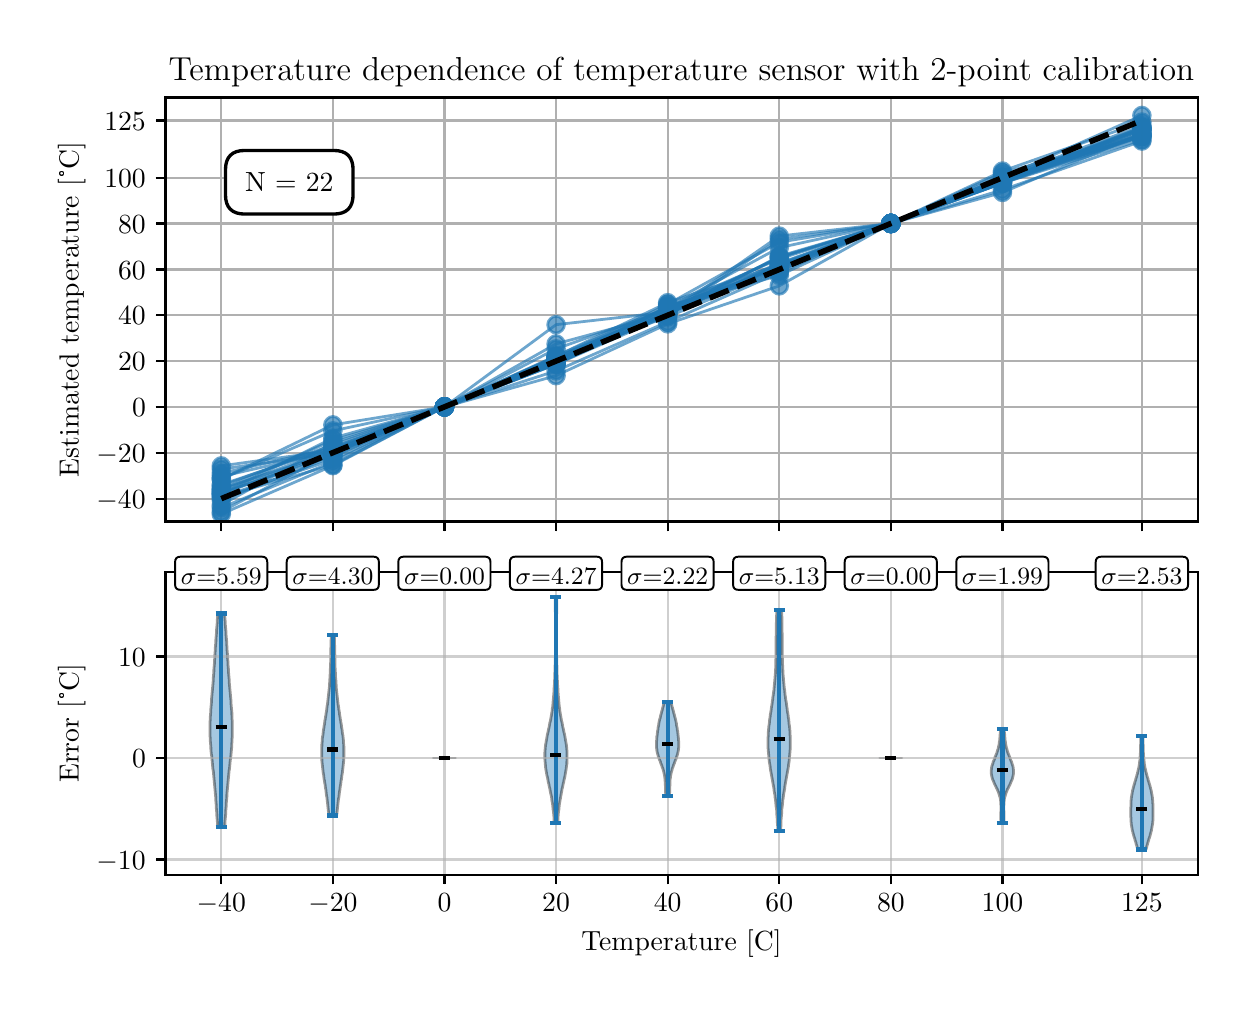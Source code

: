 \begingroup%
\makeatletter%
\begin{pgfpicture}%
\pgfpathrectangle{\pgfpointorigin}{\pgfqpoint{6.0in}{4.8in}}%
\pgfusepath{use as bounding box, clip}%
\begin{pgfscope}%
\pgfsetbuttcap%
\pgfsetmiterjoin%
\definecolor{currentfill}{rgb}{1.0,1.0,1.0}%
\pgfsetfillcolor{currentfill}%
\pgfsetlinewidth{0.0pt}%
\definecolor{currentstroke}{rgb}{1.0,1.0,1.0}%
\pgfsetstrokecolor{currentstroke}%
\pgfsetdash{}{0pt}%
\pgfpathmoveto{\pgfqpoint{0.0in}{0.0in}}%
\pgfpathlineto{\pgfqpoint{6.0in}{0.0in}}%
\pgfpathlineto{\pgfqpoint{6.0in}{4.8in}}%
\pgfpathlineto{\pgfqpoint{0.0in}{4.8in}}%
\pgfpathlineto{\pgfqpoint{0.0in}{0.0in}}%
\pgfpathclose%
\pgfusepath{fill}%
\end{pgfscope}%
\begin{pgfscope}%
\pgfsetbuttcap%
\pgfsetmiterjoin%
\definecolor{currentfill}{rgb}{1.0,1.0,1.0}%
\pgfsetfillcolor{currentfill}%
\pgfsetlinewidth{0.0pt}%
\definecolor{currentstroke}{rgb}{0.0,0.0,0.0}%
\pgfsetstrokecolor{currentstroke}%
\pgfsetstrokeopacity{0.0}%
\pgfsetdash{}{0pt}%
\pgfpathmoveto{\pgfqpoint{0.689in}{2.331in}}%
\pgfpathlineto{\pgfqpoint{5.85in}{2.331in}}%
\pgfpathlineto{\pgfqpoint{5.85in}{4.451in}}%
\pgfpathlineto{\pgfqpoint{0.689in}{4.451in}}%
\pgfpathlineto{\pgfqpoint{0.689in}{2.331in}}%
\pgfpathclose%
\pgfusepath{fill}%
\end{pgfscope}%
\begin{pgfscope}%
\pgfpathrectangle{\pgfqpoint{0.689in}{2.331in}}{\pgfqpoint{5.161in}{2.12in}}%
\pgfusepath{clip}%
\pgfsetrectcap%
\pgfsetroundjoin%
\pgfsetlinewidth{0.803pt}%
\definecolor{currentstroke}{rgb}{0.69,0.69,0.69}%
\pgfsetstrokecolor{currentstroke}%
\pgfsetdash{}{0pt}%
\pgfpathmoveto{\pgfqpoint{0.968in}{2.331in}}%
\pgfpathlineto{\pgfqpoint{0.968in}{4.451in}}%
\pgfusepath{stroke}%
\end{pgfscope}%
\begin{pgfscope}%
\pgfsetbuttcap%
\pgfsetroundjoin%
\definecolor{currentfill}{rgb}{0.0,0.0,0.0}%
\pgfsetfillcolor{currentfill}%
\pgfsetlinewidth{0.803pt}%
\definecolor{currentstroke}{rgb}{0.0,0.0,0.0}%
\pgfsetstrokecolor{currentstroke}%
\pgfsetdash{}{0pt}%
\pgfsys@defobject{currentmarker}{\pgfqpoint{0.0in}{-0.049in}}{\pgfqpoint{0.0in}{0.0in}}{%
\pgfpathmoveto{\pgfqpoint{0.0in}{0.0in}}%
\pgfpathlineto{\pgfqpoint{0.0in}{-0.049in}}%
\pgfusepath{stroke,fill}%
}%
\begin{pgfscope}%
\pgfsys@transformshift{0.968in}{2.331in}%
\pgfsys@useobject{currentmarker}{}%
\end{pgfscope}%
\end{pgfscope}%
\begin{pgfscope}%
\pgfpathrectangle{\pgfqpoint{0.689in}{2.331in}}{\pgfqpoint{5.161in}{2.12in}}%
\pgfusepath{clip}%
\pgfsetrectcap%
\pgfsetroundjoin%
\pgfsetlinewidth{0.803pt}%
\definecolor{currentstroke}{rgb}{0.69,0.69,0.69}%
\pgfsetstrokecolor{currentstroke}%
\pgfsetdash{}{0pt}%
\pgfpathmoveto{\pgfqpoint{1.526in}{2.331in}}%
\pgfpathlineto{\pgfqpoint{1.526in}{4.451in}}%
\pgfusepath{stroke}%
\end{pgfscope}%
\begin{pgfscope}%
\pgfsetbuttcap%
\pgfsetroundjoin%
\definecolor{currentfill}{rgb}{0.0,0.0,0.0}%
\pgfsetfillcolor{currentfill}%
\pgfsetlinewidth{0.803pt}%
\definecolor{currentstroke}{rgb}{0.0,0.0,0.0}%
\pgfsetstrokecolor{currentstroke}%
\pgfsetdash{}{0pt}%
\pgfsys@defobject{currentmarker}{\pgfqpoint{0.0in}{-0.049in}}{\pgfqpoint{0.0in}{0.0in}}{%
\pgfpathmoveto{\pgfqpoint{0.0in}{0.0in}}%
\pgfpathlineto{\pgfqpoint{0.0in}{-0.049in}}%
\pgfusepath{stroke,fill}%
}%
\begin{pgfscope}%
\pgfsys@transformshift{1.526in}{2.331in}%
\pgfsys@useobject{currentmarker}{}%
\end{pgfscope}%
\end{pgfscope}%
\begin{pgfscope}%
\pgfpathrectangle{\pgfqpoint{0.689in}{2.331in}}{\pgfqpoint{5.161in}{2.12in}}%
\pgfusepath{clip}%
\pgfsetrectcap%
\pgfsetroundjoin%
\pgfsetlinewidth{0.803pt}%
\definecolor{currentstroke}{rgb}{0.69,0.69,0.69}%
\pgfsetstrokecolor{currentstroke}%
\pgfsetdash{}{0pt}%
\pgfpathmoveto{\pgfqpoint{2.084in}{2.331in}}%
\pgfpathlineto{\pgfqpoint{2.084in}{4.451in}}%
\pgfusepath{stroke}%
\end{pgfscope}%
\begin{pgfscope}%
\pgfsetbuttcap%
\pgfsetroundjoin%
\definecolor{currentfill}{rgb}{0.0,0.0,0.0}%
\pgfsetfillcolor{currentfill}%
\pgfsetlinewidth{0.803pt}%
\definecolor{currentstroke}{rgb}{0.0,0.0,0.0}%
\pgfsetstrokecolor{currentstroke}%
\pgfsetdash{}{0pt}%
\pgfsys@defobject{currentmarker}{\pgfqpoint{0.0in}{-0.049in}}{\pgfqpoint{0.0in}{0.0in}}{%
\pgfpathmoveto{\pgfqpoint{0.0in}{0.0in}}%
\pgfpathlineto{\pgfqpoint{0.0in}{-0.049in}}%
\pgfusepath{stroke,fill}%
}%
\begin{pgfscope}%
\pgfsys@transformshift{2.084in}{2.331in}%
\pgfsys@useobject{currentmarker}{}%
\end{pgfscope}%
\end{pgfscope}%
\begin{pgfscope}%
\pgfpathrectangle{\pgfqpoint{0.689in}{2.331in}}{\pgfqpoint{5.161in}{2.12in}}%
\pgfusepath{clip}%
\pgfsetrectcap%
\pgfsetroundjoin%
\pgfsetlinewidth{0.803pt}%
\definecolor{currentstroke}{rgb}{0.69,0.69,0.69}%
\pgfsetstrokecolor{currentstroke}%
\pgfsetdash{}{0pt}%
\pgfpathmoveto{\pgfqpoint{2.642in}{2.331in}}%
\pgfpathlineto{\pgfqpoint{2.642in}{4.451in}}%
\pgfusepath{stroke}%
\end{pgfscope}%
\begin{pgfscope}%
\pgfsetbuttcap%
\pgfsetroundjoin%
\definecolor{currentfill}{rgb}{0.0,0.0,0.0}%
\pgfsetfillcolor{currentfill}%
\pgfsetlinewidth{0.803pt}%
\definecolor{currentstroke}{rgb}{0.0,0.0,0.0}%
\pgfsetstrokecolor{currentstroke}%
\pgfsetdash{}{0pt}%
\pgfsys@defobject{currentmarker}{\pgfqpoint{0.0in}{-0.049in}}{\pgfqpoint{0.0in}{0.0in}}{%
\pgfpathmoveto{\pgfqpoint{0.0in}{0.0in}}%
\pgfpathlineto{\pgfqpoint{0.0in}{-0.049in}}%
\pgfusepath{stroke,fill}%
}%
\begin{pgfscope}%
\pgfsys@transformshift{2.642in}{2.331in}%
\pgfsys@useobject{currentmarker}{}%
\end{pgfscope}%
\end{pgfscope}%
\begin{pgfscope}%
\pgfpathrectangle{\pgfqpoint{0.689in}{2.331in}}{\pgfqpoint{5.161in}{2.12in}}%
\pgfusepath{clip}%
\pgfsetrectcap%
\pgfsetroundjoin%
\pgfsetlinewidth{0.803pt}%
\definecolor{currentstroke}{rgb}{0.69,0.69,0.69}%
\pgfsetstrokecolor{currentstroke}%
\pgfsetdash{}{0pt}%
\pgfpathmoveto{\pgfqpoint{3.2in}{2.331in}}%
\pgfpathlineto{\pgfqpoint{3.2in}{4.451in}}%
\pgfusepath{stroke}%
\end{pgfscope}%
\begin{pgfscope}%
\pgfsetbuttcap%
\pgfsetroundjoin%
\definecolor{currentfill}{rgb}{0.0,0.0,0.0}%
\pgfsetfillcolor{currentfill}%
\pgfsetlinewidth{0.803pt}%
\definecolor{currentstroke}{rgb}{0.0,0.0,0.0}%
\pgfsetstrokecolor{currentstroke}%
\pgfsetdash{}{0pt}%
\pgfsys@defobject{currentmarker}{\pgfqpoint{0.0in}{-0.049in}}{\pgfqpoint{0.0in}{0.0in}}{%
\pgfpathmoveto{\pgfqpoint{0.0in}{0.0in}}%
\pgfpathlineto{\pgfqpoint{0.0in}{-0.049in}}%
\pgfusepath{stroke,fill}%
}%
\begin{pgfscope}%
\pgfsys@transformshift{3.2in}{2.331in}%
\pgfsys@useobject{currentmarker}{}%
\end{pgfscope}%
\end{pgfscope}%
\begin{pgfscope}%
\pgfpathrectangle{\pgfqpoint{0.689in}{2.331in}}{\pgfqpoint{5.161in}{2.12in}}%
\pgfusepath{clip}%
\pgfsetrectcap%
\pgfsetroundjoin%
\pgfsetlinewidth{0.803pt}%
\definecolor{currentstroke}{rgb}{0.69,0.69,0.69}%
\pgfsetstrokecolor{currentstroke}%
\pgfsetdash{}{0pt}%
\pgfpathmoveto{\pgfqpoint{3.758in}{2.331in}}%
\pgfpathlineto{\pgfqpoint{3.758in}{4.451in}}%
\pgfusepath{stroke}%
\end{pgfscope}%
\begin{pgfscope}%
\pgfsetbuttcap%
\pgfsetroundjoin%
\definecolor{currentfill}{rgb}{0.0,0.0,0.0}%
\pgfsetfillcolor{currentfill}%
\pgfsetlinewidth{0.803pt}%
\definecolor{currentstroke}{rgb}{0.0,0.0,0.0}%
\pgfsetstrokecolor{currentstroke}%
\pgfsetdash{}{0pt}%
\pgfsys@defobject{currentmarker}{\pgfqpoint{0.0in}{-0.049in}}{\pgfqpoint{0.0in}{0.0in}}{%
\pgfpathmoveto{\pgfqpoint{0.0in}{0.0in}}%
\pgfpathlineto{\pgfqpoint{0.0in}{-0.049in}}%
\pgfusepath{stroke,fill}%
}%
\begin{pgfscope}%
\pgfsys@transformshift{3.758in}{2.331in}%
\pgfsys@useobject{currentmarker}{}%
\end{pgfscope}%
\end{pgfscope}%
\begin{pgfscope}%
\pgfpathrectangle{\pgfqpoint{0.689in}{2.331in}}{\pgfqpoint{5.161in}{2.12in}}%
\pgfusepath{clip}%
\pgfsetrectcap%
\pgfsetroundjoin%
\pgfsetlinewidth{0.803pt}%
\definecolor{currentstroke}{rgb}{0.69,0.69,0.69}%
\pgfsetstrokecolor{currentstroke}%
\pgfsetdash{}{0pt}%
\pgfpathmoveto{\pgfqpoint{4.316in}{2.331in}}%
\pgfpathlineto{\pgfqpoint{4.316in}{4.451in}}%
\pgfusepath{stroke}%
\end{pgfscope}%
\begin{pgfscope}%
\pgfsetbuttcap%
\pgfsetroundjoin%
\definecolor{currentfill}{rgb}{0.0,0.0,0.0}%
\pgfsetfillcolor{currentfill}%
\pgfsetlinewidth{0.803pt}%
\definecolor{currentstroke}{rgb}{0.0,0.0,0.0}%
\pgfsetstrokecolor{currentstroke}%
\pgfsetdash{}{0pt}%
\pgfsys@defobject{currentmarker}{\pgfqpoint{0.0in}{-0.049in}}{\pgfqpoint{0.0in}{0.0in}}{%
\pgfpathmoveto{\pgfqpoint{0.0in}{0.0in}}%
\pgfpathlineto{\pgfqpoint{0.0in}{-0.049in}}%
\pgfusepath{stroke,fill}%
}%
\begin{pgfscope}%
\pgfsys@transformshift{4.316in}{2.331in}%
\pgfsys@useobject{currentmarker}{}%
\end{pgfscope}%
\end{pgfscope}%
\begin{pgfscope}%
\pgfpathrectangle{\pgfqpoint{0.689in}{2.331in}}{\pgfqpoint{5.161in}{2.12in}}%
\pgfusepath{clip}%
\pgfsetrectcap%
\pgfsetroundjoin%
\pgfsetlinewidth{0.803pt}%
\definecolor{currentstroke}{rgb}{0.69,0.69,0.69}%
\pgfsetstrokecolor{currentstroke}%
\pgfsetdash{}{0pt}%
\pgfpathmoveto{\pgfqpoint{4.874in}{2.331in}}%
\pgfpathlineto{\pgfqpoint{4.874in}{4.451in}}%
\pgfusepath{stroke}%
\end{pgfscope}%
\begin{pgfscope}%
\pgfsetbuttcap%
\pgfsetroundjoin%
\definecolor{currentfill}{rgb}{0.0,0.0,0.0}%
\pgfsetfillcolor{currentfill}%
\pgfsetlinewidth{0.803pt}%
\definecolor{currentstroke}{rgb}{0.0,0.0,0.0}%
\pgfsetstrokecolor{currentstroke}%
\pgfsetdash{}{0pt}%
\pgfsys@defobject{currentmarker}{\pgfqpoint{0.0in}{-0.049in}}{\pgfqpoint{0.0in}{0.0in}}{%
\pgfpathmoveto{\pgfqpoint{0.0in}{0.0in}}%
\pgfpathlineto{\pgfqpoint{0.0in}{-0.049in}}%
\pgfusepath{stroke,fill}%
}%
\begin{pgfscope}%
\pgfsys@transformshift{4.874in}{2.331in}%
\pgfsys@useobject{currentmarker}{}%
\end{pgfscope}%
\end{pgfscope}%
\begin{pgfscope}%
\pgfpathrectangle{\pgfqpoint{0.689in}{2.331in}}{\pgfqpoint{5.161in}{2.12in}}%
\pgfusepath{clip}%
\pgfsetrectcap%
\pgfsetroundjoin%
\pgfsetlinewidth{0.803pt}%
\definecolor{currentstroke}{rgb}{0.69,0.69,0.69}%
\pgfsetstrokecolor{currentstroke}%
\pgfsetdash{}{0pt}%
\pgfpathmoveto{\pgfqpoint{5.571in}{2.331in}}%
\pgfpathlineto{\pgfqpoint{5.571in}{4.451in}}%
\pgfusepath{stroke}%
\end{pgfscope}%
\begin{pgfscope}%
\pgfsetbuttcap%
\pgfsetroundjoin%
\definecolor{currentfill}{rgb}{0.0,0.0,0.0}%
\pgfsetfillcolor{currentfill}%
\pgfsetlinewidth{0.803pt}%
\definecolor{currentstroke}{rgb}{0.0,0.0,0.0}%
\pgfsetstrokecolor{currentstroke}%
\pgfsetdash{}{0pt}%
\pgfsys@defobject{currentmarker}{\pgfqpoint{0.0in}{-0.049in}}{\pgfqpoint{0.0in}{0.0in}}{%
\pgfpathmoveto{\pgfqpoint{0.0in}{0.0in}}%
\pgfpathlineto{\pgfqpoint{0.0in}{-0.049in}}%
\pgfusepath{stroke,fill}%
}%
\begin{pgfscope}%
\pgfsys@transformshift{5.571in}{2.331in}%
\pgfsys@useobject{currentmarker}{}%
\end{pgfscope}%
\end{pgfscope}%
\begin{pgfscope}%
\pgfpathrectangle{\pgfqpoint{0.689in}{2.331in}}{\pgfqpoint{5.161in}{2.12in}}%
\pgfusepath{clip}%
\pgfsetrectcap%
\pgfsetroundjoin%
\pgfsetlinewidth{0.803pt}%
\definecolor{currentstroke}{rgb}{0.69,0.69,0.69}%
\pgfsetstrokecolor{currentstroke}%
\pgfsetdash{}{0pt}%
\pgfpathmoveto{\pgfqpoint{0.689in}{2.445in}}%
\pgfpathlineto{\pgfqpoint{5.85in}{2.445in}}%
\pgfusepath{stroke}%
\end{pgfscope}%
\begin{pgfscope}%
\pgfsetbuttcap%
\pgfsetroundjoin%
\definecolor{currentfill}{rgb}{0.0,0.0,0.0}%
\pgfsetfillcolor{currentfill}%
\pgfsetlinewidth{0.803pt}%
\definecolor{currentstroke}{rgb}{0.0,0.0,0.0}%
\pgfsetstrokecolor{currentstroke}%
\pgfsetdash{}{0pt}%
\pgfsys@defobject{currentmarker}{\pgfqpoint{-0.049in}{0.0in}}{\pgfqpoint{-0.0in}{0.0in}}{%
\pgfpathmoveto{\pgfqpoint{-0.0in}{0.0in}}%
\pgfpathlineto{\pgfqpoint{-0.049in}{0.0in}}%
\pgfusepath{stroke,fill}%
}%
\begin{pgfscope}%
\pgfsys@transformshift{0.689in}{2.445in}%
\pgfsys@useobject{currentmarker}{}%
\end{pgfscope}%
\end{pgfscope}%
\begin{pgfscope}%
\definecolor{textcolor}{rgb}{0.0,0.0,0.0}%
\pgfsetstrokecolor{textcolor}%
\pgfsetfillcolor{textcolor}%
\pgftext[x=0.344in, y=2.397in, left, base]{\color{textcolor}\rmfamily\fontsize{10.0}{12.0}\selectfont \(\displaystyle {\ensuremath{-}40}\)}%
\end{pgfscope}%
\begin{pgfscope}%
\pgfpathrectangle{\pgfqpoint{0.689in}{2.331in}}{\pgfqpoint{5.161in}{2.12in}}%
\pgfusepath{clip}%
\pgfsetrectcap%
\pgfsetroundjoin%
\pgfsetlinewidth{0.803pt}%
\definecolor{currentstroke}{rgb}{0.69,0.69,0.69}%
\pgfsetstrokecolor{currentstroke}%
\pgfsetdash{}{0pt}%
\pgfpathmoveto{\pgfqpoint{0.689in}{2.675in}}%
\pgfpathlineto{\pgfqpoint{5.85in}{2.675in}}%
\pgfusepath{stroke}%
\end{pgfscope}%
\begin{pgfscope}%
\pgfsetbuttcap%
\pgfsetroundjoin%
\definecolor{currentfill}{rgb}{0.0,0.0,0.0}%
\pgfsetfillcolor{currentfill}%
\pgfsetlinewidth{0.803pt}%
\definecolor{currentstroke}{rgb}{0.0,0.0,0.0}%
\pgfsetstrokecolor{currentstroke}%
\pgfsetdash{}{0pt}%
\pgfsys@defobject{currentmarker}{\pgfqpoint{-0.049in}{0.0in}}{\pgfqpoint{-0.0in}{0.0in}}{%
\pgfpathmoveto{\pgfqpoint{-0.0in}{0.0in}}%
\pgfpathlineto{\pgfqpoint{-0.049in}{0.0in}}%
\pgfusepath{stroke,fill}%
}%
\begin{pgfscope}%
\pgfsys@transformshift{0.689in}{2.675in}%
\pgfsys@useobject{currentmarker}{}%
\end{pgfscope}%
\end{pgfscope}%
\begin{pgfscope}%
\definecolor{textcolor}{rgb}{0.0,0.0,0.0}%
\pgfsetstrokecolor{textcolor}%
\pgfsetfillcolor{textcolor}%
\pgftext[x=0.344in, y=2.626in, left, base]{\color{textcolor}\rmfamily\fontsize{10.0}{12.0}\selectfont \(\displaystyle {\ensuremath{-}20}\)}%
\end{pgfscope}%
\begin{pgfscope}%
\pgfpathrectangle{\pgfqpoint{0.689in}{2.331in}}{\pgfqpoint{5.161in}{2.12in}}%
\pgfusepath{clip}%
\pgfsetrectcap%
\pgfsetroundjoin%
\pgfsetlinewidth{0.803pt}%
\definecolor{currentstroke}{rgb}{0.69,0.69,0.69}%
\pgfsetstrokecolor{currentstroke}%
\pgfsetdash{}{0pt}%
\pgfpathmoveto{\pgfqpoint{0.689in}{2.904in}}%
\pgfpathlineto{\pgfqpoint{5.85in}{2.904in}}%
\pgfusepath{stroke}%
\end{pgfscope}%
\begin{pgfscope}%
\pgfsetbuttcap%
\pgfsetroundjoin%
\definecolor{currentfill}{rgb}{0.0,0.0,0.0}%
\pgfsetfillcolor{currentfill}%
\pgfsetlinewidth{0.803pt}%
\definecolor{currentstroke}{rgb}{0.0,0.0,0.0}%
\pgfsetstrokecolor{currentstroke}%
\pgfsetdash{}{0pt}%
\pgfsys@defobject{currentmarker}{\pgfqpoint{-0.049in}{0.0in}}{\pgfqpoint{-0.0in}{0.0in}}{%
\pgfpathmoveto{\pgfqpoint{-0.0in}{0.0in}}%
\pgfpathlineto{\pgfqpoint{-0.049in}{0.0in}}%
\pgfusepath{stroke,fill}%
}%
\begin{pgfscope}%
\pgfsys@transformshift{0.689in}{2.904in}%
\pgfsys@useobject{currentmarker}{}%
\end{pgfscope}%
\end{pgfscope}%
\begin{pgfscope}%
\definecolor{textcolor}{rgb}{0.0,0.0,0.0}%
\pgfsetstrokecolor{textcolor}%
\pgfsetfillcolor{textcolor}%
\pgftext[x=0.522in, y=2.856in, left, base]{\color{textcolor}\rmfamily\fontsize{10.0}{12.0}\selectfont \(\displaystyle {0}\)}%
\end{pgfscope}%
\begin{pgfscope}%
\pgfpathrectangle{\pgfqpoint{0.689in}{2.331in}}{\pgfqpoint{5.161in}{2.12in}}%
\pgfusepath{clip}%
\pgfsetrectcap%
\pgfsetroundjoin%
\pgfsetlinewidth{0.803pt}%
\definecolor{currentstroke}{rgb}{0.69,0.69,0.69}%
\pgfsetstrokecolor{currentstroke}%
\pgfsetdash{}{0pt}%
\pgfpathmoveto{\pgfqpoint{0.689in}{3.133in}}%
\pgfpathlineto{\pgfqpoint{5.85in}{3.133in}}%
\pgfusepath{stroke}%
\end{pgfscope}%
\begin{pgfscope}%
\pgfsetbuttcap%
\pgfsetroundjoin%
\definecolor{currentfill}{rgb}{0.0,0.0,0.0}%
\pgfsetfillcolor{currentfill}%
\pgfsetlinewidth{0.803pt}%
\definecolor{currentstroke}{rgb}{0.0,0.0,0.0}%
\pgfsetstrokecolor{currentstroke}%
\pgfsetdash{}{0pt}%
\pgfsys@defobject{currentmarker}{\pgfqpoint{-0.049in}{0.0in}}{\pgfqpoint{-0.0in}{0.0in}}{%
\pgfpathmoveto{\pgfqpoint{-0.0in}{0.0in}}%
\pgfpathlineto{\pgfqpoint{-0.049in}{0.0in}}%
\pgfusepath{stroke,fill}%
}%
\begin{pgfscope}%
\pgfsys@transformshift{0.689in}{3.133in}%
\pgfsys@useobject{currentmarker}{}%
\end{pgfscope}%
\end{pgfscope}%
\begin{pgfscope}%
\definecolor{textcolor}{rgb}{0.0,0.0,0.0}%
\pgfsetstrokecolor{textcolor}%
\pgfsetfillcolor{textcolor}%
\pgftext[x=0.452in, y=3.085in, left, base]{\color{textcolor}\rmfamily\fontsize{10.0}{12.0}\selectfont \(\displaystyle {20}\)}%
\end{pgfscope}%
\begin{pgfscope}%
\pgfpathrectangle{\pgfqpoint{0.689in}{2.331in}}{\pgfqpoint{5.161in}{2.12in}}%
\pgfusepath{clip}%
\pgfsetrectcap%
\pgfsetroundjoin%
\pgfsetlinewidth{0.803pt}%
\definecolor{currentstroke}{rgb}{0.69,0.69,0.69}%
\pgfsetstrokecolor{currentstroke}%
\pgfsetdash{}{0pt}%
\pgfpathmoveto{\pgfqpoint{0.689in}{3.362in}}%
\pgfpathlineto{\pgfqpoint{5.85in}{3.362in}}%
\pgfusepath{stroke}%
\end{pgfscope}%
\begin{pgfscope}%
\pgfsetbuttcap%
\pgfsetroundjoin%
\definecolor{currentfill}{rgb}{0.0,0.0,0.0}%
\pgfsetfillcolor{currentfill}%
\pgfsetlinewidth{0.803pt}%
\definecolor{currentstroke}{rgb}{0.0,0.0,0.0}%
\pgfsetstrokecolor{currentstroke}%
\pgfsetdash{}{0pt}%
\pgfsys@defobject{currentmarker}{\pgfqpoint{-0.049in}{0.0in}}{\pgfqpoint{-0.0in}{0.0in}}{%
\pgfpathmoveto{\pgfqpoint{-0.0in}{0.0in}}%
\pgfpathlineto{\pgfqpoint{-0.049in}{0.0in}}%
\pgfusepath{stroke,fill}%
}%
\begin{pgfscope}%
\pgfsys@transformshift{0.689in}{3.362in}%
\pgfsys@useobject{currentmarker}{}%
\end{pgfscope}%
\end{pgfscope}%
\begin{pgfscope}%
\definecolor{textcolor}{rgb}{0.0,0.0,0.0}%
\pgfsetstrokecolor{textcolor}%
\pgfsetfillcolor{textcolor}%
\pgftext[x=0.452in, y=3.314in, left, base]{\color{textcolor}\rmfamily\fontsize{10.0}{12.0}\selectfont \(\displaystyle {40}\)}%
\end{pgfscope}%
\begin{pgfscope}%
\pgfpathrectangle{\pgfqpoint{0.689in}{2.331in}}{\pgfqpoint{5.161in}{2.12in}}%
\pgfusepath{clip}%
\pgfsetrectcap%
\pgfsetroundjoin%
\pgfsetlinewidth{0.803pt}%
\definecolor{currentstroke}{rgb}{0.69,0.69,0.69}%
\pgfsetstrokecolor{currentstroke}%
\pgfsetdash{}{0pt}%
\pgfpathmoveto{\pgfqpoint{0.689in}{3.591in}}%
\pgfpathlineto{\pgfqpoint{5.85in}{3.591in}}%
\pgfusepath{stroke}%
\end{pgfscope}%
\begin{pgfscope}%
\pgfsetbuttcap%
\pgfsetroundjoin%
\definecolor{currentfill}{rgb}{0.0,0.0,0.0}%
\pgfsetfillcolor{currentfill}%
\pgfsetlinewidth{0.803pt}%
\definecolor{currentstroke}{rgb}{0.0,0.0,0.0}%
\pgfsetstrokecolor{currentstroke}%
\pgfsetdash{}{0pt}%
\pgfsys@defobject{currentmarker}{\pgfqpoint{-0.049in}{0.0in}}{\pgfqpoint{-0.0in}{0.0in}}{%
\pgfpathmoveto{\pgfqpoint{-0.0in}{0.0in}}%
\pgfpathlineto{\pgfqpoint{-0.049in}{0.0in}}%
\pgfusepath{stroke,fill}%
}%
\begin{pgfscope}%
\pgfsys@transformshift{0.689in}{3.591in}%
\pgfsys@useobject{currentmarker}{}%
\end{pgfscope}%
\end{pgfscope}%
\begin{pgfscope}%
\definecolor{textcolor}{rgb}{0.0,0.0,0.0}%
\pgfsetstrokecolor{textcolor}%
\pgfsetfillcolor{textcolor}%
\pgftext[x=0.452in, y=3.543in, left, base]{\color{textcolor}\rmfamily\fontsize{10.0}{12.0}\selectfont \(\displaystyle {60}\)}%
\end{pgfscope}%
\begin{pgfscope}%
\pgfpathrectangle{\pgfqpoint{0.689in}{2.331in}}{\pgfqpoint{5.161in}{2.12in}}%
\pgfusepath{clip}%
\pgfsetrectcap%
\pgfsetroundjoin%
\pgfsetlinewidth{0.803pt}%
\definecolor{currentstroke}{rgb}{0.69,0.69,0.69}%
\pgfsetstrokecolor{currentstroke}%
\pgfsetdash{}{0pt}%
\pgfpathmoveto{\pgfqpoint{0.689in}{3.821in}}%
\pgfpathlineto{\pgfqpoint{5.85in}{3.821in}}%
\pgfusepath{stroke}%
\end{pgfscope}%
\begin{pgfscope}%
\pgfsetbuttcap%
\pgfsetroundjoin%
\definecolor{currentfill}{rgb}{0.0,0.0,0.0}%
\pgfsetfillcolor{currentfill}%
\pgfsetlinewidth{0.803pt}%
\definecolor{currentstroke}{rgb}{0.0,0.0,0.0}%
\pgfsetstrokecolor{currentstroke}%
\pgfsetdash{}{0pt}%
\pgfsys@defobject{currentmarker}{\pgfqpoint{-0.049in}{0.0in}}{\pgfqpoint{-0.0in}{0.0in}}{%
\pgfpathmoveto{\pgfqpoint{-0.0in}{0.0in}}%
\pgfpathlineto{\pgfqpoint{-0.049in}{0.0in}}%
\pgfusepath{stroke,fill}%
}%
\begin{pgfscope}%
\pgfsys@transformshift{0.689in}{3.821in}%
\pgfsys@useobject{currentmarker}{}%
\end{pgfscope}%
\end{pgfscope}%
\begin{pgfscope}%
\definecolor{textcolor}{rgb}{0.0,0.0,0.0}%
\pgfsetstrokecolor{textcolor}%
\pgfsetfillcolor{textcolor}%
\pgftext[x=0.452in, y=3.772in, left, base]{\color{textcolor}\rmfamily\fontsize{10.0}{12.0}\selectfont \(\displaystyle {80}\)}%
\end{pgfscope}%
\begin{pgfscope}%
\pgfpathrectangle{\pgfqpoint{0.689in}{2.331in}}{\pgfqpoint{5.161in}{2.12in}}%
\pgfusepath{clip}%
\pgfsetrectcap%
\pgfsetroundjoin%
\pgfsetlinewidth{0.803pt}%
\definecolor{currentstroke}{rgb}{0.69,0.69,0.69}%
\pgfsetstrokecolor{currentstroke}%
\pgfsetdash{}{0pt}%
\pgfpathmoveto{\pgfqpoint{0.689in}{4.05in}}%
\pgfpathlineto{\pgfqpoint{5.85in}{4.05in}}%
\pgfusepath{stroke}%
\end{pgfscope}%
\begin{pgfscope}%
\pgfsetbuttcap%
\pgfsetroundjoin%
\definecolor{currentfill}{rgb}{0.0,0.0,0.0}%
\pgfsetfillcolor{currentfill}%
\pgfsetlinewidth{0.803pt}%
\definecolor{currentstroke}{rgb}{0.0,0.0,0.0}%
\pgfsetstrokecolor{currentstroke}%
\pgfsetdash{}{0pt}%
\pgfsys@defobject{currentmarker}{\pgfqpoint{-0.049in}{0.0in}}{\pgfqpoint{-0.0in}{0.0in}}{%
\pgfpathmoveto{\pgfqpoint{-0.0in}{0.0in}}%
\pgfpathlineto{\pgfqpoint{-0.049in}{0.0in}}%
\pgfusepath{stroke,fill}%
}%
\begin{pgfscope}%
\pgfsys@transformshift{0.689in}{4.05in}%
\pgfsys@useobject{currentmarker}{}%
\end{pgfscope}%
\end{pgfscope}%
\begin{pgfscope}%
\definecolor{textcolor}{rgb}{0.0,0.0,0.0}%
\pgfsetstrokecolor{textcolor}%
\pgfsetfillcolor{textcolor}%
\pgftext[x=0.383in, y=4.002in, left, base]{\color{textcolor}\rmfamily\fontsize{10.0}{12.0}\selectfont \(\displaystyle {100}\)}%
\end{pgfscope}%
\begin{pgfscope}%
\pgfpathrectangle{\pgfqpoint{0.689in}{2.331in}}{\pgfqpoint{5.161in}{2.12in}}%
\pgfusepath{clip}%
\pgfsetrectcap%
\pgfsetroundjoin%
\pgfsetlinewidth{0.803pt}%
\definecolor{currentstroke}{rgb}{0.69,0.69,0.69}%
\pgfsetstrokecolor{currentstroke}%
\pgfsetdash{}{0pt}%
\pgfpathmoveto{\pgfqpoint{0.689in}{4.336in}}%
\pgfpathlineto{\pgfqpoint{5.85in}{4.336in}}%
\pgfusepath{stroke}%
\end{pgfscope}%
\begin{pgfscope}%
\pgfsetbuttcap%
\pgfsetroundjoin%
\definecolor{currentfill}{rgb}{0.0,0.0,0.0}%
\pgfsetfillcolor{currentfill}%
\pgfsetlinewidth{0.803pt}%
\definecolor{currentstroke}{rgb}{0.0,0.0,0.0}%
\pgfsetstrokecolor{currentstroke}%
\pgfsetdash{}{0pt}%
\pgfsys@defobject{currentmarker}{\pgfqpoint{-0.049in}{0.0in}}{\pgfqpoint{-0.0in}{0.0in}}{%
\pgfpathmoveto{\pgfqpoint{-0.0in}{0.0in}}%
\pgfpathlineto{\pgfqpoint{-0.049in}{0.0in}}%
\pgfusepath{stroke,fill}%
}%
\begin{pgfscope}%
\pgfsys@transformshift{0.689in}{4.336in}%
\pgfsys@useobject{currentmarker}{}%
\end{pgfscope}%
\end{pgfscope}%
\begin{pgfscope}%
\definecolor{textcolor}{rgb}{0.0,0.0,0.0}%
\pgfsetstrokecolor{textcolor}%
\pgfsetfillcolor{textcolor}%
\pgftext[x=0.383in, y=4.288in, left, base]{\color{textcolor}\rmfamily\fontsize{10.0}{12.0}\selectfont \(\displaystyle {125}\)}%
\end{pgfscope}%
\begin{pgfscope}%
\definecolor{textcolor}{rgb}{0.0,0.0,0.0}%
\pgfsetstrokecolor{textcolor}%
\pgfsetfillcolor{textcolor}%
\pgftext[x=0.289in,y=3.391in,,bottom,rotate=90.0]{\color{textcolor}\rmfamily\fontsize{10.0}{12.0}\selectfont Estimated temperature [°C]}%
\end{pgfscope}%
\begin{pgfscope}%
\pgfpathrectangle{\pgfqpoint{0.689in}{2.331in}}{\pgfqpoint{5.161in}{2.12in}}%
\pgfusepath{clip}%
\pgfsetrectcap%
\pgfsetroundjoin%
\pgfsetlinewidth{1.004pt}%
\definecolor{currentstroke}{rgb}{0.122,0.467,0.706}%
\pgfsetstrokecolor{currentstroke}%
\pgfsetstrokeopacity{0.65}%
\pgfsetdash{}{0pt}%
\pgfpathmoveto{\pgfqpoint{0.968in}{2.469in}}%
\pgfpathlineto{\pgfqpoint{1.526in}{2.671in}}%
\pgfpathlineto{\pgfqpoint{2.084in}{2.904in}}%
\pgfpathlineto{\pgfqpoint{2.642in}{3.121in}}%
\pgfpathlineto{\pgfqpoint{3.2in}{3.37in}}%
\pgfpathlineto{\pgfqpoint{3.758in}{3.603in}}%
\pgfpathlineto{\pgfqpoint{4.316in}{3.821in}}%
\pgfpathlineto{\pgfqpoint{4.874in}{4.023in}}%
\pgfpathlineto{\pgfqpoint{5.571in}{4.302in}}%
\pgfusepath{stroke}%
\end{pgfscope}%
\begin{pgfscope}%
\pgfpathrectangle{\pgfqpoint{0.689in}{2.331in}}{\pgfqpoint{5.161in}{2.12in}}%
\pgfusepath{clip}%
\pgfsetbuttcap%
\pgfsetroundjoin%
\definecolor{currentfill}{rgb}{0.122,0.467,0.706}%
\pgfsetfillcolor{currentfill}%
\pgfsetfillopacity{0.65}%
\pgfsetlinewidth{1.004pt}%
\definecolor{currentstroke}{rgb}{0.122,0.467,0.706}%
\pgfsetstrokecolor{currentstroke}%
\pgfsetstrokeopacity{0.65}%
\pgfsetdash{}{0pt}%
\pgfsys@defobject{currentmarker}{\pgfqpoint{-0.042in}{-0.042in}}{\pgfqpoint{0.042in}{0.042in}}{%
\pgfpathmoveto{\pgfqpoint{0.0in}{-0.042in}}%
\pgfpathcurveto{\pgfqpoint{0.011in}{-0.042in}}{\pgfqpoint{0.022in}{-0.037in}}{\pgfqpoint{0.029in}{-0.029in}}%
\pgfpathcurveto{\pgfqpoint{0.037in}{-0.022in}}{\pgfqpoint{0.042in}{-0.011in}}{\pgfqpoint{0.042in}{0.0in}}%
\pgfpathcurveto{\pgfqpoint{0.042in}{0.011in}}{\pgfqpoint{0.037in}{0.022in}}{\pgfqpoint{0.029in}{0.029in}}%
\pgfpathcurveto{\pgfqpoint{0.022in}{0.037in}}{\pgfqpoint{0.011in}{0.042in}}{\pgfqpoint{0.0in}{0.042in}}%
\pgfpathcurveto{\pgfqpoint{-0.011in}{0.042in}}{\pgfqpoint{-0.022in}{0.037in}}{\pgfqpoint{-0.029in}{0.029in}}%
\pgfpathcurveto{\pgfqpoint{-0.037in}{0.022in}}{\pgfqpoint{-0.042in}{0.011in}}{\pgfqpoint{-0.042in}{0.0in}}%
\pgfpathcurveto{\pgfqpoint{-0.042in}{-0.011in}}{\pgfqpoint{-0.037in}{-0.022in}}{\pgfqpoint{-0.029in}{-0.029in}}%
\pgfpathcurveto{\pgfqpoint{-0.022in}{-0.037in}}{\pgfqpoint{-0.011in}{-0.042in}}{\pgfqpoint{0.0in}{-0.042in}}%
\pgfpathlineto{\pgfqpoint{0.0in}{-0.042in}}%
\pgfpathclose%
\pgfusepath{stroke,fill}%
}%
\begin{pgfscope}%
\pgfsys@transformshift{0.968in}{2.469in}%
\pgfsys@useobject{currentmarker}{}%
\end{pgfscope}%
\begin{pgfscope}%
\pgfsys@transformshift{1.526in}{2.671in}%
\pgfsys@useobject{currentmarker}{}%
\end{pgfscope}%
\begin{pgfscope}%
\pgfsys@transformshift{2.084in}{2.904in}%
\pgfsys@useobject{currentmarker}{}%
\end{pgfscope}%
\begin{pgfscope}%
\pgfsys@transformshift{2.642in}{3.121in}%
\pgfsys@useobject{currentmarker}{}%
\end{pgfscope}%
\begin{pgfscope}%
\pgfsys@transformshift{3.2in}{3.37in}%
\pgfsys@useobject{currentmarker}{}%
\end{pgfscope}%
\begin{pgfscope}%
\pgfsys@transformshift{3.758in}{3.603in}%
\pgfsys@useobject{currentmarker}{}%
\end{pgfscope}%
\begin{pgfscope}%
\pgfsys@transformshift{4.316in}{3.821in}%
\pgfsys@useobject{currentmarker}{}%
\end{pgfscope}%
\begin{pgfscope}%
\pgfsys@transformshift{4.874in}{4.023in}%
\pgfsys@useobject{currentmarker}{}%
\end{pgfscope}%
\begin{pgfscope}%
\pgfsys@transformshift{5.571in}{4.302in}%
\pgfsys@useobject{currentmarker}{}%
\end{pgfscope}%
\end{pgfscope}%
\begin{pgfscope}%
\pgfpathrectangle{\pgfqpoint{0.689in}{2.331in}}{\pgfqpoint{5.161in}{2.12in}}%
\pgfusepath{clip}%
\pgfsetrectcap%
\pgfsetroundjoin%
\pgfsetlinewidth{1.004pt}%
\definecolor{currentstroke}{rgb}{0.122,0.467,0.706}%
\pgfsetstrokecolor{currentstroke}%
\pgfsetstrokeopacity{0.65}%
\pgfsetdash{}{0pt}%
\pgfpathmoveto{\pgfqpoint{0.968in}{2.556in}}%
\pgfpathlineto{\pgfqpoint{1.526in}{2.683in}}%
\pgfpathlineto{\pgfqpoint{2.084in}{2.904in}}%
\pgfpathlineto{\pgfqpoint{2.642in}{3.315in}}%
\pgfpathlineto{\pgfqpoint{3.2in}{3.378in}}%
\pgfpathlineto{\pgfqpoint{3.758in}{3.584in}}%
\pgfpathlineto{\pgfqpoint{4.316in}{3.821in}}%
\pgfpathlineto{\pgfqpoint{4.874in}{4.026in}}%
\pgfpathlineto{\pgfqpoint{5.571in}{4.295in}}%
\pgfusepath{stroke}%
\end{pgfscope}%
\begin{pgfscope}%
\pgfpathrectangle{\pgfqpoint{0.689in}{2.331in}}{\pgfqpoint{5.161in}{2.12in}}%
\pgfusepath{clip}%
\pgfsetbuttcap%
\pgfsetroundjoin%
\definecolor{currentfill}{rgb}{0.122,0.467,0.706}%
\pgfsetfillcolor{currentfill}%
\pgfsetfillopacity{0.65}%
\pgfsetlinewidth{1.004pt}%
\definecolor{currentstroke}{rgb}{0.122,0.467,0.706}%
\pgfsetstrokecolor{currentstroke}%
\pgfsetstrokeopacity{0.65}%
\pgfsetdash{}{0pt}%
\pgfsys@defobject{currentmarker}{\pgfqpoint{-0.042in}{-0.042in}}{\pgfqpoint{0.042in}{0.042in}}{%
\pgfpathmoveto{\pgfqpoint{0.0in}{-0.042in}}%
\pgfpathcurveto{\pgfqpoint{0.011in}{-0.042in}}{\pgfqpoint{0.022in}{-0.037in}}{\pgfqpoint{0.029in}{-0.029in}}%
\pgfpathcurveto{\pgfqpoint{0.037in}{-0.022in}}{\pgfqpoint{0.042in}{-0.011in}}{\pgfqpoint{0.042in}{0.0in}}%
\pgfpathcurveto{\pgfqpoint{0.042in}{0.011in}}{\pgfqpoint{0.037in}{0.022in}}{\pgfqpoint{0.029in}{0.029in}}%
\pgfpathcurveto{\pgfqpoint{0.022in}{0.037in}}{\pgfqpoint{0.011in}{0.042in}}{\pgfqpoint{0.0in}{0.042in}}%
\pgfpathcurveto{\pgfqpoint{-0.011in}{0.042in}}{\pgfqpoint{-0.022in}{0.037in}}{\pgfqpoint{-0.029in}{0.029in}}%
\pgfpathcurveto{\pgfqpoint{-0.037in}{0.022in}}{\pgfqpoint{-0.042in}{0.011in}}{\pgfqpoint{-0.042in}{0.0in}}%
\pgfpathcurveto{\pgfqpoint{-0.042in}{-0.011in}}{\pgfqpoint{-0.037in}{-0.022in}}{\pgfqpoint{-0.029in}{-0.029in}}%
\pgfpathcurveto{\pgfqpoint{-0.022in}{-0.037in}}{\pgfqpoint{-0.011in}{-0.042in}}{\pgfqpoint{0.0in}{-0.042in}}%
\pgfpathlineto{\pgfqpoint{0.0in}{-0.042in}}%
\pgfpathclose%
\pgfusepath{stroke,fill}%
}%
\begin{pgfscope}%
\pgfsys@transformshift{0.968in}{2.556in}%
\pgfsys@useobject{currentmarker}{}%
\end{pgfscope}%
\begin{pgfscope}%
\pgfsys@transformshift{1.526in}{2.683in}%
\pgfsys@useobject{currentmarker}{}%
\end{pgfscope}%
\begin{pgfscope}%
\pgfsys@transformshift{2.084in}{2.904in}%
\pgfsys@useobject{currentmarker}{}%
\end{pgfscope}%
\begin{pgfscope}%
\pgfsys@transformshift{2.642in}{3.315in}%
\pgfsys@useobject{currentmarker}{}%
\end{pgfscope}%
\begin{pgfscope}%
\pgfsys@transformshift{3.2in}{3.378in}%
\pgfsys@useobject{currentmarker}{}%
\end{pgfscope}%
\begin{pgfscope}%
\pgfsys@transformshift{3.758in}{3.584in}%
\pgfsys@useobject{currentmarker}{}%
\end{pgfscope}%
\begin{pgfscope}%
\pgfsys@transformshift{4.316in}{3.821in}%
\pgfsys@useobject{currentmarker}{}%
\end{pgfscope}%
\begin{pgfscope}%
\pgfsys@transformshift{4.874in}{4.026in}%
\pgfsys@useobject{currentmarker}{}%
\end{pgfscope}%
\begin{pgfscope}%
\pgfsys@transformshift{5.571in}{4.295in}%
\pgfsys@useobject{currentmarker}{}%
\end{pgfscope}%
\end{pgfscope}%
\begin{pgfscope}%
\pgfpathrectangle{\pgfqpoint{0.689in}{2.331in}}{\pgfqpoint{5.161in}{2.12in}}%
\pgfusepath{clip}%
\pgfsetrectcap%
\pgfsetroundjoin%
\pgfsetlinewidth{1.004pt}%
\definecolor{currentstroke}{rgb}{0.122,0.467,0.706}%
\pgfsetstrokecolor{currentstroke}%
\pgfsetstrokeopacity{0.65}%
\pgfsetdash{}{0pt}%
\pgfpathmoveto{\pgfqpoint{0.968in}{2.38in}}%
\pgfpathlineto{\pgfqpoint{1.526in}{2.675in}}%
\pgfpathlineto{\pgfqpoint{2.084in}{2.904in}}%
\pgfpathlineto{\pgfqpoint{2.642in}{3.084in}}%
\pgfpathlineto{\pgfqpoint{3.2in}{3.329in}}%
\pgfpathlineto{\pgfqpoint{3.758in}{3.575in}}%
\pgfpathlineto{\pgfqpoint{4.316in}{3.821in}}%
\pgfpathlineto{\pgfqpoint{4.874in}{4.033in}}%
\pgfpathlineto{\pgfqpoint{5.571in}{4.295in}}%
\pgfusepath{stroke}%
\end{pgfscope}%
\begin{pgfscope}%
\pgfpathrectangle{\pgfqpoint{0.689in}{2.331in}}{\pgfqpoint{5.161in}{2.12in}}%
\pgfusepath{clip}%
\pgfsetbuttcap%
\pgfsetroundjoin%
\definecolor{currentfill}{rgb}{0.122,0.467,0.706}%
\pgfsetfillcolor{currentfill}%
\pgfsetfillopacity{0.65}%
\pgfsetlinewidth{1.004pt}%
\definecolor{currentstroke}{rgb}{0.122,0.467,0.706}%
\pgfsetstrokecolor{currentstroke}%
\pgfsetstrokeopacity{0.65}%
\pgfsetdash{}{0pt}%
\pgfsys@defobject{currentmarker}{\pgfqpoint{-0.042in}{-0.042in}}{\pgfqpoint{0.042in}{0.042in}}{%
\pgfpathmoveto{\pgfqpoint{0.0in}{-0.042in}}%
\pgfpathcurveto{\pgfqpoint{0.011in}{-0.042in}}{\pgfqpoint{0.022in}{-0.037in}}{\pgfqpoint{0.029in}{-0.029in}}%
\pgfpathcurveto{\pgfqpoint{0.037in}{-0.022in}}{\pgfqpoint{0.042in}{-0.011in}}{\pgfqpoint{0.042in}{0.0in}}%
\pgfpathcurveto{\pgfqpoint{0.042in}{0.011in}}{\pgfqpoint{0.037in}{0.022in}}{\pgfqpoint{0.029in}{0.029in}}%
\pgfpathcurveto{\pgfqpoint{0.022in}{0.037in}}{\pgfqpoint{0.011in}{0.042in}}{\pgfqpoint{0.0in}{0.042in}}%
\pgfpathcurveto{\pgfqpoint{-0.011in}{0.042in}}{\pgfqpoint{-0.022in}{0.037in}}{\pgfqpoint{-0.029in}{0.029in}}%
\pgfpathcurveto{\pgfqpoint{-0.037in}{0.022in}}{\pgfqpoint{-0.042in}{0.011in}}{\pgfqpoint{-0.042in}{0.0in}}%
\pgfpathcurveto{\pgfqpoint{-0.042in}{-0.011in}}{\pgfqpoint{-0.037in}{-0.022in}}{\pgfqpoint{-0.029in}{-0.029in}}%
\pgfpathcurveto{\pgfqpoint{-0.022in}{-0.037in}}{\pgfqpoint{-0.011in}{-0.042in}}{\pgfqpoint{0.0in}{-0.042in}}%
\pgfpathlineto{\pgfqpoint{0.0in}{-0.042in}}%
\pgfpathclose%
\pgfusepath{stroke,fill}%
}%
\begin{pgfscope}%
\pgfsys@transformshift{0.968in}{2.38in}%
\pgfsys@useobject{currentmarker}{}%
\end{pgfscope}%
\begin{pgfscope}%
\pgfsys@transformshift{1.526in}{2.675in}%
\pgfsys@useobject{currentmarker}{}%
\end{pgfscope}%
\begin{pgfscope}%
\pgfsys@transformshift{2.084in}{2.904in}%
\pgfsys@useobject{currentmarker}{}%
\end{pgfscope}%
\begin{pgfscope}%
\pgfsys@transformshift{2.642in}{3.084in}%
\pgfsys@useobject{currentmarker}{}%
\end{pgfscope}%
\begin{pgfscope}%
\pgfsys@transformshift{3.2in}{3.329in}%
\pgfsys@useobject{currentmarker}{}%
\end{pgfscope}%
\begin{pgfscope}%
\pgfsys@transformshift{3.758in}{3.575in}%
\pgfsys@useobject{currentmarker}{}%
\end{pgfscope}%
\begin{pgfscope}%
\pgfsys@transformshift{4.316in}{3.821in}%
\pgfsys@useobject{currentmarker}{}%
\end{pgfscope}%
\begin{pgfscope}%
\pgfsys@transformshift{4.874in}{4.033in}%
\pgfsys@useobject{currentmarker}{}%
\end{pgfscope}%
\begin{pgfscope}%
\pgfsys@transformshift{5.571in}{4.295in}%
\pgfsys@useobject{currentmarker}{}%
\end{pgfscope}%
\end{pgfscope}%
\begin{pgfscope}%
\pgfpathrectangle{\pgfqpoint{0.689in}{2.331in}}{\pgfqpoint{5.161in}{2.12in}}%
\pgfusepath{clip}%
\pgfsetrectcap%
\pgfsetroundjoin%
\pgfsetlinewidth{1.004pt}%
\definecolor{currentstroke}{rgb}{0.122,0.467,0.706}%
\pgfsetstrokecolor{currentstroke}%
\pgfsetstrokeopacity{0.65}%
\pgfsetdash{}{0pt}%
\pgfpathmoveto{\pgfqpoint{0.968in}{2.543in}}%
\pgfpathlineto{\pgfqpoint{1.526in}{2.814in}}%
\pgfpathlineto{\pgfqpoint{2.084in}{2.904in}}%
\pgfpathlineto{\pgfqpoint{2.642in}{3.159in}}%
\pgfpathlineto{\pgfqpoint{3.2in}{3.4in}}%
\pgfpathlineto{\pgfqpoint{3.758in}{3.7in}}%
\pgfpathlineto{\pgfqpoint{4.316in}{3.821in}}%
\pgfpathlineto{\pgfqpoint{4.874in}{4.061in}}%
\pgfpathlineto{\pgfqpoint{5.571in}{4.256in}}%
\pgfusepath{stroke}%
\end{pgfscope}%
\begin{pgfscope}%
\pgfpathrectangle{\pgfqpoint{0.689in}{2.331in}}{\pgfqpoint{5.161in}{2.12in}}%
\pgfusepath{clip}%
\pgfsetbuttcap%
\pgfsetroundjoin%
\definecolor{currentfill}{rgb}{0.122,0.467,0.706}%
\pgfsetfillcolor{currentfill}%
\pgfsetfillopacity{0.65}%
\pgfsetlinewidth{1.004pt}%
\definecolor{currentstroke}{rgb}{0.122,0.467,0.706}%
\pgfsetstrokecolor{currentstroke}%
\pgfsetstrokeopacity{0.65}%
\pgfsetdash{}{0pt}%
\pgfsys@defobject{currentmarker}{\pgfqpoint{-0.042in}{-0.042in}}{\pgfqpoint{0.042in}{0.042in}}{%
\pgfpathmoveto{\pgfqpoint{0.0in}{-0.042in}}%
\pgfpathcurveto{\pgfqpoint{0.011in}{-0.042in}}{\pgfqpoint{0.022in}{-0.037in}}{\pgfqpoint{0.029in}{-0.029in}}%
\pgfpathcurveto{\pgfqpoint{0.037in}{-0.022in}}{\pgfqpoint{0.042in}{-0.011in}}{\pgfqpoint{0.042in}{0.0in}}%
\pgfpathcurveto{\pgfqpoint{0.042in}{0.011in}}{\pgfqpoint{0.037in}{0.022in}}{\pgfqpoint{0.029in}{0.029in}}%
\pgfpathcurveto{\pgfqpoint{0.022in}{0.037in}}{\pgfqpoint{0.011in}{0.042in}}{\pgfqpoint{0.0in}{0.042in}}%
\pgfpathcurveto{\pgfqpoint{-0.011in}{0.042in}}{\pgfqpoint{-0.022in}{0.037in}}{\pgfqpoint{-0.029in}{0.029in}}%
\pgfpathcurveto{\pgfqpoint{-0.037in}{0.022in}}{\pgfqpoint{-0.042in}{0.011in}}{\pgfqpoint{-0.042in}{0.0in}}%
\pgfpathcurveto{\pgfqpoint{-0.042in}{-0.011in}}{\pgfqpoint{-0.037in}{-0.022in}}{\pgfqpoint{-0.029in}{-0.029in}}%
\pgfpathcurveto{\pgfqpoint{-0.022in}{-0.037in}}{\pgfqpoint{-0.011in}{-0.042in}}{\pgfqpoint{0.0in}{-0.042in}}%
\pgfpathlineto{\pgfqpoint{0.0in}{-0.042in}}%
\pgfpathclose%
\pgfusepath{stroke,fill}%
}%
\begin{pgfscope}%
\pgfsys@transformshift{0.968in}{2.543in}%
\pgfsys@useobject{currentmarker}{}%
\end{pgfscope}%
\begin{pgfscope}%
\pgfsys@transformshift{1.526in}{2.814in}%
\pgfsys@useobject{currentmarker}{}%
\end{pgfscope}%
\begin{pgfscope}%
\pgfsys@transformshift{2.084in}{2.904in}%
\pgfsys@useobject{currentmarker}{}%
\end{pgfscope}%
\begin{pgfscope}%
\pgfsys@transformshift{2.642in}{3.159in}%
\pgfsys@useobject{currentmarker}{}%
\end{pgfscope}%
\begin{pgfscope}%
\pgfsys@transformshift{3.2in}{3.4in}%
\pgfsys@useobject{currentmarker}{}%
\end{pgfscope}%
\begin{pgfscope}%
\pgfsys@transformshift{3.758in}{3.7in}%
\pgfsys@useobject{currentmarker}{}%
\end{pgfscope}%
\begin{pgfscope}%
\pgfsys@transformshift{4.316in}{3.821in}%
\pgfsys@useobject{currentmarker}{}%
\end{pgfscope}%
\begin{pgfscope}%
\pgfsys@transformshift{4.874in}{4.061in}%
\pgfsys@useobject{currentmarker}{}%
\end{pgfscope}%
\begin{pgfscope}%
\pgfsys@transformshift{5.571in}{4.256in}%
\pgfsys@useobject{currentmarker}{}%
\end{pgfscope}%
\end{pgfscope}%
\begin{pgfscope}%
\pgfpathrectangle{\pgfqpoint{0.689in}{2.331in}}{\pgfqpoint{5.161in}{2.12in}}%
\pgfusepath{clip}%
\pgfsetrectcap%
\pgfsetroundjoin%
\pgfsetlinewidth{1.004pt}%
\definecolor{currentstroke}{rgb}{0.122,0.467,0.706}%
\pgfsetstrokecolor{currentstroke}%
\pgfsetstrokeopacity{0.65}%
\pgfsetdash{}{0pt}%
\pgfpathmoveto{\pgfqpoint{0.968in}{2.509in}}%
\pgfpathlineto{\pgfqpoint{1.526in}{2.714in}}%
\pgfpathlineto{\pgfqpoint{2.084in}{2.904in}}%
\pgfpathlineto{\pgfqpoint{2.642in}{3.141in}}%
\pgfpathlineto{\pgfqpoint{3.2in}{3.362in}}%
\pgfpathlineto{\pgfqpoint{3.758in}{3.742in}}%
\pgfpathlineto{\pgfqpoint{4.316in}{3.821in}}%
\pgfpathlineto{\pgfqpoint{4.874in}{4.042in}}%
\pgfpathlineto{\pgfqpoint{5.571in}{4.295in}}%
\pgfusepath{stroke}%
\end{pgfscope}%
\begin{pgfscope}%
\pgfpathrectangle{\pgfqpoint{0.689in}{2.331in}}{\pgfqpoint{5.161in}{2.12in}}%
\pgfusepath{clip}%
\pgfsetbuttcap%
\pgfsetroundjoin%
\definecolor{currentfill}{rgb}{0.122,0.467,0.706}%
\pgfsetfillcolor{currentfill}%
\pgfsetfillopacity{0.65}%
\pgfsetlinewidth{1.004pt}%
\definecolor{currentstroke}{rgb}{0.122,0.467,0.706}%
\pgfsetstrokecolor{currentstroke}%
\pgfsetstrokeopacity{0.65}%
\pgfsetdash{}{0pt}%
\pgfsys@defobject{currentmarker}{\pgfqpoint{-0.042in}{-0.042in}}{\pgfqpoint{0.042in}{0.042in}}{%
\pgfpathmoveto{\pgfqpoint{0.0in}{-0.042in}}%
\pgfpathcurveto{\pgfqpoint{0.011in}{-0.042in}}{\pgfqpoint{0.022in}{-0.037in}}{\pgfqpoint{0.029in}{-0.029in}}%
\pgfpathcurveto{\pgfqpoint{0.037in}{-0.022in}}{\pgfqpoint{0.042in}{-0.011in}}{\pgfqpoint{0.042in}{0.0in}}%
\pgfpathcurveto{\pgfqpoint{0.042in}{0.011in}}{\pgfqpoint{0.037in}{0.022in}}{\pgfqpoint{0.029in}{0.029in}}%
\pgfpathcurveto{\pgfqpoint{0.022in}{0.037in}}{\pgfqpoint{0.011in}{0.042in}}{\pgfqpoint{0.0in}{0.042in}}%
\pgfpathcurveto{\pgfqpoint{-0.011in}{0.042in}}{\pgfqpoint{-0.022in}{0.037in}}{\pgfqpoint{-0.029in}{0.029in}}%
\pgfpathcurveto{\pgfqpoint{-0.037in}{0.022in}}{\pgfqpoint{-0.042in}{0.011in}}{\pgfqpoint{-0.042in}{0.0in}}%
\pgfpathcurveto{\pgfqpoint{-0.042in}{-0.011in}}{\pgfqpoint{-0.037in}{-0.022in}}{\pgfqpoint{-0.029in}{-0.029in}}%
\pgfpathcurveto{\pgfqpoint{-0.022in}{-0.037in}}{\pgfqpoint{-0.011in}{-0.042in}}{\pgfqpoint{0.0in}{-0.042in}}%
\pgfpathlineto{\pgfqpoint{0.0in}{-0.042in}}%
\pgfpathclose%
\pgfusepath{stroke,fill}%
}%
\begin{pgfscope}%
\pgfsys@transformshift{0.968in}{2.509in}%
\pgfsys@useobject{currentmarker}{}%
\end{pgfscope}%
\begin{pgfscope}%
\pgfsys@transformshift{1.526in}{2.714in}%
\pgfsys@useobject{currentmarker}{}%
\end{pgfscope}%
\begin{pgfscope}%
\pgfsys@transformshift{2.084in}{2.904in}%
\pgfsys@useobject{currentmarker}{}%
\end{pgfscope}%
\begin{pgfscope}%
\pgfsys@transformshift{2.642in}{3.141in}%
\pgfsys@useobject{currentmarker}{}%
\end{pgfscope}%
\begin{pgfscope}%
\pgfsys@transformshift{3.2in}{3.362in}%
\pgfsys@useobject{currentmarker}{}%
\end{pgfscope}%
\begin{pgfscope}%
\pgfsys@transformshift{3.758in}{3.742in}%
\pgfsys@useobject{currentmarker}{}%
\end{pgfscope}%
\begin{pgfscope}%
\pgfsys@transformshift{4.316in}{3.821in}%
\pgfsys@useobject{currentmarker}{}%
\end{pgfscope}%
\begin{pgfscope}%
\pgfsys@transformshift{4.874in}{4.042in}%
\pgfsys@useobject{currentmarker}{}%
\end{pgfscope}%
\begin{pgfscope}%
\pgfsys@transformshift{5.571in}{4.295in}%
\pgfsys@useobject{currentmarker}{}%
\end{pgfscope}%
\end{pgfscope}%
\begin{pgfscope}%
\pgfpathrectangle{\pgfqpoint{0.689in}{2.331in}}{\pgfqpoint{5.161in}{2.12in}}%
\pgfusepath{clip}%
\pgfsetrectcap%
\pgfsetroundjoin%
\pgfsetlinewidth{1.004pt}%
\definecolor{currentstroke}{rgb}{0.122,0.467,0.706}%
\pgfsetstrokecolor{currentstroke}%
\pgfsetstrokeopacity{0.65}%
\pgfsetdash{}{0pt}%
\pgfpathmoveto{\pgfqpoint{0.968in}{2.453in}}%
\pgfpathlineto{\pgfqpoint{1.526in}{2.64in}}%
\pgfpathlineto{\pgfqpoint{2.084in}{2.904in}}%
\pgfpathlineto{\pgfqpoint{2.642in}{3.121in}}%
\pgfpathlineto{\pgfqpoint{3.2in}{3.37in}}%
\pgfpathlineto{\pgfqpoint{3.758in}{3.619in}}%
\pgfpathlineto{\pgfqpoint{4.316in}{3.821in}}%
\pgfpathlineto{\pgfqpoint{4.874in}{4.038in}}%
\pgfpathlineto{\pgfqpoint{5.571in}{4.271in}}%
\pgfusepath{stroke}%
\end{pgfscope}%
\begin{pgfscope}%
\pgfpathrectangle{\pgfqpoint{0.689in}{2.331in}}{\pgfqpoint{5.161in}{2.12in}}%
\pgfusepath{clip}%
\pgfsetbuttcap%
\pgfsetroundjoin%
\definecolor{currentfill}{rgb}{0.122,0.467,0.706}%
\pgfsetfillcolor{currentfill}%
\pgfsetfillopacity{0.65}%
\pgfsetlinewidth{1.004pt}%
\definecolor{currentstroke}{rgb}{0.122,0.467,0.706}%
\pgfsetstrokecolor{currentstroke}%
\pgfsetstrokeopacity{0.65}%
\pgfsetdash{}{0pt}%
\pgfsys@defobject{currentmarker}{\pgfqpoint{-0.042in}{-0.042in}}{\pgfqpoint{0.042in}{0.042in}}{%
\pgfpathmoveto{\pgfqpoint{0.0in}{-0.042in}}%
\pgfpathcurveto{\pgfqpoint{0.011in}{-0.042in}}{\pgfqpoint{0.022in}{-0.037in}}{\pgfqpoint{0.029in}{-0.029in}}%
\pgfpathcurveto{\pgfqpoint{0.037in}{-0.022in}}{\pgfqpoint{0.042in}{-0.011in}}{\pgfqpoint{0.042in}{0.0in}}%
\pgfpathcurveto{\pgfqpoint{0.042in}{0.011in}}{\pgfqpoint{0.037in}{0.022in}}{\pgfqpoint{0.029in}{0.029in}}%
\pgfpathcurveto{\pgfqpoint{0.022in}{0.037in}}{\pgfqpoint{0.011in}{0.042in}}{\pgfqpoint{0.0in}{0.042in}}%
\pgfpathcurveto{\pgfqpoint{-0.011in}{0.042in}}{\pgfqpoint{-0.022in}{0.037in}}{\pgfqpoint{-0.029in}{0.029in}}%
\pgfpathcurveto{\pgfqpoint{-0.037in}{0.022in}}{\pgfqpoint{-0.042in}{0.011in}}{\pgfqpoint{-0.042in}{0.0in}}%
\pgfpathcurveto{\pgfqpoint{-0.042in}{-0.011in}}{\pgfqpoint{-0.037in}{-0.022in}}{\pgfqpoint{-0.029in}{-0.029in}}%
\pgfpathcurveto{\pgfqpoint{-0.022in}{-0.037in}}{\pgfqpoint{-0.011in}{-0.042in}}{\pgfqpoint{0.0in}{-0.042in}}%
\pgfpathlineto{\pgfqpoint{0.0in}{-0.042in}}%
\pgfpathclose%
\pgfusepath{stroke,fill}%
}%
\begin{pgfscope}%
\pgfsys@transformshift{0.968in}{2.453in}%
\pgfsys@useobject{currentmarker}{}%
\end{pgfscope}%
\begin{pgfscope}%
\pgfsys@transformshift{1.526in}{2.64in}%
\pgfsys@useobject{currentmarker}{}%
\end{pgfscope}%
\begin{pgfscope}%
\pgfsys@transformshift{2.084in}{2.904in}%
\pgfsys@useobject{currentmarker}{}%
\end{pgfscope}%
\begin{pgfscope}%
\pgfsys@transformshift{2.642in}{3.121in}%
\pgfsys@useobject{currentmarker}{}%
\end{pgfscope}%
\begin{pgfscope}%
\pgfsys@transformshift{3.2in}{3.37in}%
\pgfsys@useobject{currentmarker}{}%
\end{pgfscope}%
\begin{pgfscope}%
\pgfsys@transformshift{3.758in}{3.619in}%
\pgfsys@useobject{currentmarker}{}%
\end{pgfscope}%
\begin{pgfscope}%
\pgfsys@transformshift{4.316in}{3.821in}%
\pgfsys@useobject{currentmarker}{}%
\end{pgfscope}%
\begin{pgfscope}%
\pgfsys@transformshift{4.874in}{4.038in}%
\pgfsys@useobject{currentmarker}{}%
\end{pgfscope}%
\begin{pgfscope}%
\pgfsys@transformshift{5.571in}{4.271in}%
\pgfsys@useobject{currentmarker}{}%
\end{pgfscope}%
\end{pgfscope}%
\begin{pgfscope}%
\pgfpathrectangle{\pgfqpoint{0.689in}{2.331in}}{\pgfqpoint{5.161in}{2.12in}}%
\pgfusepath{clip}%
\pgfsetrectcap%
\pgfsetroundjoin%
\pgfsetlinewidth{1.004pt}%
\definecolor{currentstroke}{rgb}{0.122,0.467,0.706}%
\pgfsetstrokecolor{currentstroke}%
\pgfsetstrokeopacity{0.65}%
\pgfsetdash{}{0pt}%
\pgfpathmoveto{\pgfqpoint{0.968in}{2.543in}}%
\pgfpathlineto{\pgfqpoint{1.526in}{2.784in}}%
\pgfpathlineto{\pgfqpoint{2.084in}{2.904in}}%
\pgfpathlineto{\pgfqpoint{2.642in}{3.219in}}%
\pgfpathlineto{\pgfqpoint{3.2in}{3.37in}}%
\pgfpathlineto{\pgfqpoint{3.758in}{3.61in}}%
\pgfpathlineto{\pgfqpoint{4.316in}{3.821in}}%
\pgfpathlineto{\pgfqpoint{4.874in}{4.031in}}%
\pgfpathlineto{\pgfqpoint{5.571in}{4.287in}}%
\pgfusepath{stroke}%
\end{pgfscope}%
\begin{pgfscope}%
\pgfpathrectangle{\pgfqpoint{0.689in}{2.331in}}{\pgfqpoint{5.161in}{2.12in}}%
\pgfusepath{clip}%
\pgfsetbuttcap%
\pgfsetroundjoin%
\definecolor{currentfill}{rgb}{0.122,0.467,0.706}%
\pgfsetfillcolor{currentfill}%
\pgfsetfillopacity{0.65}%
\pgfsetlinewidth{1.004pt}%
\definecolor{currentstroke}{rgb}{0.122,0.467,0.706}%
\pgfsetstrokecolor{currentstroke}%
\pgfsetstrokeopacity{0.65}%
\pgfsetdash{}{0pt}%
\pgfsys@defobject{currentmarker}{\pgfqpoint{-0.042in}{-0.042in}}{\pgfqpoint{0.042in}{0.042in}}{%
\pgfpathmoveto{\pgfqpoint{0.0in}{-0.042in}}%
\pgfpathcurveto{\pgfqpoint{0.011in}{-0.042in}}{\pgfqpoint{0.022in}{-0.037in}}{\pgfqpoint{0.029in}{-0.029in}}%
\pgfpathcurveto{\pgfqpoint{0.037in}{-0.022in}}{\pgfqpoint{0.042in}{-0.011in}}{\pgfqpoint{0.042in}{0.0in}}%
\pgfpathcurveto{\pgfqpoint{0.042in}{0.011in}}{\pgfqpoint{0.037in}{0.022in}}{\pgfqpoint{0.029in}{0.029in}}%
\pgfpathcurveto{\pgfqpoint{0.022in}{0.037in}}{\pgfqpoint{0.011in}{0.042in}}{\pgfqpoint{0.0in}{0.042in}}%
\pgfpathcurveto{\pgfqpoint{-0.011in}{0.042in}}{\pgfqpoint{-0.022in}{0.037in}}{\pgfqpoint{-0.029in}{0.029in}}%
\pgfpathcurveto{\pgfqpoint{-0.037in}{0.022in}}{\pgfqpoint{-0.042in}{0.011in}}{\pgfqpoint{-0.042in}{0.0in}}%
\pgfpathcurveto{\pgfqpoint{-0.042in}{-0.011in}}{\pgfqpoint{-0.037in}{-0.022in}}{\pgfqpoint{-0.029in}{-0.029in}}%
\pgfpathcurveto{\pgfqpoint{-0.022in}{-0.037in}}{\pgfqpoint{-0.011in}{-0.042in}}{\pgfqpoint{0.0in}{-0.042in}}%
\pgfpathlineto{\pgfqpoint{0.0in}{-0.042in}}%
\pgfpathclose%
\pgfusepath{stroke,fill}%
}%
\begin{pgfscope}%
\pgfsys@transformshift{0.968in}{2.543in}%
\pgfsys@useobject{currentmarker}{}%
\end{pgfscope}%
\begin{pgfscope}%
\pgfsys@transformshift{1.526in}{2.784in}%
\pgfsys@useobject{currentmarker}{}%
\end{pgfscope}%
\begin{pgfscope}%
\pgfsys@transformshift{2.084in}{2.904in}%
\pgfsys@useobject{currentmarker}{}%
\end{pgfscope}%
\begin{pgfscope}%
\pgfsys@transformshift{2.642in}{3.219in}%
\pgfsys@useobject{currentmarker}{}%
\end{pgfscope}%
\begin{pgfscope}%
\pgfsys@transformshift{3.2in}{3.37in}%
\pgfsys@useobject{currentmarker}{}%
\end{pgfscope}%
\begin{pgfscope}%
\pgfsys@transformshift{3.758in}{3.61in}%
\pgfsys@useobject{currentmarker}{}%
\end{pgfscope}%
\begin{pgfscope}%
\pgfsys@transformshift{4.316in}{3.821in}%
\pgfsys@useobject{currentmarker}{}%
\end{pgfscope}%
\begin{pgfscope}%
\pgfsys@transformshift{4.874in}{4.031in}%
\pgfsys@useobject{currentmarker}{}%
\end{pgfscope}%
\begin{pgfscope}%
\pgfsys@transformshift{5.571in}{4.287in}%
\pgfsys@useobject{currentmarker}{}%
\end{pgfscope}%
\end{pgfscope}%
\begin{pgfscope}%
\pgfpathrectangle{\pgfqpoint{0.689in}{2.331in}}{\pgfqpoint{5.161in}{2.12in}}%
\pgfusepath{clip}%
\pgfsetrectcap%
\pgfsetroundjoin%
\pgfsetlinewidth{1.004pt}%
\definecolor{currentstroke}{rgb}{0.122,0.467,0.706}%
\pgfsetstrokecolor{currentstroke}%
\pgfsetstrokeopacity{0.65}%
\pgfsetdash{}{0pt}%
\pgfpathmoveto{\pgfqpoint{0.968in}{2.4in}}%
\pgfpathlineto{\pgfqpoint{1.526in}{2.629in}}%
\pgfpathlineto{\pgfqpoint{2.084in}{2.904in}}%
\pgfpathlineto{\pgfqpoint{2.642in}{3.133in}}%
\pgfpathlineto{\pgfqpoint{3.2in}{3.378in}}%
\pgfpathlineto{\pgfqpoint{3.758in}{3.653in}}%
\pgfpathlineto{\pgfqpoint{4.316in}{3.821in}}%
\pgfpathlineto{\pgfqpoint{4.874in}{4.05in}}%
\pgfpathlineto{\pgfqpoint{5.571in}{4.31in}}%
\pgfusepath{stroke}%
\end{pgfscope}%
\begin{pgfscope}%
\pgfpathrectangle{\pgfqpoint{0.689in}{2.331in}}{\pgfqpoint{5.161in}{2.12in}}%
\pgfusepath{clip}%
\pgfsetbuttcap%
\pgfsetroundjoin%
\definecolor{currentfill}{rgb}{0.122,0.467,0.706}%
\pgfsetfillcolor{currentfill}%
\pgfsetfillopacity{0.65}%
\pgfsetlinewidth{1.004pt}%
\definecolor{currentstroke}{rgb}{0.122,0.467,0.706}%
\pgfsetstrokecolor{currentstroke}%
\pgfsetstrokeopacity{0.65}%
\pgfsetdash{}{0pt}%
\pgfsys@defobject{currentmarker}{\pgfqpoint{-0.042in}{-0.042in}}{\pgfqpoint{0.042in}{0.042in}}{%
\pgfpathmoveto{\pgfqpoint{0.0in}{-0.042in}}%
\pgfpathcurveto{\pgfqpoint{0.011in}{-0.042in}}{\pgfqpoint{0.022in}{-0.037in}}{\pgfqpoint{0.029in}{-0.029in}}%
\pgfpathcurveto{\pgfqpoint{0.037in}{-0.022in}}{\pgfqpoint{0.042in}{-0.011in}}{\pgfqpoint{0.042in}{0.0in}}%
\pgfpathcurveto{\pgfqpoint{0.042in}{0.011in}}{\pgfqpoint{0.037in}{0.022in}}{\pgfqpoint{0.029in}{0.029in}}%
\pgfpathcurveto{\pgfqpoint{0.022in}{0.037in}}{\pgfqpoint{0.011in}{0.042in}}{\pgfqpoint{0.0in}{0.042in}}%
\pgfpathcurveto{\pgfqpoint{-0.011in}{0.042in}}{\pgfqpoint{-0.022in}{0.037in}}{\pgfqpoint{-0.029in}{0.029in}}%
\pgfpathcurveto{\pgfqpoint{-0.037in}{0.022in}}{\pgfqpoint{-0.042in}{0.011in}}{\pgfqpoint{-0.042in}{0.0in}}%
\pgfpathcurveto{\pgfqpoint{-0.042in}{-0.011in}}{\pgfqpoint{-0.037in}{-0.022in}}{\pgfqpoint{-0.029in}{-0.029in}}%
\pgfpathcurveto{\pgfqpoint{-0.022in}{-0.037in}}{\pgfqpoint{-0.011in}{-0.042in}}{\pgfqpoint{0.0in}{-0.042in}}%
\pgfpathlineto{\pgfqpoint{0.0in}{-0.042in}}%
\pgfpathclose%
\pgfusepath{stroke,fill}%
}%
\begin{pgfscope}%
\pgfsys@transformshift{0.968in}{2.4in}%
\pgfsys@useobject{currentmarker}{}%
\end{pgfscope}%
\begin{pgfscope}%
\pgfsys@transformshift{1.526in}{2.629in}%
\pgfsys@useobject{currentmarker}{}%
\end{pgfscope}%
\begin{pgfscope}%
\pgfsys@transformshift{2.084in}{2.904in}%
\pgfsys@useobject{currentmarker}{}%
\end{pgfscope}%
\begin{pgfscope}%
\pgfsys@transformshift{2.642in}{3.133in}%
\pgfsys@useobject{currentmarker}{}%
\end{pgfscope}%
\begin{pgfscope}%
\pgfsys@transformshift{3.2in}{3.378in}%
\pgfsys@useobject{currentmarker}{}%
\end{pgfscope}%
\begin{pgfscope}%
\pgfsys@transformshift{3.758in}{3.653in}%
\pgfsys@useobject{currentmarker}{}%
\end{pgfscope}%
\begin{pgfscope}%
\pgfsys@transformshift{4.316in}{3.821in}%
\pgfsys@useobject{currentmarker}{}%
\end{pgfscope}%
\begin{pgfscope}%
\pgfsys@transformshift{4.874in}{4.05in}%
\pgfsys@useobject{currentmarker}{}%
\end{pgfscope}%
\begin{pgfscope}%
\pgfsys@transformshift{5.571in}{4.31in}%
\pgfsys@useobject{currentmarker}{}%
\end{pgfscope}%
\end{pgfscope}%
\begin{pgfscope}%
\pgfpathrectangle{\pgfqpoint{0.689in}{2.331in}}{\pgfqpoint{5.161in}{2.12in}}%
\pgfusepath{clip}%
\pgfsetrectcap%
\pgfsetroundjoin%
\pgfsetlinewidth{1.004pt}%
\definecolor{currentstroke}{rgb}{0.122,0.467,0.706}%
\pgfsetstrokecolor{currentstroke}%
\pgfsetstrokeopacity{0.65}%
\pgfsetdash{}{0pt}%
\pgfpathmoveto{\pgfqpoint{0.968in}{2.572in}}%
\pgfpathlineto{\pgfqpoint{1.526in}{2.698in}}%
\pgfpathlineto{\pgfqpoint{2.084in}{2.904in}}%
\pgfpathlineto{\pgfqpoint{2.642in}{3.157in}}%
\pgfpathlineto{\pgfqpoint{3.2in}{3.425in}}%
\pgfpathlineto{\pgfqpoint{3.758in}{3.615in}}%
\pgfpathlineto{\pgfqpoint{4.316in}{3.821in}}%
\pgfpathlineto{\pgfqpoint{4.874in}{4.074in}}%
\pgfpathlineto{\pgfqpoint{5.571in}{4.263in}}%
\pgfusepath{stroke}%
\end{pgfscope}%
\begin{pgfscope}%
\pgfpathrectangle{\pgfqpoint{0.689in}{2.331in}}{\pgfqpoint{5.161in}{2.12in}}%
\pgfusepath{clip}%
\pgfsetbuttcap%
\pgfsetroundjoin%
\definecolor{currentfill}{rgb}{0.122,0.467,0.706}%
\pgfsetfillcolor{currentfill}%
\pgfsetfillopacity{0.65}%
\pgfsetlinewidth{1.004pt}%
\definecolor{currentstroke}{rgb}{0.122,0.467,0.706}%
\pgfsetstrokecolor{currentstroke}%
\pgfsetstrokeopacity{0.65}%
\pgfsetdash{}{0pt}%
\pgfsys@defobject{currentmarker}{\pgfqpoint{-0.042in}{-0.042in}}{\pgfqpoint{0.042in}{0.042in}}{%
\pgfpathmoveto{\pgfqpoint{0.0in}{-0.042in}}%
\pgfpathcurveto{\pgfqpoint{0.011in}{-0.042in}}{\pgfqpoint{0.022in}{-0.037in}}{\pgfqpoint{0.029in}{-0.029in}}%
\pgfpathcurveto{\pgfqpoint{0.037in}{-0.022in}}{\pgfqpoint{0.042in}{-0.011in}}{\pgfqpoint{0.042in}{0.0in}}%
\pgfpathcurveto{\pgfqpoint{0.042in}{0.011in}}{\pgfqpoint{0.037in}{0.022in}}{\pgfqpoint{0.029in}{0.029in}}%
\pgfpathcurveto{\pgfqpoint{0.022in}{0.037in}}{\pgfqpoint{0.011in}{0.042in}}{\pgfqpoint{0.0in}{0.042in}}%
\pgfpathcurveto{\pgfqpoint{-0.011in}{0.042in}}{\pgfqpoint{-0.022in}{0.037in}}{\pgfqpoint{-0.029in}{0.029in}}%
\pgfpathcurveto{\pgfqpoint{-0.037in}{0.022in}}{\pgfqpoint{-0.042in}{0.011in}}{\pgfqpoint{-0.042in}{0.0in}}%
\pgfpathcurveto{\pgfqpoint{-0.042in}{-0.011in}}{\pgfqpoint{-0.037in}{-0.022in}}{\pgfqpoint{-0.029in}{-0.029in}}%
\pgfpathcurveto{\pgfqpoint{-0.022in}{-0.037in}}{\pgfqpoint{-0.011in}{-0.042in}}{\pgfqpoint{0.0in}{-0.042in}}%
\pgfpathlineto{\pgfqpoint{0.0in}{-0.042in}}%
\pgfpathclose%
\pgfusepath{stroke,fill}%
}%
\begin{pgfscope}%
\pgfsys@transformshift{0.968in}{2.572in}%
\pgfsys@useobject{currentmarker}{}%
\end{pgfscope}%
\begin{pgfscope}%
\pgfsys@transformshift{1.526in}{2.698in}%
\pgfsys@useobject{currentmarker}{}%
\end{pgfscope}%
\begin{pgfscope}%
\pgfsys@transformshift{2.084in}{2.904in}%
\pgfsys@useobject{currentmarker}{}%
\end{pgfscope}%
\begin{pgfscope}%
\pgfsys@transformshift{2.642in}{3.157in}%
\pgfsys@useobject{currentmarker}{}%
\end{pgfscope}%
\begin{pgfscope}%
\pgfsys@transformshift{3.2in}{3.425in}%
\pgfsys@useobject{currentmarker}{}%
\end{pgfscope}%
\begin{pgfscope}%
\pgfsys@transformshift{3.758in}{3.615in}%
\pgfsys@useobject{currentmarker}{}%
\end{pgfscope}%
\begin{pgfscope}%
\pgfsys@transformshift{4.316in}{3.821in}%
\pgfsys@useobject{currentmarker}{}%
\end{pgfscope}%
\begin{pgfscope}%
\pgfsys@transformshift{4.874in}{4.074in}%
\pgfsys@useobject{currentmarker}{}%
\end{pgfscope}%
\begin{pgfscope}%
\pgfsys@transformshift{5.571in}{4.263in}%
\pgfsys@useobject{currentmarker}{}%
\end{pgfscope}%
\end{pgfscope}%
\begin{pgfscope}%
\pgfpathrectangle{\pgfqpoint{0.689in}{2.331in}}{\pgfqpoint{5.161in}{2.12in}}%
\pgfusepath{clip}%
\pgfsetrectcap%
\pgfsetroundjoin%
\pgfsetlinewidth{1.004pt}%
\definecolor{currentstroke}{rgb}{0.122,0.467,0.706}%
\pgfsetstrokecolor{currentstroke}%
\pgfsetstrokeopacity{0.65}%
\pgfsetdash{}{0pt}%
\pgfpathmoveto{\pgfqpoint{0.968in}{2.495in}}%
\pgfpathlineto{\pgfqpoint{1.526in}{2.675in}}%
\pgfpathlineto{\pgfqpoint{2.084in}{2.904in}}%
\pgfpathlineto{\pgfqpoint{2.642in}{3.117in}}%
\pgfpathlineto{\pgfqpoint{3.2in}{3.379in}}%
\pgfpathlineto{\pgfqpoint{3.758in}{3.608in}}%
\pgfpathlineto{\pgfqpoint{4.316in}{3.821in}}%
\pgfpathlineto{\pgfqpoint{4.874in}{4.05in}}%
\pgfpathlineto{\pgfqpoint{5.571in}{4.361in}}%
\pgfusepath{stroke}%
\end{pgfscope}%
\begin{pgfscope}%
\pgfpathrectangle{\pgfqpoint{0.689in}{2.331in}}{\pgfqpoint{5.161in}{2.12in}}%
\pgfusepath{clip}%
\pgfsetbuttcap%
\pgfsetroundjoin%
\definecolor{currentfill}{rgb}{0.122,0.467,0.706}%
\pgfsetfillcolor{currentfill}%
\pgfsetfillopacity{0.65}%
\pgfsetlinewidth{1.004pt}%
\definecolor{currentstroke}{rgb}{0.122,0.467,0.706}%
\pgfsetstrokecolor{currentstroke}%
\pgfsetstrokeopacity{0.65}%
\pgfsetdash{}{0pt}%
\pgfsys@defobject{currentmarker}{\pgfqpoint{-0.042in}{-0.042in}}{\pgfqpoint{0.042in}{0.042in}}{%
\pgfpathmoveto{\pgfqpoint{0.0in}{-0.042in}}%
\pgfpathcurveto{\pgfqpoint{0.011in}{-0.042in}}{\pgfqpoint{0.022in}{-0.037in}}{\pgfqpoint{0.029in}{-0.029in}}%
\pgfpathcurveto{\pgfqpoint{0.037in}{-0.022in}}{\pgfqpoint{0.042in}{-0.011in}}{\pgfqpoint{0.042in}{0.0in}}%
\pgfpathcurveto{\pgfqpoint{0.042in}{0.011in}}{\pgfqpoint{0.037in}{0.022in}}{\pgfqpoint{0.029in}{0.029in}}%
\pgfpathcurveto{\pgfqpoint{0.022in}{0.037in}}{\pgfqpoint{0.011in}{0.042in}}{\pgfqpoint{0.0in}{0.042in}}%
\pgfpathcurveto{\pgfqpoint{-0.011in}{0.042in}}{\pgfqpoint{-0.022in}{0.037in}}{\pgfqpoint{-0.029in}{0.029in}}%
\pgfpathcurveto{\pgfqpoint{-0.037in}{0.022in}}{\pgfqpoint{-0.042in}{0.011in}}{\pgfqpoint{-0.042in}{0.0in}}%
\pgfpathcurveto{\pgfqpoint{-0.042in}{-0.011in}}{\pgfqpoint{-0.037in}{-0.022in}}{\pgfqpoint{-0.029in}{-0.029in}}%
\pgfpathcurveto{\pgfqpoint{-0.022in}{-0.037in}}{\pgfqpoint{-0.011in}{-0.042in}}{\pgfqpoint{0.0in}{-0.042in}}%
\pgfpathlineto{\pgfqpoint{0.0in}{-0.042in}}%
\pgfpathclose%
\pgfusepath{stroke,fill}%
}%
\begin{pgfscope}%
\pgfsys@transformshift{0.968in}{2.495in}%
\pgfsys@useobject{currentmarker}{}%
\end{pgfscope}%
\begin{pgfscope}%
\pgfsys@transformshift{1.526in}{2.675in}%
\pgfsys@useobject{currentmarker}{}%
\end{pgfscope}%
\begin{pgfscope}%
\pgfsys@transformshift{2.084in}{2.904in}%
\pgfsys@useobject{currentmarker}{}%
\end{pgfscope}%
\begin{pgfscope}%
\pgfsys@transformshift{2.642in}{3.117in}%
\pgfsys@useobject{currentmarker}{}%
\end{pgfscope}%
\begin{pgfscope}%
\pgfsys@transformshift{3.2in}{3.379in}%
\pgfsys@useobject{currentmarker}{}%
\end{pgfscope}%
\begin{pgfscope}%
\pgfsys@transformshift{3.758in}{3.608in}%
\pgfsys@useobject{currentmarker}{}%
\end{pgfscope}%
\begin{pgfscope}%
\pgfsys@transformshift{4.316in}{3.821in}%
\pgfsys@useobject{currentmarker}{}%
\end{pgfscope}%
\begin{pgfscope}%
\pgfsys@transformshift{4.874in}{4.05in}%
\pgfsys@useobject{currentmarker}{}%
\end{pgfscope}%
\begin{pgfscope}%
\pgfsys@transformshift{5.571in}{4.361in}%
\pgfsys@useobject{currentmarker}{}%
\end{pgfscope}%
\end{pgfscope}%
\begin{pgfscope}%
\pgfpathrectangle{\pgfqpoint{0.689in}{2.331in}}{\pgfqpoint{5.161in}{2.12in}}%
\pgfusepath{clip}%
\pgfsetrectcap%
\pgfsetroundjoin%
\pgfsetlinewidth{1.004pt}%
\definecolor{currentstroke}{rgb}{0.122,0.467,0.706}%
\pgfsetstrokecolor{currentstroke}%
\pgfsetstrokeopacity{0.65}%
\pgfsetdash{}{0pt}%
\pgfpathmoveto{\pgfqpoint{0.968in}{2.593in}}%
\pgfpathlineto{\pgfqpoint{1.526in}{2.671in}}%
\pgfpathlineto{\pgfqpoint{2.084in}{2.904in}}%
\pgfpathlineto{\pgfqpoint{2.642in}{3.152in}}%
\pgfpathlineto{\pgfqpoint{3.2in}{3.386in}}%
\pgfpathlineto{\pgfqpoint{3.758in}{3.603in}}%
\pgfpathlineto{\pgfqpoint{4.316in}{3.821in}}%
\pgfpathlineto{\pgfqpoint{4.874in}{4.038in}}%
\pgfpathlineto{\pgfqpoint{5.571in}{4.302in}}%
\pgfusepath{stroke}%
\end{pgfscope}%
\begin{pgfscope}%
\pgfpathrectangle{\pgfqpoint{0.689in}{2.331in}}{\pgfqpoint{5.161in}{2.12in}}%
\pgfusepath{clip}%
\pgfsetbuttcap%
\pgfsetroundjoin%
\definecolor{currentfill}{rgb}{0.122,0.467,0.706}%
\pgfsetfillcolor{currentfill}%
\pgfsetfillopacity{0.65}%
\pgfsetlinewidth{1.004pt}%
\definecolor{currentstroke}{rgb}{0.122,0.467,0.706}%
\pgfsetstrokecolor{currentstroke}%
\pgfsetstrokeopacity{0.65}%
\pgfsetdash{}{0pt}%
\pgfsys@defobject{currentmarker}{\pgfqpoint{-0.042in}{-0.042in}}{\pgfqpoint{0.042in}{0.042in}}{%
\pgfpathmoveto{\pgfqpoint{0.0in}{-0.042in}}%
\pgfpathcurveto{\pgfqpoint{0.011in}{-0.042in}}{\pgfqpoint{0.022in}{-0.037in}}{\pgfqpoint{0.029in}{-0.029in}}%
\pgfpathcurveto{\pgfqpoint{0.037in}{-0.022in}}{\pgfqpoint{0.042in}{-0.011in}}{\pgfqpoint{0.042in}{0.0in}}%
\pgfpathcurveto{\pgfqpoint{0.042in}{0.011in}}{\pgfqpoint{0.037in}{0.022in}}{\pgfqpoint{0.029in}{0.029in}}%
\pgfpathcurveto{\pgfqpoint{0.022in}{0.037in}}{\pgfqpoint{0.011in}{0.042in}}{\pgfqpoint{0.0in}{0.042in}}%
\pgfpathcurveto{\pgfqpoint{-0.011in}{0.042in}}{\pgfqpoint{-0.022in}{0.037in}}{\pgfqpoint{-0.029in}{0.029in}}%
\pgfpathcurveto{\pgfqpoint{-0.037in}{0.022in}}{\pgfqpoint{-0.042in}{0.011in}}{\pgfqpoint{-0.042in}{0.0in}}%
\pgfpathcurveto{\pgfqpoint{-0.042in}{-0.011in}}{\pgfqpoint{-0.037in}{-0.022in}}{\pgfqpoint{-0.029in}{-0.029in}}%
\pgfpathcurveto{\pgfqpoint{-0.022in}{-0.037in}}{\pgfqpoint{-0.011in}{-0.042in}}{\pgfqpoint{0.0in}{-0.042in}}%
\pgfpathlineto{\pgfqpoint{0.0in}{-0.042in}}%
\pgfpathclose%
\pgfusepath{stroke,fill}%
}%
\begin{pgfscope}%
\pgfsys@transformshift{0.968in}{2.593in}%
\pgfsys@useobject{currentmarker}{}%
\end{pgfscope}%
\begin{pgfscope}%
\pgfsys@transformshift{1.526in}{2.671in}%
\pgfsys@useobject{currentmarker}{}%
\end{pgfscope}%
\begin{pgfscope}%
\pgfsys@transformshift{2.084in}{2.904in}%
\pgfsys@useobject{currentmarker}{}%
\end{pgfscope}%
\begin{pgfscope}%
\pgfsys@transformshift{2.642in}{3.152in}%
\pgfsys@useobject{currentmarker}{}%
\end{pgfscope}%
\begin{pgfscope}%
\pgfsys@transformshift{3.2in}{3.386in}%
\pgfsys@useobject{currentmarker}{}%
\end{pgfscope}%
\begin{pgfscope}%
\pgfsys@transformshift{3.758in}{3.603in}%
\pgfsys@useobject{currentmarker}{}%
\end{pgfscope}%
\begin{pgfscope}%
\pgfsys@transformshift{4.316in}{3.821in}%
\pgfsys@useobject{currentmarker}{}%
\end{pgfscope}%
\begin{pgfscope}%
\pgfsys@transformshift{4.874in}{4.038in}%
\pgfsys@useobject{currentmarker}{}%
\end{pgfscope}%
\begin{pgfscope}%
\pgfsys@transformshift{5.571in}{4.302in}%
\pgfsys@useobject{currentmarker}{}%
\end{pgfscope}%
\end{pgfscope}%
\begin{pgfscope}%
\pgfpathrectangle{\pgfqpoint{0.689in}{2.331in}}{\pgfqpoint{5.161in}{2.12in}}%
\pgfusepath{clip}%
\pgfsetrectcap%
\pgfsetroundjoin%
\pgfsetlinewidth{1.004pt}%
\definecolor{currentstroke}{rgb}{0.122,0.467,0.706}%
\pgfsetstrokecolor{currentstroke}%
\pgfsetstrokeopacity{0.65}%
\pgfsetdash{}{0pt}%
\pgfpathmoveto{\pgfqpoint{0.968in}{2.486in}}%
\pgfpathlineto{\pgfqpoint{1.526in}{2.695in}}%
\pgfpathlineto{\pgfqpoint{2.084in}{2.904in}}%
\pgfpathlineto{\pgfqpoint{2.642in}{3.129in}}%
\pgfpathlineto{\pgfqpoint{3.2in}{3.402in}}%
\pgfpathlineto{\pgfqpoint{3.758in}{3.644in}}%
\pgfpathlineto{\pgfqpoint{4.316in}{3.821in}}%
\pgfpathlineto{\pgfqpoint{4.874in}{4.046in}}%
\pgfpathlineto{\pgfqpoint{5.571in}{4.287in}}%
\pgfusepath{stroke}%
\end{pgfscope}%
\begin{pgfscope}%
\pgfpathrectangle{\pgfqpoint{0.689in}{2.331in}}{\pgfqpoint{5.161in}{2.12in}}%
\pgfusepath{clip}%
\pgfsetbuttcap%
\pgfsetroundjoin%
\definecolor{currentfill}{rgb}{0.122,0.467,0.706}%
\pgfsetfillcolor{currentfill}%
\pgfsetfillopacity{0.65}%
\pgfsetlinewidth{1.004pt}%
\definecolor{currentstroke}{rgb}{0.122,0.467,0.706}%
\pgfsetstrokecolor{currentstroke}%
\pgfsetstrokeopacity{0.65}%
\pgfsetdash{}{0pt}%
\pgfsys@defobject{currentmarker}{\pgfqpoint{-0.042in}{-0.042in}}{\pgfqpoint{0.042in}{0.042in}}{%
\pgfpathmoveto{\pgfqpoint{0.0in}{-0.042in}}%
\pgfpathcurveto{\pgfqpoint{0.011in}{-0.042in}}{\pgfqpoint{0.022in}{-0.037in}}{\pgfqpoint{0.029in}{-0.029in}}%
\pgfpathcurveto{\pgfqpoint{0.037in}{-0.022in}}{\pgfqpoint{0.042in}{-0.011in}}{\pgfqpoint{0.042in}{0.0in}}%
\pgfpathcurveto{\pgfqpoint{0.042in}{0.011in}}{\pgfqpoint{0.037in}{0.022in}}{\pgfqpoint{0.029in}{0.029in}}%
\pgfpathcurveto{\pgfqpoint{0.022in}{0.037in}}{\pgfqpoint{0.011in}{0.042in}}{\pgfqpoint{0.0in}{0.042in}}%
\pgfpathcurveto{\pgfqpoint{-0.011in}{0.042in}}{\pgfqpoint{-0.022in}{0.037in}}{\pgfqpoint{-0.029in}{0.029in}}%
\pgfpathcurveto{\pgfqpoint{-0.037in}{0.022in}}{\pgfqpoint{-0.042in}{0.011in}}{\pgfqpoint{-0.042in}{0.0in}}%
\pgfpathcurveto{\pgfqpoint{-0.042in}{-0.011in}}{\pgfqpoint{-0.037in}{-0.022in}}{\pgfqpoint{-0.029in}{-0.029in}}%
\pgfpathcurveto{\pgfqpoint{-0.022in}{-0.037in}}{\pgfqpoint{-0.011in}{-0.042in}}{\pgfqpoint{0.0in}{-0.042in}}%
\pgfpathlineto{\pgfqpoint{0.0in}{-0.042in}}%
\pgfpathclose%
\pgfusepath{stroke,fill}%
}%
\begin{pgfscope}%
\pgfsys@transformshift{0.968in}{2.486in}%
\pgfsys@useobject{currentmarker}{}%
\end{pgfscope}%
\begin{pgfscope}%
\pgfsys@transformshift{1.526in}{2.695in}%
\pgfsys@useobject{currentmarker}{}%
\end{pgfscope}%
\begin{pgfscope}%
\pgfsys@transformshift{2.084in}{2.904in}%
\pgfsys@useobject{currentmarker}{}%
\end{pgfscope}%
\begin{pgfscope}%
\pgfsys@transformshift{2.642in}{3.129in}%
\pgfsys@useobject{currentmarker}{}%
\end{pgfscope}%
\begin{pgfscope}%
\pgfsys@transformshift{3.2in}{3.402in}%
\pgfsys@useobject{currentmarker}{}%
\end{pgfscope}%
\begin{pgfscope}%
\pgfsys@transformshift{3.758in}{3.644in}%
\pgfsys@useobject{currentmarker}{}%
\end{pgfscope}%
\begin{pgfscope}%
\pgfsys@transformshift{4.316in}{3.821in}%
\pgfsys@useobject{currentmarker}{}%
\end{pgfscope}%
\begin{pgfscope}%
\pgfsys@transformshift{4.874in}{4.046in}%
\pgfsys@useobject{currentmarker}{}%
\end{pgfscope}%
\begin{pgfscope}%
\pgfsys@transformshift{5.571in}{4.287in}%
\pgfsys@useobject{currentmarker}{}%
\end{pgfscope}%
\end{pgfscope}%
\begin{pgfscope}%
\pgfpathrectangle{\pgfqpoint{0.689in}{2.331in}}{\pgfqpoint{5.161in}{2.12in}}%
\pgfusepath{clip}%
\pgfsetrectcap%
\pgfsetroundjoin%
\pgfsetlinewidth{1.004pt}%
\definecolor{currentstroke}{rgb}{0.122,0.467,0.706}%
\pgfsetstrokecolor{currentstroke}%
\pgfsetstrokeopacity{0.65}%
\pgfsetdash{}{0pt}%
\pgfpathmoveto{\pgfqpoint{0.968in}{2.515in}}%
\pgfpathlineto{\pgfqpoint{1.526in}{2.702in}}%
\pgfpathlineto{\pgfqpoint{2.084in}{2.904in}}%
\pgfpathlineto{\pgfqpoint{2.642in}{3.137in}}%
\pgfpathlineto{\pgfqpoint{3.2in}{3.417in}}%
\pgfpathlineto{\pgfqpoint{3.758in}{3.727in}}%
\pgfpathlineto{\pgfqpoint{4.316in}{3.821in}}%
\pgfpathlineto{\pgfqpoint{4.874in}{4.023in}}%
\pgfpathlineto{\pgfqpoint{5.571in}{4.256in}}%
\pgfusepath{stroke}%
\end{pgfscope}%
\begin{pgfscope}%
\pgfpathrectangle{\pgfqpoint{0.689in}{2.331in}}{\pgfqpoint{5.161in}{2.12in}}%
\pgfusepath{clip}%
\pgfsetbuttcap%
\pgfsetroundjoin%
\definecolor{currentfill}{rgb}{0.122,0.467,0.706}%
\pgfsetfillcolor{currentfill}%
\pgfsetfillopacity{0.65}%
\pgfsetlinewidth{1.004pt}%
\definecolor{currentstroke}{rgb}{0.122,0.467,0.706}%
\pgfsetstrokecolor{currentstroke}%
\pgfsetstrokeopacity{0.65}%
\pgfsetdash{}{0pt}%
\pgfsys@defobject{currentmarker}{\pgfqpoint{-0.042in}{-0.042in}}{\pgfqpoint{0.042in}{0.042in}}{%
\pgfpathmoveto{\pgfqpoint{0.0in}{-0.042in}}%
\pgfpathcurveto{\pgfqpoint{0.011in}{-0.042in}}{\pgfqpoint{0.022in}{-0.037in}}{\pgfqpoint{0.029in}{-0.029in}}%
\pgfpathcurveto{\pgfqpoint{0.037in}{-0.022in}}{\pgfqpoint{0.042in}{-0.011in}}{\pgfqpoint{0.042in}{0.0in}}%
\pgfpathcurveto{\pgfqpoint{0.042in}{0.011in}}{\pgfqpoint{0.037in}{0.022in}}{\pgfqpoint{0.029in}{0.029in}}%
\pgfpathcurveto{\pgfqpoint{0.022in}{0.037in}}{\pgfqpoint{0.011in}{0.042in}}{\pgfqpoint{0.0in}{0.042in}}%
\pgfpathcurveto{\pgfqpoint{-0.011in}{0.042in}}{\pgfqpoint{-0.022in}{0.037in}}{\pgfqpoint{-0.029in}{0.029in}}%
\pgfpathcurveto{\pgfqpoint{-0.037in}{0.022in}}{\pgfqpoint{-0.042in}{0.011in}}{\pgfqpoint{-0.042in}{0.0in}}%
\pgfpathcurveto{\pgfqpoint{-0.042in}{-0.011in}}{\pgfqpoint{-0.037in}{-0.022in}}{\pgfqpoint{-0.029in}{-0.029in}}%
\pgfpathcurveto{\pgfqpoint{-0.022in}{-0.037in}}{\pgfqpoint{-0.011in}{-0.042in}}{\pgfqpoint{0.0in}{-0.042in}}%
\pgfpathlineto{\pgfqpoint{0.0in}{-0.042in}}%
\pgfpathclose%
\pgfusepath{stroke,fill}%
}%
\begin{pgfscope}%
\pgfsys@transformshift{0.968in}{2.515in}%
\pgfsys@useobject{currentmarker}{}%
\end{pgfscope}%
\begin{pgfscope}%
\pgfsys@transformshift{1.526in}{2.702in}%
\pgfsys@useobject{currentmarker}{}%
\end{pgfscope}%
\begin{pgfscope}%
\pgfsys@transformshift{2.084in}{2.904in}%
\pgfsys@useobject{currentmarker}{}%
\end{pgfscope}%
\begin{pgfscope}%
\pgfsys@transformshift{2.642in}{3.137in}%
\pgfsys@useobject{currentmarker}{}%
\end{pgfscope}%
\begin{pgfscope}%
\pgfsys@transformshift{3.2in}{3.417in}%
\pgfsys@useobject{currentmarker}{}%
\end{pgfscope}%
\begin{pgfscope}%
\pgfsys@transformshift{3.758in}{3.727in}%
\pgfsys@useobject{currentmarker}{}%
\end{pgfscope}%
\begin{pgfscope}%
\pgfsys@transformshift{4.316in}{3.821in}%
\pgfsys@useobject{currentmarker}{}%
\end{pgfscope}%
\begin{pgfscope}%
\pgfsys@transformshift{4.874in}{4.023in}%
\pgfsys@useobject{currentmarker}{}%
\end{pgfscope}%
\begin{pgfscope}%
\pgfsys@transformshift{5.571in}{4.256in}%
\pgfsys@useobject{currentmarker}{}%
\end{pgfscope}%
\end{pgfscope}%
\begin{pgfscope}%
\pgfpathrectangle{\pgfqpoint{0.689in}{2.331in}}{\pgfqpoint{5.161in}{2.12in}}%
\pgfusepath{clip}%
\pgfsetrectcap%
\pgfsetroundjoin%
\pgfsetlinewidth{1.004pt}%
\definecolor{currentstroke}{rgb}{0.122,0.467,0.706}%
\pgfsetstrokecolor{currentstroke}%
\pgfsetstrokeopacity{0.65}%
\pgfsetdash{}{0pt}%
\pgfpathmoveto{\pgfqpoint{0.968in}{2.469in}}%
\pgfpathlineto{\pgfqpoint{1.526in}{2.686in}}%
\pgfpathlineto{\pgfqpoint{2.084in}{2.904in}}%
\pgfpathlineto{\pgfqpoint{2.642in}{3.152in}}%
\pgfpathlineto{\pgfqpoint{3.2in}{3.386in}}%
\pgfpathlineto{\pgfqpoint{3.758in}{3.65in}}%
\pgfpathlineto{\pgfqpoint{4.316in}{3.821in}}%
\pgfpathlineto{\pgfqpoint{4.874in}{4.038in}}%
\pgfpathlineto{\pgfqpoint{5.571in}{4.287in}}%
\pgfusepath{stroke}%
\end{pgfscope}%
\begin{pgfscope}%
\pgfpathrectangle{\pgfqpoint{0.689in}{2.331in}}{\pgfqpoint{5.161in}{2.12in}}%
\pgfusepath{clip}%
\pgfsetbuttcap%
\pgfsetroundjoin%
\definecolor{currentfill}{rgb}{0.122,0.467,0.706}%
\pgfsetfillcolor{currentfill}%
\pgfsetfillopacity{0.65}%
\pgfsetlinewidth{1.004pt}%
\definecolor{currentstroke}{rgb}{0.122,0.467,0.706}%
\pgfsetstrokecolor{currentstroke}%
\pgfsetstrokeopacity{0.65}%
\pgfsetdash{}{0pt}%
\pgfsys@defobject{currentmarker}{\pgfqpoint{-0.042in}{-0.042in}}{\pgfqpoint{0.042in}{0.042in}}{%
\pgfpathmoveto{\pgfqpoint{0.0in}{-0.042in}}%
\pgfpathcurveto{\pgfqpoint{0.011in}{-0.042in}}{\pgfqpoint{0.022in}{-0.037in}}{\pgfqpoint{0.029in}{-0.029in}}%
\pgfpathcurveto{\pgfqpoint{0.037in}{-0.022in}}{\pgfqpoint{0.042in}{-0.011in}}{\pgfqpoint{0.042in}{0.0in}}%
\pgfpathcurveto{\pgfqpoint{0.042in}{0.011in}}{\pgfqpoint{0.037in}{0.022in}}{\pgfqpoint{0.029in}{0.029in}}%
\pgfpathcurveto{\pgfqpoint{0.022in}{0.037in}}{\pgfqpoint{0.011in}{0.042in}}{\pgfqpoint{0.0in}{0.042in}}%
\pgfpathcurveto{\pgfqpoint{-0.011in}{0.042in}}{\pgfqpoint{-0.022in}{0.037in}}{\pgfqpoint{-0.029in}{0.029in}}%
\pgfpathcurveto{\pgfqpoint{-0.037in}{0.022in}}{\pgfqpoint{-0.042in}{0.011in}}{\pgfqpoint{-0.042in}{0.0in}}%
\pgfpathcurveto{\pgfqpoint{-0.042in}{-0.011in}}{\pgfqpoint{-0.037in}{-0.022in}}{\pgfqpoint{-0.029in}{-0.029in}}%
\pgfpathcurveto{\pgfqpoint{-0.022in}{-0.037in}}{\pgfqpoint{-0.011in}{-0.042in}}{\pgfqpoint{0.0in}{-0.042in}}%
\pgfpathlineto{\pgfqpoint{0.0in}{-0.042in}}%
\pgfpathclose%
\pgfusepath{stroke,fill}%
}%
\begin{pgfscope}%
\pgfsys@transformshift{0.968in}{2.469in}%
\pgfsys@useobject{currentmarker}{}%
\end{pgfscope}%
\begin{pgfscope}%
\pgfsys@transformshift{1.526in}{2.686in}%
\pgfsys@useobject{currentmarker}{}%
\end{pgfscope}%
\begin{pgfscope}%
\pgfsys@transformshift{2.084in}{2.904in}%
\pgfsys@useobject{currentmarker}{}%
\end{pgfscope}%
\begin{pgfscope}%
\pgfsys@transformshift{2.642in}{3.152in}%
\pgfsys@useobject{currentmarker}{}%
\end{pgfscope}%
\begin{pgfscope}%
\pgfsys@transformshift{3.2in}{3.386in}%
\pgfsys@useobject{currentmarker}{}%
\end{pgfscope}%
\begin{pgfscope}%
\pgfsys@transformshift{3.758in}{3.65in}%
\pgfsys@useobject{currentmarker}{}%
\end{pgfscope}%
\begin{pgfscope}%
\pgfsys@transformshift{4.316in}{3.821in}%
\pgfsys@useobject{currentmarker}{}%
\end{pgfscope}%
\begin{pgfscope}%
\pgfsys@transformshift{4.874in}{4.038in}%
\pgfsys@useobject{currentmarker}{}%
\end{pgfscope}%
\begin{pgfscope}%
\pgfsys@transformshift{5.571in}{4.287in}%
\pgfsys@useobject{currentmarker}{}%
\end{pgfscope}%
\end{pgfscope}%
\begin{pgfscope}%
\pgfpathrectangle{\pgfqpoint{0.689in}{2.331in}}{\pgfqpoint{5.161in}{2.12in}}%
\pgfusepath{clip}%
\pgfsetrectcap%
\pgfsetroundjoin%
\pgfsetlinewidth{1.004pt}%
\definecolor{currentstroke}{rgb}{0.122,0.467,0.706}%
\pgfsetstrokecolor{currentstroke}%
\pgfsetstrokeopacity{0.65}%
\pgfsetdash{}{0pt}%
\pgfpathmoveto{\pgfqpoint{0.968in}{2.413in}}%
\pgfpathlineto{\pgfqpoint{1.526in}{2.724in}}%
\pgfpathlineto{\pgfqpoint{2.084in}{2.904in}}%
\pgfpathlineto{\pgfqpoint{2.642in}{3.117in}}%
\pgfpathlineto{\pgfqpoint{3.2in}{3.362in}}%
\pgfpathlineto{\pgfqpoint{3.758in}{3.657in}}%
\pgfpathlineto{\pgfqpoint{4.316in}{3.821in}}%
\pgfpathlineto{\pgfqpoint{4.874in}{4.083in}}%
\pgfpathlineto{\pgfqpoint{5.571in}{4.328in}}%
\pgfusepath{stroke}%
\end{pgfscope}%
\begin{pgfscope}%
\pgfpathrectangle{\pgfqpoint{0.689in}{2.331in}}{\pgfqpoint{5.161in}{2.12in}}%
\pgfusepath{clip}%
\pgfsetbuttcap%
\pgfsetroundjoin%
\definecolor{currentfill}{rgb}{0.122,0.467,0.706}%
\pgfsetfillcolor{currentfill}%
\pgfsetfillopacity{0.65}%
\pgfsetlinewidth{1.004pt}%
\definecolor{currentstroke}{rgb}{0.122,0.467,0.706}%
\pgfsetstrokecolor{currentstroke}%
\pgfsetstrokeopacity{0.65}%
\pgfsetdash{}{0pt}%
\pgfsys@defobject{currentmarker}{\pgfqpoint{-0.042in}{-0.042in}}{\pgfqpoint{0.042in}{0.042in}}{%
\pgfpathmoveto{\pgfqpoint{0.0in}{-0.042in}}%
\pgfpathcurveto{\pgfqpoint{0.011in}{-0.042in}}{\pgfqpoint{0.022in}{-0.037in}}{\pgfqpoint{0.029in}{-0.029in}}%
\pgfpathcurveto{\pgfqpoint{0.037in}{-0.022in}}{\pgfqpoint{0.042in}{-0.011in}}{\pgfqpoint{0.042in}{0.0in}}%
\pgfpathcurveto{\pgfqpoint{0.042in}{0.011in}}{\pgfqpoint{0.037in}{0.022in}}{\pgfqpoint{0.029in}{0.029in}}%
\pgfpathcurveto{\pgfqpoint{0.022in}{0.037in}}{\pgfqpoint{0.011in}{0.042in}}{\pgfqpoint{0.0in}{0.042in}}%
\pgfpathcurveto{\pgfqpoint{-0.011in}{0.042in}}{\pgfqpoint{-0.022in}{0.037in}}{\pgfqpoint{-0.029in}{0.029in}}%
\pgfpathcurveto{\pgfqpoint{-0.037in}{0.022in}}{\pgfqpoint{-0.042in}{0.011in}}{\pgfqpoint{-0.042in}{0.0in}}%
\pgfpathcurveto{\pgfqpoint{-0.042in}{-0.011in}}{\pgfqpoint{-0.037in}{-0.022in}}{\pgfqpoint{-0.029in}{-0.029in}}%
\pgfpathcurveto{\pgfqpoint{-0.022in}{-0.037in}}{\pgfqpoint{-0.011in}{-0.042in}}{\pgfqpoint{0.0in}{-0.042in}}%
\pgfpathlineto{\pgfqpoint{0.0in}{-0.042in}}%
\pgfpathclose%
\pgfusepath{stroke,fill}%
}%
\begin{pgfscope}%
\pgfsys@transformshift{0.968in}{2.413in}%
\pgfsys@useobject{currentmarker}{}%
\end{pgfscope}%
\begin{pgfscope}%
\pgfsys@transformshift{1.526in}{2.724in}%
\pgfsys@useobject{currentmarker}{}%
\end{pgfscope}%
\begin{pgfscope}%
\pgfsys@transformshift{2.084in}{2.904in}%
\pgfsys@useobject{currentmarker}{}%
\end{pgfscope}%
\begin{pgfscope}%
\pgfsys@transformshift{2.642in}{3.117in}%
\pgfsys@useobject{currentmarker}{}%
\end{pgfscope}%
\begin{pgfscope}%
\pgfsys@transformshift{3.2in}{3.362in}%
\pgfsys@useobject{currentmarker}{}%
\end{pgfscope}%
\begin{pgfscope}%
\pgfsys@transformshift{3.758in}{3.657in}%
\pgfsys@useobject{currentmarker}{}%
\end{pgfscope}%
\begin{pgfscope}%
\pgfsys@transformshift{4.316in}{3.821in}%
\pgfsys@useobject{currentmarker}{}%
\end{pgfscope}%
\begin{pgfscope}%
\pgfsys@transformshift{4.874in}{4.083in}%
\pgfsys@useobject{currentmarker}{}%
\end{pgfscope}%
\begin{pgfscope}%
\pgfsys@transformshift{5.571in}{4.328in}%
\pgfsys@useobject{currentmarker}{}%
\end{pgfscope}%
\end{pgfscope}%
\begin{pgfscope}%
\pgfpathrectangle{\pgfqpoint{0.689in}{2.331in}}{\pgfqpoint{5.161in}{2.12in}}%
\pgfusepath{clip}%
\pgfsetrectcap%
\pgfsetroundjoin%
\pgfsetlinewidth{1.004pt}%
\definecolor{currentstroke}{rgb}{0.122,0.467,0.706}%
\pgfsetstrokecolor{currentstroke}%
\pgfsetstrokeopacity{0.65}%
\pgfsetdash{}{0pt}%
\pgfpathmoveto{\pgfqpoint{0.968in}{2.609in}}%
\pgfpathlineto{\pgfqpoint{1.526in}{2.686in}}%
\pgfpathlineto{\pgfqpoint{2.084in}{2.904in}}%
\pgfpathlineto{\pgfqpoint{2.642in}{3.152in}}%
\pgfpathlineto{\pgfqpoint{3.2in}{3.354in}}%
\pgfpathlineto{\pgfqpoint{3.758in}{3.588in}}%
\pgfpathlineto{\pgfqpoint{4.316in}{3.821in}}%
\pgfpathlineto{\pgfqpoint{4.874in}{4.038in}}%
\pgfpathlineto{\pgfqpoint{5.571in}{4.256in}}%
\pgfusepath{stroke}%
\end{pgfscope}%
\begin{pgfscope}%
\pgfpathrectangle{\pgfqpoint{0.689in}{2.331in}}{\pgfqpoint{5.161in}{2.12in}}%
\pgfusepath{clip}%
\pgfsetbuttcap%
\pgfsetroundjoin%
\definecolor{currentfill}{rgb}{0.122,0.467,0.706}%
\pgfsetfillcolor{currentfill}%
\pgfsetfillopacity{0.65}%
\pgfsetlinewidth{1.004pt}%
\definecolor{currentstroke}{rgb}{0.122,0.467,0.706}%
\pgfsetstrokecolor{currentstroke}%
\pgfsetstrokeopacity{0.65}%
\pgfsetdash{}{0pt}%
\pgfsys@defobject{currentmarker}{\pgfqpoint{-0.042in}{-0.042in}}{\pgfqpoint{0.042in}{0.042in}}{%
\pgfpathmoveto{\pgfqpoint{0.0in}{-0.042in}}%
\pgfpathcurveto{\pgfqpoint{0.011in}{-0.042in}}{\pgfqpoint{0.022in}{-0.037in}}{\pgfqpoint{0.029in}{-0.029in}}%
\pgfpathcurveto{\pgfqpoint{0.037in}{-0.022in}}{\pgfqpoint{0.042in}{-0.011in}}{\pgfqpoint{0.042in}{0.0in}}%
\pgfpathcurveto{\pgfqpoint{0.042in}{0.011in}}{\pgfqpoint{0.037in}{0.022in}}{\pgfqpoint{0.029in}{0.029in}}%
\pgfpathcurveto{\pgfqpoint{0.022in}{0.037in}}{\pgfqpoint{0.011in}{0.042in}}{\pgfqpoint{0.0in}{0.042in}}%
\pgfpathcurveto{\pgfqpoint{-0.011in}{0.042in}}{\pgfqpoint{-0.022in}{0.037in}}{\pgfqpoint{-0.029in}{0.029in}}%
\pgfpathcurveto{\pgfqpoint{-0.037in}{0.022in}}{\pgfqpoint{-0.042in}{0.011in}}{\pgfqpoint{-0.042in}{0.0in}}%
\pgfpathcurveto{\pgfqpoint{-0.042in}{-0.011in}}{\pgfqpoint{-0.037in}{-0.022in}}{\pgfqpoint{-0.029in}{-0.029in}}%
\pgfpathcurveto{\pgfqpoint{-0.022in}{-0.037in}}{\pgfqpoint{-0.011in}{-0.042in}}{\pgfqpoint{0.0in}{-0.042in}}%
\pgfpathlineto{\pgfqpoint{0.0in}{-0.042in}}%
\pgfpathclose%
\pgfusepath{stroke,fill}%
}%
\begin{pgfscope}%
\pgfsys@transformshift{0.968in}{2.609in}%
\pgfsys@useobject{currentmarker}{}%
\end{pgfscope}%
\begin{pgfscope}%
\pgfsys@transformshift{1.526in}{2.686in}%
\pgfsys@useobject{currentmarker}{}%
\end{pgfscope}%
\begin{pgfscope}%
\pgfsys@transformshift{2.084in}{2.904in}%
\pgfsys@useobject{currentmarker}{}%
\end{pgfscope}%
\begin{pgfscope}%
\pgfsys@transformshift{2.642in}{3.152in}%
\pgfsys@useobject{currentmarker}{}%
\end{pgfscope}%
\begin{pgfscope}%
\pgfsys@transformshift{3.2in}{3.354in}%
\pgfsys@useobject{currentmarker}{}%
\end{pgfscope}%
\begin{pgfscope}%
\pgfsys@transformshift{3.758in}{3.588in}%
\pgfsys@useobject{currentmarker}{}%
\end{pgfscope}%
\begin{pgfscope}%
\pgfsys@transformshift{4.316in}{3.821in}%
\pgfsys@useobject{currentmarker}{}%
\end{pgfscope}%
\begin{pgfscope}%
\pgfsys@transformshift{4.874in}{4.038in}%
\pgfsys@useobject{currentmarker}{}%
\end{pgfscope}%
\begin{pgfscope}%
\pgfsys@transformshift{5.571in}{4.256in}%
\pgfsys@useobject{currentmarker}{}%
\end{pgfscope}%
\end{pgfscope}%
\begin{pgfscope}%
\pgfpathrectangle{\pgfqpoint{0.689in}{2.331in}}{\pgfqpoint{5.161in}{2.12in}}%
\pgfusepath{clip}%
\pgfsetrectcap%
\pgfsetroundjoin%
\pgfsetlinewidth{1.004pt}%
\definecolor{currentstroke}{rgb}{0.122,0.467,0.706}%
\pgfsetstrokecolor{currentstroke}%
\pgfsetstrokeopacity{0.65}%
\pgfsetdash{}{0pt}%
\pgfpathmoveto{\pgfqpoint{0.968in}{2.469in}}%
\pgfpathlineto{\pgfqpoint{1.526in}{2.748in}}%
\pgfpathlineto{\pgfqpoint{2.084in}{2.904in}}%
\pgfpathlineto{\pgfqpoint{2.642in}{3.137in}}%
\pgfpathlineto{\pgfqpoint{3.2in}{3.37in}}%
\pgfpathlineto{\pgfqpoint{3.758in}{3.758in}}%
\pgfpathlineto{\pgfqpoint{4.316in}{3.821in}}%
\pgfpathlineto{\pgfqpoint{4.874in}{4.023in}}%
\pgfpathlineto{\pgfqpoint{5.571in}{4.271in}}%
\pgfusepath{stroke}%
\end{pgfscope}%
\begin{pgfscope}%
\pgfpathrectangle{\pgfqpoint{0.689in}{2.331in}}{\pgfqpoint{5.161in}{2.12in}}%
\pgfusepath{clip}%
\pgfsetbuttcap%
\pgfsetroundjoin%
\definecolor{currentfill}{rgb}{0.122,0.467,0.706}%
\pgfsetfillcolor{currentfill}%
\pgfsetfillopacity{0.65}%
\pgfsetlinewidth{1.004pt}%
\definecolor{currentstroke}{rgb}{0.122,0.467,0.706}%
\pgfsetstrokecolor{currentstroke}%
\pgfsetstrokeopacity{0.65}%
\pgfsetdash{}{0pt}%
\pgfsys@defobject{currentmarker}{\pgfqpoint{-0.042in}{-0.042in}}{\pgfqpoint{0.042in}{0.042in}}{%
\pgfpathmoveto{\pgfqpoint{0.0in}{-0.042in}}%
\pgfpathcurveto{\pgfqpoint{0.011in}{-0.042in}}{\pgfqpoint{0.022in}{-0.037in}}{\pgfqpoint{0.029in}{-0.029in}}%
\pgfpathcurveto{\pgfqpoint{0.037in}{-0.022in}}{\pgfqpoint{0.042in}{-0.011in}}{\pgfqpoint{0.042in}{0.0in}}%
\pgfpathcurveto{\pgfqpoint{0.042in}{0.011in}}{\pgfqpoint{0.037in}{0.022in}}{\pgfqpoint{0.029in}{0.029in}}%
\pgfpathcurveto{\pgfqpoint{0.022in}{0.037in}}{\pgfqpoint{0.011in}{0.042in}}{\pgfqpoint{0.0in}{0.042in}}%
\pgfpathcurveto{\pgfqpoint{-0.011in}{0.042in}}{\pgfqpoint{-0.022in}{0.037in}}{\pgfqpoint{-0.029in}{0.029in}}%
\pgfpathcurveto{\pgfqpoint{-0.037in}{0.022in}}{\pgfqpoint{-0.042in}{0.011in}}{\pgfqpoint{-0.042in}{0.0in}}%
\pgfpathcurveto{\pgfqpoint{-0.042in}{-0.011in}}{\pgfqpoint{-0.037in}{-0.022in}}{\pgfqpoint{-0.029in}{-0.029in}}%
\pgfpathcurveto{\pgfqpoint{-0.022in}{-0.037in}}{\pgfqpoint{-0.011in}{-0.042in}}{\pgfqpoint{0.0in}{-0.042in}}%
\pgfpathlineto{\pgfqpoint{0.0in}{-0.042in}}%
\pgfpathclose%
\pgfusepath{stroke,fill}%
}%
\begin{pgfscope}%
\pgfsys@transformshift{0.968in}{2.469in}%
\pgfsys@useobject{currentmarker}{}%
\end{pgfscope}%
\begin{pgfscope}%
\pgfsys@transformshift{1.526in}{2.748in}%
\pgfsys@useobject{currentmarker}{}%
\end{pgfscope}%
\begin{pgfscope}%
\pgfsys@transformshift{2.084in}{2.904in}%
\pgfsys@useobject{currentmarker}{}%
\end{pgfscope}%
\begin{pgfscope}%
\pgfsys@transformshift{2.642in}{3.137in}%
\pgfsys@useobject{currentmarker}{}%
\end{pgfscope}%
\begin{pgfscope}%
\pgfsys@transformshift{3.2in}{3.37in}%
\pgfsys@useobject{currentmarker}{}%
\end{pgfscope}%
\begin{pgfscope}%
\pgfsys@transformshift{3.758in}{3.758in}%
\pgfsys@useobject{currentmarker}{}%
\end{pgfscope}%
\begin{pgfscope}%
\pgfsys@transformshift{4.316in}{3.821in}%
\pgfsys@useobject{currentmarker}{}%
\end{pgfscope}%
\begin{pgfscope}%
\pgfsys@transformshift{4.874in}{4.023in}%
\pgfsys@useobject{currentmarker}{}%
\end{pgfscope}%
\begin{pgfscope}%
\pgfsys@transformshift{5.571in}{4.271in}%
\pgfsys@useobject{currentmarker}{}%
\end{pgfscope}%
\end{pgfscope}%
\begin{pgfscope}%
\pgfpathrectangle{\pgfqpoint{0.689in}{2.331in}}{\pgfqpoint{5.161in}{2.12in}}%
\pgfusepath{clip}%
\pgfsetrectcap%
\pgfsetroundjoin%
\pgfsetlinewidth{1.004pt}%
\definecolor{currentstroke}{rgb}{0.122,0.467,0.706}%
\pgfsetstrokecolor{currentstroke}%
\pgfsetstrokeopacity{0.65}%
\pgfsetdash{}{0pt}%
\pgfpathmoveto{\pgfqpoint{0.968in}{2.453in}}%
\pgfpathlineto{\pgfqpoint{1.526in}{2.614in}}%
\pgfpathlineto{\pgfqpoint{2.084in}{2.904in}}%
\pgfpathlineto{\pgfqpoint{2.642in}{3.129in}}%
\pgfpathlineto{\pgfqpoint{3.2in}{3.402in}}%
\pgfpathlineto{\pgfqpoint{3.758in}{3.595in}}%
\pgfpathlineto{\pgfqpoint{4.316in}{3.821in}}%
\pgfpathlineto{\pgfqpoint{4.874in}{4.03in}}%
\pgfpathlineto{\pgfqpoint{5.571in}{4.255in}}%
\pgfusepath{stroke}%
\end{pgfscope}%
\begin{pgfscope}%
\pgfpathrectangle{\pgfqpoint{0.689in}{2.331in}}{\pgfqpoint{5.161in}{2.12in}}%
\pgfusepath{clip}%
\pgfsetbuttcap%
\pgfsetroundjoin%
\definecolor{currentfill}{rgb}{0.122,0.467,0.706}%
\pgfsetfillcolor{currentfill}%
\pgfsetfillopacity{0.65}%
\pgfsetlinewidth{1.004pt}%
\definecolor{currentstroke}{rgb}{0.122,0.467,0.706}%
\pgfsetstrokecolor{currentstroke}%
\pgfsetstrokeopacity{0.65}%
\pgfsetdash{}{0pt}%
\pgfsys@defobject{currentmarker}{\pgfqpoint{-0.042in}{-0.042in}}{\pgfqpoint{0.042in}{0.042in}}{%
\pgfpathmoveto{\pgfqpoint{0.0in}{-0.042in}}%
\pgfpathcurveto{\pgfqpoint{0.011in}{-0.042in}}{\pgfqpoint{0.022in}{-0.037in}}{\pgfqpoint{0.029in}{-0.029in}}%
\pgfpathcurveto{\pgfqpoint{0.037in}{-0.022in}}{\pgfqpoint{0.042in}{-0.011in}}{\pgfqpoint{0.042in}{0.0in}}%
\pgfpathcurveto{\pgfqpoint{0.042in}{0.011in}}{\pgfqpoint{0.037in}{0.022in}}{\pgfqpoint{0.029in}{0.029in}}%
\pgfpathcurveto{\pgfqpoint{0.022in}{0.037in}}{\pgfqpoint{0.011in}{0.042in}}{\pgfqpoint{0.0in}{0.042in}}%
\pgfpathcurveto{\pgfqpoint{-0.011in}{0.042in}}{\pgfqpoint{-0.022in}{0.037in}}{\pgfqpoint{-0.029in}{0.029in}}%
\pgfpathcurveto{\pgfqpoint{-0.037in}{0.022in}}{\pgfqpoint{-0.042in}{0.011in}}{\pgfqpoint{-0.042in}{0.0in}}%
\pgfpathcurveto{\pgfqpoint{-0.042in}{-0.011in}}{\pgfqpoint{-0.037in}{-0.022in}}{\pgfqpoint{-0.029in}{-0.029in}}%
\pgfpathcurveto{\pgfqpoint{-0.022in}{-0.037in}}{\pgfqpoint{-0.011in}{-0.042in}}{\pgfqpoint{0.0in}{-0.042in}}%
\pgfpathlineto{\pgfqpoint{0.0in}{-0.042in}}%
\pgfpathclose%
\pgfusepath{stroke,fill}%
}%
\begin{pgfscope}%
\pgfsys@transformshift{0.968in}{2.453in}%
\pgfsys@useobject{currentmarker}{}%
\end{pgfscope}%
\begin{pgfscope}%
\pgfsys@transformshift{1.526in}{2.614in}%
\pgfsys@useobject{currentmarker}{}%
\end{pgfscope}%
\begin{pgfscope}%
\pgfsys@transformshift{2.084in}{2.904in}%
\pgfsys@useobject{currentmarker}{}%
\end{pgfscope}%
\begin{pgfscope}%
\pgfsys@transformshift{2.642in}{3.129in}%
\pgfsys@useobject{currentmarker}{}%
\end{pgfscope}%
\begin{pgfscope}%
\pgfsys@transformshift{3.2in}{3.402in}%
\pgfsys@useobject{currentmarker}{}%
\end{pgfscope}%
\begin{pgfscope}%
\pgfsys@transformshift{3.758in}{3.595in}%
\pgfsys@useobject{currentmarker}{}%
\end{pgfscope}%
\begin{pgfscope}%
\pgfsys@transformshift{4.316in}{3.821in}%
\pgfsys@useobject{currentmarker}{}%
\end{pgfscope}%
\begin{pgfscope}%
\pgfsys@transformshift{4.874in}{4.03in}%
\pgfsys@useobject{currentmarker}{}%
\end{pgfscope}%
\begin{pgfscope}%
\pgfsys@transformshift{5.571in}{4.255in}%
\pgfsys@useobject{currentmarker}{}%
\end{pgfscope}%
\end{pgfscope}%
\begin{pgfscope}%
\pgfpathrectangle{\pgfqpoint{0.689in}{2.331in}}{\pgfqpoint{5.161in}{2.12in}}%
\pgfusepath{clip}%
\pgfsetrectcap%
\pgfsetroundjoin%
\pgfsetlinewidth{1.004pt}%
\definecolor{currentstroke}{rgb}{0.122,0.467,0.706}%
\pgfsetstrokecolor{currentstroke}%
\pgfsetstrokeopacity{0.65}%
\pgfsetdash{}{0pt}%
\pgfpathmoveto{\pgfqpoint{0.968in}{2.368in}}%
\pgfpathlineto{\pgfqpoint{1.526in}{2.61in}}%
\pgfpathlineto{\pgfqpoint{2.084in}{2.904in}}%
\pgfpathlineto{\pgfqpoint{2.642in}{3.06in}}%
\pgfpathlineto{\pgfqpoint{3.2in}{3.319in}}%
\pgfpathlineto{\pgfqpoint{3.758in}{3.509in}}%
\pgfpathlineto{\pgfqpoint{4.316in}{3.821in}}%
\pgfpathlineto{\pgfqpoint{4.874in}{3.976in}}%
\pgfpathlineto{\pgfqpoint{5.571in}{4.27in}}%
\pgfusepath{stroke}%
\end{pgfscope}%
\begin{pgfscope}%
\pgfpathrectangle{\pgfqpoint{0.689in}{2.331in}}{\pgfqpoint{5.161in}{2.12in}}%
\pgfusepath{clip}%
\pgfsetbuttcap%
\pgfsetroundjoin%
\definecolor{currentfill}{rgb}{0.122,0.467,0.706}%
\pgfsetfillcolor{currentfill}%
\pgfsetfillopacity{0.65}%
\pgfsetlinewidth{1.004pt}%
\definecolor{currentstroke}{rgb}{0.122,0.467,0.706}%
\pgfsetstrokecolor{currentstroke}%
\pgfsetstrokeopacity{0.65}%
\pgfsetdash{}{0pt}%
\pgfsys@defobject{currentmarker}{\pgfqpoint{-0.042in}{-0.042in}}{\pgfqpoint{0.042in}{0.042in}}{%
\pgfpathmoveto{\pgfqpoint{0.0in}{-0.042in}}%
\pgfpathcurveto{\pgfqpoint{0.011in}{-0.042in}}{\pgfqpoint{0.022in}{-0.037in}}{\pgfqpoint{0.029in}{-0.029in}}%
\pgfpathcurveto{\pgfqpoint{0.037in}{-0.022in}}{\pgfqpoint{0.042in}{-0.011in}}{\pgfqpoint{0.042in}{0.0in}}%
\pgfpathcurveto{\pgfqpoint{0.042in}{0.011in}}{\pgfqpoint{0.037in}{0.022in}}{\pgfqpoint{0.029in}{0.029in}}%
\pgfpathcurveto{\pgfqpoint{0.022in}{0.037in}}{\pgfqpoint{0.011in}{0.042in}}{\pgfqpoint{0.0in}{0.042in}}%
\pgfpathcurveto{\pgfqpoint{-0.011in}{0.042in}}{\pgfqpoint{-0.022in}{0.037in}}{\pgfqpoint{-0.029in}{0.029in}}%
\pgfpathcurveto{\pgfqpoint{-0.037in}{0.022in}}{\pgfqpoint{-0.042in}{0.011in}}{\pgfqpoint{-0.042in}{0.0in}}%
\pgfpathcurveto{\pgfqpoint{-0.042in}{-0.011in}}{\pgfqpoint{-0.037in}{-0.022in}}{\pgfqpoint{-0.029in}{-0.029in}}%
\pgfpathcurveto{\pgfqpoint{-0.022in}{-0.037in}}{\pgfqpoint{-0.011in}{-0.042in}}{\pgfqpoint{0.0in}{-0.042in}}%
\pgfpathlineto{\pgfqpoint{0.0in}{-0.042in}}%
\pgfpathclose%
\pgfusepath{stroke,fill}%
}%
\begin{pgfscope}%
\pgfsys@transformshift{0.968in}{2.368in}%
\pgfsys@useobject{currentmarker}{}%
\end{pgfscope}%
\begin{pgfscope}%
\pgfsys@transformshift{1.526in}{2.61in}%
\pgfsys@useobject{currentmarker}{}%
\end{pgfscope}%
\begin{pgfscope}%
\pgfsys@transformshift{2.084in}{2.904in}%
\pgfsys@useobject{currentmarker}{}%
\end{pgfscope}%
\begin{pgfscope}%
\pgfsys@transformshift{2.642in}{3.06in}%
\pgfsys@useobject{currentmarker}{}%
\end{pgfscope}%
\begin{pgfscope}%
\pgfsys@transformshift{3.2in}{3.319in}%
\pgfsys@useobject{currentmarker}{}%
\end{pgfscope}%
\begin{pgfscope}%
\pgfsys@transformshift{3.758in}{3.509in}%
\pgfsys@useobject{currentmarker}{}%
\end{pgfscope}%
\begin{pgfscope}%
\pgfsys@transformshift{4.316in}{3.821in}%
\pgfsys@useobject{currentmarker}{}%
\end{pgfscope}%
\begin{pgfscope}%
\pgfsys@transformshift{4.874in}{3.976in}%
\pgfsys@useobject{currentmarker}{}%
\end{pgfscope}%
\begin{pgfscope}%
\pgfsys@transformshift{5.571in}{4.27in}%
\pgfsys@useobject{currentmarker}{}%
\end{pgfscope}%
\end{pgfscope}%
\begin{pgfscope}%
\pgfpathrectangle{\pgfqpoint{0.689in}{2.331in}}{\pgfqpoint{5.161in}{2.12in}}%
\pgfusepath{clip}%
\pgfsetrectcap%
\pgfsetroundjoin%
\pgfsetlinewidth{1.004pt}%
\definecolor{currentstroke}{rgb}{0.122,0.467,0.706}%
\pgfsetstrokecolor{currentstroke}%
\pgfsetstrokeopacity{0.65}%
\pgfsetdash{}{0pt}%
\pgfpathmoveto{\pgfqpoint{0.968in}{2.491in}}%
\pgfpathlineto{\pgfqpoint{1.526in}{2.736in}}%
\pgfpathlineto{\pgfqpoint{2.084in}{2.904in}}%
\pgfpathlineto{\pgfqpoint{2.642in}{3.194in}}%
\pgfpathlineto{\pgfqpoint{3.2in}{3.393in}}%
\pgfpathlineto{\pgfqpoint{3.758in}{3.622in}}%
\pgfpathlineto{\pgfqpoint{4.316in}{3.821in}}%
\pgfpathlineto{\pgfqpoint{4.874in}{4.035in}}%
\pgfpathlineto{\pgfqpoint{5.571in}{4.264in}}%
\pgfusepath{stroke}%
\end{pgfscope}%
\begin{pgfscope}%
\pgfpathrectangle{\pgfqpoint{0.689in}{2.331in}}{\pgfqpoint{5.161in}{2.12in}}%
\pgfusepath{clip}%
\pgfsetbuttcap%
\pgfsetroundjoin%
\definecolor{currentfill}{rgb}{0.122,0.467,0.706}%
\pgfsetfillcolor{currentfill}%
\pgfsetfillopacity{0.65}%
\pgfsetlinewidth{1.004pt}%
\definecolor{currentstroke}{rgb}{0.122,0.467,0.706}%
\pgfsetstrokecolor{currentstroke}%
\pgfsetstrokeopacity{0.65}%
\pgfsetdash{}{0pt}%
\pgfsys@defobject{currentmarker}{\pgfqpoint{-0.042in}{-0.042in}}{\pgfqpoint{0.042in}{0.042in}}{%
\pgfpathmoveto{\pgfqpoint{0.0in}{-0.042in}}%
\pgfpathcurveto{\pgfqpoint{0.011in}{-0.042in}}{\pgfqpoint{0.022in}{-0.037in}}{\pgfqpoint{0.029in}{-0.029in}}%
\pgfpathcurveto{\pgfqpoint{0.037in}{-0.022in}}{\pgfqpoint{0.042in}{-0.011in}}{\pgfqpoint{0.042in}{0.0in}}%
\pgfpathcurveto{\pgfqpoint{0.042in}{0.011in}}{\pgfqpoint{0.037in}{0.022in}}{\pgfqpoint{0.029in}{0.029in}}%
\pgfpathcurveto{\pgfqpoint{0.022in}{0.037in}}{\pgfqpoint{0.011in}{0.042in}}{\pgfqpoint{0.0in}{0.042in}}%
\pgfpathcurveto{\pgfqpoint{-0.011in}{0.042in}}{\pgfqpoint{-0.022in}{0.037in}}{\pgfqpoint{-0.029in}{0.029in}}%
\pgfpathcurveto{\pgfqpoint{-0.037in}{0.022in}}{\pgfqpoint{-0.042in}{0.011in}}{\pgfqpoint{-0.042in}{0.0in}}%
\pgfpathcurveto{\pgfqpoint{-0.042in}{-0.011in}}{\pgfqpoint{-0.037in}{-0.022in}}{\pgfqpoint{-0.029in}{-0.029in}}%
\pgfpathcurveto{\pgfqpoint{-0.022in}{-0.037in}}{\pgfqpoint{-0.011in}{-0.042in}}{\pgfqpoint{0.0in}{-0.042in}}%
\pgfpathlineto{\pgfqpoint{0.0in}{-0.042in}}%
\pgfpathclose%
\pgfusepath{stroke,fill}%
}%
\begin{pgfscope}%
\pgfsys@transformshift{0.968in}{2.491in}%
\pgfsys@useobject{currentmarker}{}%
\end{pgfscope}%
\begin{pgfscope}%
\pgfsys@transformshift{1.526in}{2.736in}%
\pgfsys@useobject{currentmarker}{}%
\end{pgfscope}%
\begin{pgfscope}%
\pgfsys@transformshift{2.084in}{2.904in}%
\pgfsys@useobject{currentmarker}{}%
\end{pgfscope}%
\begin{pgfscope}%
\pgfsys@transformshift{2.642in}{3.194in}%
\pgfsys@useobject{currentmarker}{}%
\end{pgfscope}%
\begin{pgfscope}%
\pgfsys@transformshift{3.2in}{3.393in}%
\pgfsys@useobject{currentmarker}{}%
\end{pgfscope}%
\begin{pgfscope}%
\pgfsys@transformshift{3.758in}{3.622in}%
\pgfsys@useobject{currentmarker}{}%
\end{pgfscope}%
\begin{pgfscope}%
\pgfsys@transformshift{4.316in}{3.821in}%
\pgfsys@useobject{currentmarker}{}%
\end{pgfscope}%
\begin{pgfscope}%
\pgfsys@transformshift{4.874in}{4.035in}%
\pgfsys@useobject{currentmarker}{}%
\end{pgfscope}%
\begin{pgfscope}%
\pgfsys@transformshift{5.571in}{4.264in}%
\pgfsys@useobject{currentmarker}{}%
\end{pgfscope}%
\end{pgfscope}%
\begin{pgfscope}%
\pgfpathrectangle{\pgfqpoint{0.689in}{2.331in}}{\pgfqpoint{5.161in}{2.12in}}%
\pgfusepath{clip}%
\pgfsetrectcap%
\pgfsetroundjoin%
\pgfsetlinewidth{1.004pt}%
\definecolor{currentstroke}{rgb}{0.122,0.467,0.706}%
\pgfsetstrokecolor{currentstroke}%
\pgfsetstrokeopacity{0.65}%
\pgfsetdash{}{0pt}%
\pgfpathmoveto{\pgfqpoint{0.968in}{2.438in}}%
\pgfpathlineto{\pgfqpoint{1.526in}{2.655in}}%
\pgfpathlineto{\pgfqpoint{2.084in}{2.904in}}%
\pgfpathlineto{\pgfqpoint{2.642in}{3.137in}}%
\pgfpathlineto{\pgfqpoint{3.2in}{3.401in}}%
\pgfpathlineto{\pgfqpoint{3.758in}{3.603in}}%
\pgfpathlineto{\pgfqpoint{4.316in}{3.821in}}%
\pgfpathlineto{\pgfqpoint{4.874in}{4.023in}}%
\pgfpathlineto{\pgfqpoint{5.571in}{4.24in}}%
\pgfusepath{stroke}%
\end{pgfscope}%
\begin{pgfscope}%
\pgfpathrectangle{\pgfqpoint{0.689in}{2.331in}}{\pgfqpoint{5.161in}{2.12in}}%
\pgfusepath{clip}%
\pgfsetbuttcap%
\pgfsetroundjoin%
\definecolor{currentfill}{rgb}{0.122,0.467,0.706}%
\pgfsetfillcolor{currentfill}%
\pgfsetfillopacity{0.65}%
\pgfsetlinewidth{1.004pt}%
\definecolor{currentstroke}{rgb}{0.122,0.467,0.706}%
\pgfsetstrokecolor{currentstroke}%
\pgfsetstrokeopacity{0.65}%
\pgfsetdash{}{0pt}%
\pgfsys@defobject{currentmarker}{\pgfqpoint{-0.042in}{-0.042in}}{\pgfqpoint{0.042in}{0.042in}}{%
\pgfpathmoveto{\pgfqpoint{0.0in}{-0.042in}}%
\pgfpathcurveto{\pgfqpoint{0.011in}{-0.042in}}{\pgfqpoint{0.022in}{-0.037in}}{\pgfqpoint{0.029in}{-0.029in}}%
\pgfpathcurveto{\pgfqpoint{0.037in}{-0.022in}}{\pgfqpoint{0.042in}{-0.011in}}{\pgfqpoint{0.042in}{0.0in}}%
\pgfpathcurveto{\pgfqpoint{0.042in}{0.011in}}{\pgfqpoint{0.037in}{0.022in}}{\pgfqpoint{0.029in}{0.029in}}%
\pgfpathcurveto{\pgfqpoint{0.022in}{0.037in}}{\pgfqpoint{0.011in}{0.042in}}{\pgfqpoint{0.0in}{0.042in}}%
\pgfpathcurveto{\pgfqpoint{-0.011in}{0.042in}}{\pgfqpoint{-0.022in}{0.037in}}{\pgfqpoint{-0.029in}{0.029in}}%
\pgfpathcurveto{\pgfqpoint{-0.037in}{0.022in}}{\pgfqpoint{-0.042in}{0.011in}}{\pgfqpoint{-0.042in}{0.0in}}%
\pgfpathcurveto{\pgfqpoint{-0.042in}{-0.011in}}{\pgfqpoint{-0.037in}{-0.022in}}{\pgfqpoint{-0.029in}{-0.029in}}%
\pgfpathcurveto{\pgfqpoint{-0.022in}{-0.037in}}{\pgfqpoint{-0.011in}{-0.042in}}{\pgfqpoint{0.0in}{-0.042in}}%
\pgfpathlineto{\pgfqpoint{0.0in}{-0.042in}}%
\pgfpathclose%
\pgfusepath{stroke,fill}%
}%
\begin{pgfscope}%
\pgfsys@transformshift{0.968in}{2.438in}%
\pgfsys@useobject{currentmarker}{}%
\end{pgfscope}%
\begin{pgfscope}%
\pgfsys@transformshift{1.526in}{2.655in}%
\pgfsys@useobject{currentmarker}{}%
\end{pgfscope}%
\begin{pgfscope}%
\pgfsys@transformshift{2.084in}{2.904in}%
\pgfsys@useobject{currentmarker}{}%
\end{pgfscope}%
\begin{pgfscope}%
\pgfsys@transformshift{2.642in}{3.137in}%
\pgfsys@useobject{currentmarker}{}%
\end{pgfscope}%
\begin{pgfscope}%
\pgfsys@transformshift{3.2in}{3.401in}%
\pgfsys@useobject{currentmarker}{}%
\end{pgfscope}%
\begin{pgfscope}%
\pgfsys@transformshift{3.758in}{3.603in}%
\pgfsys@useobject{currentmarker}{}%
\end{pgfscope}%
\begin{pgfscope}%
\pgfsys@transformshift{4.316in}{3.821in}%
\pgfsys@useobject{currentmarker}{}%
\end{pgfscope}%
\begin{pgfscope}%
\pgfsys@transformshift{4.874in}{4.023in}%
\pgfsys@useobject{currentmarker}{}%
\end{pgfscope}%
\begin{pgfscope}%
\pgfsys@transformshift{5.571in}{4.24in}%
\pgfsys@useobject{currentmarker}{}%
\end{pgfscope}%
\end{pgfscope}%
\begin{pgfscope}%
\pgfpathrectangle{\pgfqpoint{0.689in}{2.331in}}{\pgfqpoint{5.161in}{2.12in}}%
\pgfusepath{clip}%
\pgfsetrectcap%
\pgfsetroundjoin%
\pgfsetlinewidth{1.004pt}%
\definecolor{currentstroke}{rgb}{0.122,0.467,0.706}%
\pgfsetstrokecolor{currentstroke}%
\pgfsetstrokeopacity{0.65}%
\pgfsetdash{}{0pt}%
\pgfpathmoveto{\pgfqpoint{0.968in}{2.476in}}%
\pgfpathlineto{\pgfqpoint{1.526in}{2.659in}}%
\pgfpathlineto{\pgfqpoint{2.084in}{2.904in}}%
\pgfpathlineto{\pgfqpoint{2.642in}{3.118in}}%
\pgfpathlineto{\pgfqpoint{3.2in}{3.408in}}%
\pgfpathlineto{\pgfqpoint{3.758in}{3.561in}}%
\pgfpathlineto{\pgfqpoint{4.316in}{3.821in}}%
\pgfpathlineto{\pgfqpoint{4.874in}{3.989in}}%
\pgfpathlineto{\pgfqpoint{5.571in}{4.233in}}%
\pgfusepath{stroke}%
\end{pgfscope}%
\begin{pgfscope}%
\pgfpathrectangle{\pgfqpoint{0.689in}{2.331in}}{\pgfqpoint{5.161in}{2.12in}}%
\pgfusepath{clip}%
\pgfsetbuttcap%
\pgfsetroundjoin%
\definecolor{currentfill}{rgb}{0.122,0.467,0.706}%
\pgfsetfillcolor{currentfill}%
\pgfsetfillopacity{0.65}%
\pgfsetlinewidth{1.004pt}%
\definecolor{currentstroke}{rgb}{0.122,0.467,0.706}%
\pgfsetstrokecolor{currentstroke}%
\pgfsetstrokeopacity{0.65}%
\pgfsetdash{}{0pt}%
\pgfsys@defobject{currentmarker}{\pgfqpoint{-0.042in}{-0.042in}}{\pgfqpoint{0.042in}{0.042in}}{%
\pgfpathmoveto{\pgfqpoint{0.0in}{-0.042in}}%
\pgfpathcurveto{\pgfqpoint{0.011in}{-0.042in}}{\pgfqpoint{0.022in}{-0.037in}}{\pgfqpoint{0.029in}{-0.029in}}%
\pgfpathcurveto{\pgfqpoint{0.037in}{-0.022in}}{\pgfqpoint{0.042in}{-0.011in}}{\pgfqpoint{0.042in}{0.0in}}%
\pgfpathcurveto{\pgfqpoint{0.042in}{0.011in}}{\pgfqpoint{0.037in}{0.022in}}{\pgfqpoint{0.029in}{0.029in}}%
\pgfpathcurveto{\pgfqpoint{0.022in}{0.037in}}{\pgfqpoint{0.011in}{0.042in}}{\pgfqpoint{0.0in}{0.042in}}%
\pgfpathcurveto{\pgfqpoint{-0.011in}{0.042in}}{\pgfqpoint{-0.022in}{0.037in}}{\pgfqpoint{-0.029in}{0.029in}}%
\pgfpathcurveto{\pgfqpoint{-0.037in}{0.022in}}{\pgfqpoint{-0.042in}{0.011in}}{\pgfqpoint{-0.042in}{0.0in}}%
\pgfpathcurveto{\pgfqpoint{-0.042in}{-0.011in}}{\pgfqpoint{-0.037in}{-0.022in}}{\pgfqpoint{-0.029in}{-0.029in}}%
\pgfpathcurveto{\pgfqpoint{-0.022in}{-0.037in}}{\pgfqpoint{-0.011in}{-0.042in}}{\pgfqpoint{0.0in}{-0.042in}}%
\pgfpathlineto{\pgfqpoint{0.0in}{-0.042in}}%
\pgfpathclose%
\pgfusepath{stroke,fill}%
}%
\begin{pgfscope}%
\pgfsys@transformshift{0.968in}{2.476in}%
\pgfsys@useobject{currentmarker}{}%
\end{pgfscope}%
\begin{pgfscope}%
\pgfsys@transformshift{1.526in}{2.659in}%
\pgfsys@useobject{currentmarker}{}%
\end{pgfscope}%
\begin{pgfscope}%
\pgfsys@transformshift{2.084in}{2.904in}%
\pgfsys@useobject{currentmarker}{}%
\end{pgfscope}%
\begin{pgfscope}%
\pgfsys@transformshift{2.642in}{3.118in}%
\pgfsys@useobject{currentmarker}{}%
\end{pgfscope}%
\begin{pgfscope}%
\pgfsys@transformshift{3.2in}{3.408in}%
\pgfsys@useobject{currentmarker}{}%
\end{pgfscope}%
\begin{pgfscope}%
\pgfsys@transformshift{3.758in}{3.561in}%
\pgfsys@useobject{currentmarker}{}%
\end{pgfscope}%
\begin{pgfscope}%
\pgfsys@transformshift{4.316in}{3.821in}%
\pgfsys@useobject{currentmarker}{}%
\end{pgfscope}%
\begin{pgfscope}%
\pgfsys@transformshift{4.874in}{3.989in}%
\pgfsys@useobject{currentmarker}{}%
\end{pgfscope}%
\begin{pgfscope}%
\pgfsys@transformshift{5.571in}{4.233in}%
\pgfsys@useobject{currentmarker}{}%
\end{pgfscope}%
\end{pgfscope}%
\begin{pgfscope}%
\pgfpathrectangle{\pgfqpoint{0.689in}{2.331in}}{\pgfqpoint{5.161in}{2.12in}}%
\pgfusepath{clip}%
\pgfsetbuttcap%
\pgfsetroundjoin%
\pgfsetlinewidth{2.007pt}%
\definecolor{currentstroke}{rgb}{0.0,0.0,0.0}%
\pgfsetstrokecolor{currentstroke}%
\pgfsetdash{{7.4pt}{3.2pt}}{0.0pt}%
\pgfpathmoveto{\pgfqpoint{0.968in}{2.445in}}%
\pgfpathlineto{\pgfqpoint{1.526in}{2.675in}}%
\pgfpathlineto{\pgfqpoint{2.084in}{2.904in}}%
\pgfpathlineto{\pgfqpoint{2.642in}{3.133in}}%
\pgfpathlineto{\pgfqpoint{3.2in}{3.362in}}%
\pgfpathlineto{\pgfqpoint{3.758in}{3.591in}}%
\pgfpathlineto{\pgfqpoint{4.316in}{3.821in}}%
\pgfpathlineto{\pgfqpoint{4.874in}{4.05in}}%
\pgfpathlineto{\pgfqpoint{5.571in}{4.336in}}%
\pgfusepath{stroke}%
\end{pgfscope}%
\begin{pgfscope}%
\pgfsetrectcap%
\pgfsetmiterjoin%
\pgfsetlinewidth{0.803pt}%
\definecolor{currentstroke}{rgb}{0.0,0.0,0.0}%
\pgfsetstrokecolor{currentstroke}%
\pgfsetdash{}{0pt}%
\pgfpathmoveto{\pgfqpoint{0.689in}{2.331in}}%
\pgfpathlineto{\pgfqpoint{0.689in}{4.451in}}%
\pgfusepath{stroke}%
\end{pgfscope}%
\begin{pgfscope}%
\pgfsetrectcap%
\pgfsetmiterjoin%
\pgfsetlinewidth{0.803pt}%
\definecolor{currentstroke}{rgb}{0.0,0.0,0.0}%
\pgfsetstrokecolor{currentstroke}%
\pgfsetdash{}{0pt}%
\pgfpathmoveto{\pgfqpoint{5.85in}{2.331in}}%
\pgfpathlineto{\pgfqpoint{5.85in}{4.451in}}%
\pgfusepath{stroke}%
\end{pgfscope}%
\begin{pgfscope}%
\pgfsetrectcap%
\pgfsetmiterjoin%
\pgfsetlinewidth{0.803pt}%
\definecolor{currentstroke}{rgb}{0.0,0.0,0.0}%
\pgfsetstrokecolor{currentstroke}%
\pgfsetdash{}{0pt}%
\pgfpathmoveto{\pgfqpoint{0.689in}{2.331in}}%
\pgfpathlineto{\pgfqpoint{5.85in}{2.331in}}%
\pgfusepath{stroke}%
\end{pgfscope}%
\begin{pgfscope}%
\pgfsetrectcap%
\pgfsetmiterjoin%
\pgfsetlinewidth{0.803pt}%
\definecolor{currentstroke}{rgb}{0.0,0.0,0.0}%
\pgfsetstrokecolor{currentstroke}%
\pgfsetdash{}{0pt}%
\pgfpathmoveto{\pgfqpoint{0.689in}{4.451in}}%
\pgfpathlineto{\pgfqpoint{5.85in}{4.451in}}%
\pgfusepath{stroke}%
\end{pgfscope}%
\begin{pgfscope}%
\pgfsetbuttcap%
\pgfsetmiterjoin%
\definecolor{currentfill}{rgb}{1.0,1.0,1.0}%
\pgfsetfillcolor{currentfill}%
\pgfsetlinewidth{1.204pt}%
\definecolor{currentstroke}{rgb}{0.0,0.0,0.0}%
\pgfsetstrokecolor{currentstroke}%
\pgfsetdash{}{0pt}%
\pgfpathmoveto{\pgfqpoint{1.086in}{3.868in}}%
\pgfpathlineto{\pgfqpoint{1.53in}{3.868in}}%
\pgfpathquadraticcurveto{\pgfqpoint{1.627in}{3.868in}}{\pgfqpoint{1.627in}{3.965in}}%
\pgfpathlineto{\pgfqpoint{1.627in}{4.089in}}%
\pgfpathquadraticcurveto{\pgfqpoint{1.627in}{4.186in}}{\pgfqpoint{1.53in}{4.186in}}%
\pgfpathlineto{\pgfqpoint{1.086in}{4.186in}}%
\pgfpathquadraticcurveto{\pgfqpoint{0.989in}{4.186in}}{\pgfqpoint{0.989in}{4.089in}}%
\pgfpathlineto{\pgfqpoint{0.989in}{3.965in}}%
\pgfpathquadraticcurveto{\pgfqpoint{0.989in}{3.868in}}{\pgfqpoint{1.086in}{3.868in}}%
\pgfpathlineto{\pgfqpoint{1.086in}{3.868in}}%
\pgfpathclose%
\pgfusepath{stroke,fill}%
\end{pgfscope}%
\begin{pgfscope}%
\definecolor{textcolor}{rgb}{0.0,0.0,0.0}%
\pgfsetstrokecolor{textcolor}%
\pgfsetfillcolor{textcolor}%
\pgftext[x=1.308in,y=4.027in,,]{\color{textcolor}\rmfamily\fontsize{10.0}{12.0}\selectfont N = 22}%
\end{pgfscope}%
\begin{pgfscope}%
\definecolor{textcolor}{rgb}{0.0,0.0,0.0}%
\pgfsetstrokecolor{textcolor}%
\pgfsetfillcolor{textcolor}%
\pgftext[x=3.269in,y=4.534in,,base]{\color{textcolor}\rmfamily\fontsize{12.0}{14.4}\selectfont Temperature dependence of temperature sensor with 2-point calibration}%
\end{pgfscope}%
\begin{pgfscope}%
\pgfsetbuttcap%
\pgfsetmiterjoin%
\definecolor{currentfill}{rgb}{1.0,1.0,1.0}%
\pgfsetfillcolor{currentfill}%
\pgfsetlinewidth{0.0pt}%
\definecolor{currentstroke}{rgb}{0.0,0.0,0.0}%
\pgfsetstrokecolor{currentstroke}%
\pgfsetstrokeopacity{0.0}%
\pgfsetdash{}{0pt}%
\pgfpathmoveto{\pgfqpoint{0.689in}{0.565in}}%
\pgfpathlineto{\pgfqpoint{5.85in}{0.565in}}%
\pgfpathlineto{\pgfqpoint{5.85in}{2.079in}}%
\pgfpathlineto{\pgfqpoint{0.689in}{2.079in}}%
\pgfpathlineto{\pgfqpoint{0.689in}{0.565in}}%
\pgfpathclose%
\pgfusepath{fill}%
\end{pgfscope}%
\begin{pgfscope}%
\pgfpathrectangle{\pgfqpoint{0.689in}{0.565in}}{\pgfqpoint{5.161in}{1.514in}}%
\pgfusepath{clip}%
\pgfsetbuttcap%
\pgfsetroundjoin%
\definecolor{currentfill}{rgb}{0.122,0.467,0.706}%
\pgfsetfillcolor{currentfill}%
\pgfsetfillopacity{0.4}%
\pgfsetlinewidth{1.004pt}%
\definecolor{currentstroke}{rgb}{0.0,0.0,0.0}%
\pgfsetstrokecolor{currentstroke}%
\pgfsetstrokeopacity{0.4}%
\pgfsetdash{}{0pt}%
\pgfsys@defobject{currentmarker}{\pgfqpoint{0.912in}{0.803in}}{\pgfqpoint{1.023in}{1.871in}}{%
\pgfpathmoveto{\pgfqpoint{0.985in}{0.803in}}%
\pgfpathlineto{\pgfqpoint{0.95in}{0.803in}}%
\pgfpathlineto{\pgfqpoint{0.949in}{0.814in}}%
\pgfpathlineto{\pgfqpoint{0.949in}{0.825in}}%
\pgfpathlineto{\pgfqpoint{0.948in}{0.836in}}%
\pgfpathlineto{\pgfqpoint{0.947in}{0.846in}}%
\pgfpathlineto{\pgfqpoint{0.946in}{0.857in}}%
\pgfpathlineto{\pgfqpoint{0.946in}{0.868in}}%
\pgfpathlineto{\pgfqpoint{0.945in}{0.879in}}%
\pgfpathlineto{\pgfqpoint{0.944in}{0.89in}}%
\pgfpathlineto{\pgfqpoint{0.943in}{0.9in}}%
\pgfpathlineto{\pgfqpoint{0.943in}{0.911in}}%
\pgfpathlineto{\pgfqpoint{0.942in}{0.922in}}%
\pgfpathlineto{\pgfqpoint{0.941in}{0.933in}}%
\pgfpathlineto{\pgfqpoint{0.94in}{0.944in}}%
\pgfpathlineto{\pgfqpoint{0.94in}{0.954in}}%
\pgfpathlineto{\pgfqpoint{0.939in}{0.965in}}%
\pgfpathlineto{\pgfqpoint{0.938in}{0.976in}}%
\pgfpathlineto{\pgfqpoint{0.937in}{0.987in}}%
\pgfpathlineto{\pgfqpoint{0.936in}{0.997in}}%
\pgfpathlineto{\pgfqpoint{0.935in}{1.008in}}%
\pgfpathlineto{\pgfqpoint{0.934in}{1.019in}}%
\pgfpathlineto{\pgfqpoint{0.933in}{1.03in}}%
\pgfpathlineto{\pgfqpoint{0.932in}{1.041in}}%
\pgfpathlineto{\pgfqpoint{0.931in}{1.051in}}%
\pgfpathlineto{\pgfqpoint{0.93in}{1.062in}}%
\pgfpathlineto{\pgfqpoint{0.929in}{1.073in}}%
\pgfpathlineto{\pgfqpoint{0.928in}{1.084in}}%
\pgfpathlineto{\pgfqpoint{0.926in}{1.094in}}%
\pgfpathlineto{\pgfqpoint{0.925in}{1.105in}}%
\pgfpathlineto{\pgfqpoint{0.924in}{1.116in}}%
\pgfpathlineto{\pgfqpoint{0.923in}{1.127in}}%
\pgfpathlineto{\pgfqpoint{0.922in}{1.138in}}%
\pgfpathlineto{\pgfqpoint{0.921in}{1.148in}}%
\pgfpathlineto{\pgfqpoint{0.92in}{1.159in}}%
\pgfpathlineto{\pgfqpoint{0.918in}{1.17in}}%
\pgfpathlineto{\pgfqpoint{0.917in}{1.181in}}%
\pgfpathlineto{\pgfqpoint{0.916in}{1.192in}}%
\pgfpathlineto{\pgfqpoint{0.916in}{1.202in}}%
\pgfpathlineto{\pgfqpoint{0.915in}{1.213in}}%
\pgfpathlineto{\pgfqpoint{0.914in}{1.224in}}%
\pgfpathlineto{\pgfqpoint{0.913in}{1.235in}}%
\pgfpathlineto{\pgfqpoint{0.913in}{1.245in}}%
\pgfpathlineto{\pgfqpoint{0.912in}{1.256in}}%
\pgfpathlineto{\pgfqpoint{0.912in}{1.267in}}%
\pgfpathlineto{\pgfqpoint{0.912in}{1.278in}}%
\pgfpathlineto{\pgfqpoint{0.912in}{1.289in}}%
\pgfpathlineto{\pgfqpoint{0.912in}{1.299in}}%
\pgfpathlineto{\pgfqpoint{0.912in}{1.31in}}%
\pgfpathlineto{\pgfqpoint{0.912in}{1.321in}}%
\pgfpathlineto{\pgfqpoint{0.912in}{1.332in}}%
\pgfpathlineto{\pgfqpoint{0.913in}{1.342in}}%
\pgfpathlineto{\pgfqpoint{0.913in}{1.353in}}%
\pgfpathlineto{\pgfqpoint{0.914in}{1.364in}}%
\pgfpathlineto{\pgfqpoint{0.915in}{1.375in}}%
\pgfpathlineto{\pgfqpoint{0.915in}{1.386in}}%
\pgfpathlineto{\pgfqpoint{0.916in}{1.396in}}%
\pgfpathlineto{\pgfqpoint{0.917in}{1.407in}}%
\pgfpathlineto{\pgfqpoint{0.918in}{1.418in}}%
\pgfpathlineto{\pgfqpoint{0.919in}{1.429in}}%
\pgfpathlineto{\pgfqpoint{0.919in}{1.44in}}%
\pgfpathlineto{\pgfqpoint{0.92in}{1.45in}}%
\pgfpathlineto{\pgfqpoint{0.921in}{1.461in}}%
\pgfpathlineto{\pgfqpoint{0.922in}{1.472in}}%
\pgfpathlineto{\pgfqpoint{0.923in}{1.483in}}%
\pgfpathlineto{\pgfqpoint{0.924in}{1.493in}}%
\pgfpathlineto{\pgfqpoint{0.925in}{1.504in}}%
\pgfpathlineto{\pgfqpoint{0.926in}{1.515in}}%
\pgfpathlineto{\pgfqpoint{0.927in}{1.526in}}%
\pgfpathlineto{\pgfqpoint{0.928in}{1.537in}}%
\pgfpathlineto{\pgfqpoint{0.928in}{1.547in}}%
\pgfpathlineto{\pgfqpoint{0.929in}{1.558in}}%
\pgfpathlineto{\pgfqpoint{0.93in}{1.569in}}%
\pgfpathlineto{\pgfqpoint{0.931in}{1.58in}}%
\pgfpathlineto{\pgfqpoint{0.931in}{1.59in}}%
\pgfpathlineto{\pgfqpoint{0.932in}{1.601in}}%
\pgfpathlineto{\pgfqpoint{0.933in}{1.612in}}%
\pgfpathlineto{\pgfqpoint{0.934in}{1.623in}}%
\pgfpathlineto{\pgfqpoint{0.934in}{1.634in}}%
\pgfpathlineto{\pgfqpoint{0.935in}{1.644in}}%
\pgfpathlineto{\pgfqpoint{0.936in}{1.655in}}%
\pgfpathlineto{\pgfqpoint{0.936in}{1.666in}}%
\pgfpathlineto{\pgfqpoint{0.937in}{1.677in}}%
\pgfpathlineto{\pgfqpoint{0.938in}{1.688in}}%
\pgfpathlineto{\pgfqpoint{0.938in}{1.698in}}%
\pgfpathlineto{\pgfqpoint{0.939in}{1.709in}}%
\pgfpathlineto{\pgfqpoint{0.94in}{1.72in}}%
\pgfpathlineto{\pgfqpoint{0.941in}{1.731in}}%
\pgfpathlineto{\pgfqpoint{0.941in}{1.741in}}%
\pgfpathlineto{\pgfqpoint{0.942in}{1.752in}}%
\pgfpathlineto{\pgfqpoint{0.943in}{1.763in}}%
\pgfpathlineto{\pgfqpoint{0.944in}{1.774in}}%
\pgfpathlineto{\pgfqpoint{0.944in}{1.785in}}%
\pgfpathlineto{\pgfqpoint{0.945in}{1.795in}}%
\pgfpathlineto{\pgfqpoint{0.946in}{1.806in}}%
\pgfpathlineto{\pgfqpoint{0.947in}{1.817in}}%
\pgfpathlineto{\pgfqpoint{0.948in}{1.828in}}%
\pgfpathlineto{\pgfqpoint{0.948in}{1.838in}}%
\pgfpathlineto{\pgfqpoint{0.949in}{1.849in}}%
\pgfpathlineto{\pgfqpoint{0.95in}{1.86in}}%
\pgfpathlineto{\pgfqpoint{0.951in}{1.871in}}%
\pgfpathlineto{\pgfqpoint{0.984in}{1.871in}}%
\pgfpathlineto{\pgfqpoint{0.984in}{1.871in}}%
\pgfpathlineto{\pgfqpoint{0.985in}{1.86in}}%
\pgfpathlineto{\pgfqpoint{0.986in}{1.849in}}%
\pgfpathlineto{\pgfqpoint{0.987in}{1.838in}}%
\pgfpathlineto{\pgfqpoint{0.988in}{1.828in}}%
\pgfpathlineto{\pgfqpoint{0.988in}{1.817in}}%
\pgfpathlineto{\pgfqpoint{0.989in}{1.806in}}%
\pgfpathlineto{\pgfqpoint{0.99in}{1.795in}}%
\pgfpathlineto{\pgfqpoint{0.991in}{1.785in}}%
\pgfpathlineto{\pgfqpoint{0.992in}{1.774in}}%
\pgfpathlineto{\pgfqpoint{0.992in}{1.763in}}%
\pgfpathlineto{\pgfqpoint{0.993in}{1.752in}}%
\pgfpathlineto{\pgfqpoint{0.994in}{1.741in}}%
\pgfpathlineto{\pgfqpoint{0.995in}{1.731in}}%
\pgfpathlineto{\pgfqpoint{0.995in}{1.72in}}%
\pgfpathlineto{\pgfqpoint{0.996in}{1.709in}}%
\pgfpathlineto{\pgfqpoint{0.997in}{1.698in}}%
\pgfpathlineto{\pgfqpoint{0.997in}{1.688in}}%
\pgfpathlineto{\pgfqpoint{0.998in}{1.677in}}%
\pgfpathlineto{\pgfqpoint{0.999in}{1.666in}}%
\pgfpathlineto{\pgfqpoint{0.999in}{1.655in}}%
\pgfpathlineto{\pgfqpoint{1.0in}{1.644in}}%
\pgfpathlineto{\pgfqpoint{1.001in}{1.634in}}%
\pgfpathlineto{\pgfqpoint{1.002in}{1.623in}}%
\pgfpathlineto{\pgfqpoint{1.002in}{1.612in}}%
\pgfpathlineto{\pgfqpoint{1.003in}{1.601in}}%
\pgfpathlineto{\pgfqpoint{1.004in}{1.59in}}%
\pgfpathlineto{\pgfqpoint{1.004in}{1.58in}}%
\pgfpathlineto{\pgfqpoint{1.005in}{1.569in}}%
\pgfpathlineto{\pgfqpoint{1.006in}{1.558in}}%
\pgfpathlineto{\pgfqpoint{1.007in}{1.547in}}%
\pgfpathlineto{\pgfqpoint{1.008in}{1.537in}}%
\pgfpathlineto{\pgfqpoint{1.008in}{1.526in}}%
\pgfpathlineto{\pgfqpoint{1.009in}{1.515in}}%
\pgfpathlineto{\pgfqpoint{1.01in}{1.504in}}%
\pgfpathlineto{\pgfqpoint{1.011in}{1.493in}}%
\pgfpathlineto{\pgfqpoint{1.012in}{1.483in}}%
\pgfpathlineto{\pgfqpoint{1.013in}{1.472in}}%
\pgfpathlineto{\pgfqpoint{1.014in}{1.461in}}%
\pgfpathlineto{\pgfqpoint{1.015in}{1.45in}}%
\pgfpathlineto{\pgfqpoint{1.016in}{1.44in}}%
\pgfpathlineto{\pgfqpoint{1.017in}{1.429in}}%
\pgfpathlineto{\pgfqpoint{1.017in}{1.418in}}%
\pgfpathlineto{\pgfqpoint{1.018in}{1.407in}}%
\pgfpathlineto{\pgfqpoint{1.019in}{1.396in}}%
\pgfpathlineto{\pgfqpoint{1.02in}{1.386in}}%
\pgfpathlineto{\pgfqpoint{1.021in}{1.375in}}%
\pgfpathlineto{\pgfqpoint{1.021in}{1.364in}}%
\pgfpathlineto{\pgfqpoint{1.022in}{1.353in}}%
\pgfpathlineto{\pgfqpoint{1.022in}{1.342in}}%
\pgfpathlineto{\pgfqpoint{1.023in}{1.332in}}%
\pgfpathlineto{\pgfqpoint{1.023in}{1.321in}}%
\pgfpathlineto{\pgfqpoint{1.023in}{1.31in}}%
\pgfpathlineto{\pgfqpoint{1.023in}{1.299in}}%
\pgfpathlineto{\pgfqpoint{1.023in}{1.289in}}%
\pgfpathlineto{\pgfqpoint{1.023in}{1.278in}}%
\pgfpathlineto{\pgfqpoint{1.023in}{1.267in}}%
\pgfpathlineto{\pgfqpoint{1.023in}{1.256in}}%
\pgfpathlineto{\pgfqpoint{1.022in}{1.245in}}%
\pgfpathlineto{\pgfqpoint{1.022in}{1.235in}}%
\pgfpathlineto{\pgfqpoint{1.021in}{1.224in}}%
\pgfpathlineto{\pgfqpoint{1.02in}{1.213in}}%
\pgfpathlineto{\pgfqpoint{1.02in}{1.202in}}%
\pgfpathlineto{\pgfqpoint{1.019in}{1.192in}}%
\pgfpathlineto{\pgfqpoint{1.018in}{1.181in}}%
\pgfpathlineto{\pgfqpoint{1.017in}{1.17in}}%
\pgfpathlineto{\pgfqpoint{1.016in}{1.159in}}%
\pgfpathlineto{\pgfqpoint{1.015in}{1.148in}}%
\pgfpathlineto{\pgfqpoint{1.013in}{1.138in}}%
\pgfpathlineto{\pgfqpoint{1.012in}{1.127in}}%
\pgfpathlineto{\pgfqpoint{1.011in}{1.116in}}%
\pgfpathlineto{\pgfqpoint{1.01in}{1.105in}}%
\pgfpathlineto{\pgfqpoint{1.009in}{1.094in}}%
\pgfpathlineto{\pgfqpoint{1.007in}{1.084in}}%
\pgfpathlineto{\pgfqpoint{1.006in}{1.073in}}%
\pgfpathlineto{\pgfqpoint{1.005in}{1.062in}}%
\pgfpathlineto{\pgfqpoint{1.004in}{1.051in}}%
\pgfpathlineto{\pgfqpoint{1.003in}{1.041in}}%
\pgfpathlineto{\pgfqpoint{1.002in}{1.03in}}%
\pgfpathlineto{\pgfqpoint{1.001in}{1.019in}}%
\pgfpathlineto{\pgfqpoint{1.0in}{1.008in}}%
\pgfpathlineto{\pgfqpoint{0.999in}{0.997in}}%
\pgfpathlineto{\pgfqpoint{0.998in}{0.987in}}%
\pgfpathlineto{\pgfqpoint{0.997in}{0.976in}}%
\pgfpathlineto{\pgfqpoint{0.996in}{0.965in}}%
\pgfpathlineto{\pgfqpoint{0.996in}{0.954in}}%
\pgfpathlineto{\pgfqpoint{0.995in}{0.944in}}%
\pgfpathlineto{\pgfqpoint{0.994in}{0.933in}}%
\pgfpathlineto{\pgfqpoint{0.993in}{0.922in}}%
\pgfpathlineto{\pgfqpoint{0.993in}{0.911in}}%
\pgfpathlineto{\pgfqpoint{0.992in}{0.9in}}%
\pgfpathlineto{\pgfqpoint{0.991in}{0.89in}}%
\pgfpathlineto{\pgfqpoint{0.99in}{0.879in}}%
\pgfpathlineto{\pgfqpoint{0.99in}{0.868in}}%
\pgfpathlineto{\pgfqpoint{0.989in}{0.857in}}%
\pgfpathlineto{\pgfqpoint{0.988in}{0.846in}}%
\pgfpathlineto{\pgfqpoint{0.987in}{0.836in}}%
\pgfpathlineto{\pgfqpoint{0.986in}{0.825in}}%
\pgfpathlineto{\pgfqpoint{0.986in}{0.814in}}%
\pgfpathlineto{\pgfqpoint{0.985in}{0.803in}}%
\pgfpathlineto{\pgfqpoint{0.985in}{0.803in}}%
\pgfpathclose%
\pgfusepath{stroke,fill}%
}%
\begin{pgfscope}%
\pgfsys@transformshift{0.0in}{0.0in}%
\pgfsys@useobject{currentmarker}{}%
\end{pgfscope}%
\end{pgfscope}%
\begin{pgfscope}%
\pgfpathrectangle{\pgfqpoint{0.689in}{0.565in}}{\pgfqpoint{5.161in}{1.514in}}%
\pgfusepath{clip}%
\pgfsetbuttcap%
\pgfsetroundjoin%
\definecolor{currentfill}{rgb}{0.122,0.467,0.706}%
\pgfsetfillcolor{currentfill}%
\pgfsetfillopacity{0.4}%
\pgfsetlinewidth{1.004pt}%
\definecolor{currentstroke}{rgb}{0.0,0.0,0.0}%
\pgfsetstrokecolor{currentstroke}%
\pgfsetstrokeopacity{0.4}%
\pgfsetdash{}{0pt}%
\pgfsys@defobject{currentmarker}{\pgfqpoint{1.47in}{0.861in}}{\pgfqpoint{1.581in}{1.764in}}{%
\pgfpathmoveto{\pgfqpoint{1.545in}{0.861in}}%
\pgfpathlineto{\pgfqpoint{1.507in}{0.861in}}%
\pgfpathlineto{\pgfqpoint{1.506in}{0.87in}}%
\pgfpathlineto{\pgfqpoint{1.504in}{0.879in}}%
\pgfpathlineto{\pgfqpoint{1.503in}{0.888in}}%
\pgfpathlineto{\pgfqpoint{1.502in}{0.897in}}%
\pgfpathlineto{\pgfqpoint{1.501in}{0.906in}}%
\pgfpathlineto{\pgfqpoint{1.5in}{0.916in}}%
\pgfpathlineto{\pgfqpoint{1.499in}{0.925in}}%
\pgfpathlineto{\pgfqpoint{1.498in}{0.934in}}%
\pgfpathlineto{\pgfqpoint{1.497in}{0.943in}}%
\pgfpathlineto{\pgfqpoint{1.496in}{0.952in}}%
\pgfpathlineto{\pgfqpoint{1.494in}{0.961in}}%
\pgfpathlineto{\pgfqpoint{1.493in}{0.97in}}%
\pgfpathlineto{\pgfqpoint{1.492in}{0.979in}}%
\pgfpathlineto{\pgfqpoint{1.491in}{0.989in}}%
\pgfpathlineto{\pgfqpoint{1.489in}{0.998in}}%
\pgfpathlineto{\pgfqpoint{1.488in}{1.007in}}%
\pgfpathlineto{\pgfqpoint{1.487in}{1.016in}}%
\pgfpathlineto{\pgfqpoint{1.485in}{1.025in}}%
\pgfpathlineto{\pgfqpoint{1.484in}{1.034in}}%
\pgfpathlineto{\pgfqpoint{1.482in}{1.043in}}%
\pgfpathlineto{\pgfqpoint{1.481in}{1.052in}}%
\pgfpathlineto{\pgfqpoint{1.48in}{1.062in}}%
\pgfpathlineto{\pgfqpoint{1.478in}{1.071in}}%
\pgfpathlineto{\pgfqpoint{1.477in}{1.08in}}%
\pgfpathlineto{\pgfqpoint{1.476in}{1.089in}}%
\pgfpathlineto{\pgfqpoint{1.475in}{1.098in}}%
\pgfpathlineto{\pgfqpoint{1.474in}{1.107in}}%
\pgfpathlineto{\pgfqpoint{1.473in}{1.116in}}%
\pgfpathlineto{\pgfqpoint{1.472in}{1.125in}}%
\pgfpathlineto{\pgfqpoint{1.471in}{1.134in}}%
\pgfpathlineto{\pgfqpoint{1.471in}{1.144in}}%
\pgfpathlineto{\pgfqpoint{1.47in}{1.153in}}%
\pgfpathlineto{\pgfqpoint{1.47in}{1.162in}}%
\pgfpathlineto{\pgfqpoint{1.47in}{1.171in}}%
\pgfpathlineto{\pgfqpoint{1.47in}{1.18in}}%
\pgfpathlineto{\pgfqpoint{1.47in}{1.189in}}%
\pgfpathlineto{\pgfqpoint{1.47in}{1.198in}}%
\pgfpathlineto{\pgfqpoint{1.471in}{1.207in}}%
\pgfpathlineto{\pgfqpoint{1.471in}{1.217in}}%
\pgfpathlineto{\pgfqpoint{1.472in}{1.226in}}%
\pgfpathlineto{\pgfqpoint{1.473in}{1.235in}}%
\pgfpathlineto{\pgfqpoint{1.473in}{1.244in}}%
\pgfpathlineto{\pgfqpoint{1.474in}{1.253in}}%
\pgfpathlineto{\pgfqpoint{1.476in}{1.262in}}%
\pgfpathlineto{\pgfqpoint{1.477in}{1.271in}}%
\pgfpathlineto{\pgfqpoint{1.478in}{1.28in}}%
\pgfpathlineto{\pgfqpoint{1.479in}{1.29in}}%
\pgfpathlineto{\pgfqpoint{1.481in}{1.299in}}%
\pgfpathlineto{\pgfqpoint{1.482in}{1.308in}}%
\pgfpathlineto{\pgfqpoint{1.484in}{1.317in}}%
\pgfpathlineto{\pgfqpoint{1.485in}{1.326in}}%
\pgfpathlineto{\pgfqpoint{1.486in}{1.335in}}%
\pgfpathlineto{\pgfqpoint{1.488in}{1.344in}}%
\pgfpathlineto{\pgfqpoint{1.489in}{1.353in}}%
\pgfpathlineto{\pgfqpoint{1.491in}{1.363in}}%
\pgfpathlineto{\pgfqpoint{1.492in}{1.372in}}%
\pgfpathlineto{\pgfqpoint{1.494in}{1.381in}}%
\pgfpathlineto{\pgfqpoint{1.495in}{1.39in}}%
\pgfpathlineto{\pgfqpoint{1.496in}{1.399in}}%
\pgfpathlineto{\pgfqpoint{1.497in}{1.408in}}%
\pgfpathlineto{\pgfqpoint{1.499in}{1.417in}}%
\pgfpathlineto{\pgfqpoint{1.5in}{1.426in}}%
\pgfpathlineto{\pgfqpoint{1.501in}{1.436in}}%
\pgfpathlineto{\pgfqpoint{1.502in}{1.445in}}%
\pgfpathlineto{\pgfqpoint{1.503in}{1.454in}}%
\pgfpathlineto{\pgfqpoint{1.504in}{1.463in}}%
\pgfpathlineto{\pgfqpoint{1.505in}{1.472in}}%
\pgfpathlineto{\pgfqpoint{1.506in}{1.481in}}%
\pgfpathlineto{\pgfqpoint{1.507in}{1.49in}}%
\pgfpathlineto{\pgfqpoint{1.508in}{1.499in}}%
\pgfpathlineto{\pgfqpoint{1.509in}{1.508in}}%
\pgfpathlineto{\pgfqpoint{1.509in}{1.518in}}%
\pgfpathlineto{\pgfqpoint{1.51in}{1.527in}}%
\pgfpathlineto{\pgfqpoint{1.511in}{1.536in}}%
\pgfpathlineto{\pgfqpoint{1.511in}{1.545in}}%
\pgfpathlineto{\pgfqpoint{1.512in}{1.554in}}%
\pgfpathlineto{\pgfqpoint{1.512in}{1.563in}}%
\pgfpathlineto{\pgfqpoint{1.513in}{1.572in}}%
\pgfpathlineto{\pgfqpoint{1.513in}{1.581in}}%
\pgfpathlineto{\pgfqpoint{1.513in}{1.591in}}%
\pgfpathlineto{\pgfqpoint{1.514in}{1.6in}}%
\pgfpathlineto{\pgfqpoint{1.514in}{1.609in}}%
\pgfpathlineto{\pgfqpoint{1.514in}{1.618in}}%
\pgfpathlineto{\pgfqpoint{1.515in}{1.627in}}%
\pgfpathlineto{\pgfqpoint{1.515in}{1.636in}}%
\pgfpathlineto{\pgfqpoint{1.515in}{1.645in}}%
\pgfpathlineto{\pgfqpoint{1.515in}{1.654in}}%
\pgfpathlineto{\pgfqpoint{1.516in}{1.664in}}%
\pgfpathlineto{\pgfqpoint{1.516in}{1.673in}}%
\pgfpathlineto{\pgfqpoint{1.516in}{1.682in}}%
\pgfpathlineto{\pgfqpoint{1.516in}{1.691in}}%
\pgfpathlineto{\pgfqpoint{1.516in}{1.7in}}%
\pgfpathlineto{\pgfqpoint{1.517in}{1.709in}}%
\pgfpathlineto{\pgfqpoint{1.517in}{1.718in}}%
\pgfpathlineto{\pgfqpoint{1.517in}{1.727in}}%
\pgfpathlineto{\pgfqpoint{1.517in}{1.737in}}%
\pgfpathlineto{\pgfqpoint{1.518in}{1.746in}}%
\pgfpathlineto{\pgfqpoint{1.518in}{1.755in}}%
\pgfpathlineto{\pgfqpoint{1.518in}{1.764in}}%
\pgfpathlineto{\pgfqpoint{1.533in}{1.764in}}%
\pgfpathlineto{\pgfqpoint{1.533in}{1.764in}}%
\pgfpathlineto{\pgfqpoint{1.533in}{1.755in}}%
\pgfpathlineto{\pgfqpoint{1.534in}{1.746in}}%
\pgfpathlineto{\pgfqpoint{1.534in}{1.737in}}%
\pgfpathlineto{\pgfqpoint{1.534in}{1.727in}}%
\pgfpathlineto{\pgfqpoint{1.534in}{1.718in}}%
\pgfpathlineto{\pgfqpoint{1.535in}{1.709in}}%
\pgfpathlineto{\pgfqpoint{1.535in}{1.7in}}%
\pgfpathlineto{\pgfqpoint{1.535in}{1.691in}}%
\pgfpathlineto{\pgfqpoint{1.535in}{1.682in}}%
\pgfpathlineto{\pgfqpoint{1.535in}{1.673in}}%
\pgfpathlineto{\pgfqpoint{1.536in}{1.664in}}%
\pgfpathlineto{\pgfqpoint{1.536in}{1.654in}}%
\pgfpathlineto{\pgfqpoint{1.536in}{1.645in}}%
\pgfpathlineto{\pgfqpoint{1.536in}{1.636in}}%
\pgfpathlineto{\pgfqpoint{1.536in}{1.627in}}%
\pgfpathlineto{\pgfqpoint{1.537in}{1.618in}}%
\pgfpathlineto{\pgfqpoint{1.537in}{1.609in}}%
\pgfpathlineto{\pgfqpoint{1.537in}{1.6in}}%
\pgfpathlineto{\pgfqpoint{1.538in}{1.591in}}%
\pgfpathlineto{\pgfqpoint{1.538in}{1.581in}}%
\pgfpathlineto{\pgfqpoint{1.539in}{1.572in}}%
\pgfpathlineto{\pgfqpoint{1.539in}{1.563in}}%
\pgfpathlineto{\pgfqpoint{1.539in}{1.554in}}%
\pgfpathlineto{\pgfqpoint{1.54in}{1.545in}}%
\pgfpathlineto{\pgfqpoint{1.541in}{1.536in}}%
\pgfpathlineto{\pgfqpoint{1.541in}{1.527in}}%
\pgfpathlineto{\pgfqpoint{1.542in}{1.518in}}%
\pgfpathlineto{\pgfqpoint{1.543in}{1.508in}}%
\pgfpathlineto{\pgfqpoint{1.543in}{1.499in}}%
\pgfpathlineto{\pgfqpoint{1.544in}{1.49in}}%
\pgfpathlineto{\pgfqpoint{1.545in}{1.481in}}%
\pgfpathlineto{\pgfqpoint{1.546in}{1.472in}}%
\pgfpathlineto{\pgfqpoint{1.547in}{1.463in}}%
\pgfpathlineto{\pgfqpoint{1.548in}{1.454in}}%
\pgfpathlineto{\pgfqpoint{1.549in}{1.445in}}%
\pgfpathlineto{\pgfqpoint{1.55in}{1.436in}}%
\pgfpathlineto{\pgfqpoint{1.551in}{1.426in}}%
\pgfpathlineto{\pgfqpoint{1.552in}{1.417in}}%
\pgfpathlineto{\pgfqpoint{1.554in}{1.408in}}%
\pgfpathlineto{\pgfqpoint{1.555in}{1.399in}}%
\pgfpathlineto{\pgfqpoint{1.556in}{1.39in}}%
\pgfpathlineto{\pgfqpoint{1.558in}{1.381in}}%
\pgfpathlineto{\pgfqpoint{1.559in}{1.372in}}%
\pgfpathlineto{\pgfqpoint{1.56in}{1.363in}}%
\pgfpathlineto{\pgfqpoint{1.562in}{1.353in}}%
\pgfpathlineto{\pgfqpoint{1.563in}{1.344in}}%
\pgfpathlineto{\pgfqpoint{1.565in}{1.335in}}%
\pgfpathlineto{\pgfqpoint{1.566in}{1.326in}}%
\pgfpathlineto{\pgfqpoint{1.568in}{1.317in}}%
\pgfpathlineto{\pgfqpoint{1.569in}{1.308in}}%
\pgfpathlineto{\pgfqpoint{1.57in}{1.299in}}%
\pgfpathlineto{\pgfqpoint{1.572in}{1.29in}}%
\pgfpathlineto{\pgfqpoint{1.573in}{1.28in}}%
\pgfpathlineto{\pgfqpoint{1.574in}{1.271in}}%
\pgfpathlineto{\pgfqpoint{1.576in}{1.262in}}%
\pgfpathlineto{\pgfqpoint{1.577in}{1.253in}}%
\pgfpathlineto{\pgfqpoint{1.578in}{1.244in}}%
\pgfpathlineto{\pgfqpoint{1.579in}{1.235in}}%
\pgfpathlineto{\pgfqpoint{1.579in}{1.226in}}%
\pgfpathlineto{\pgfqpoint{1.58in}{1.217in}}%
\pgfpathlineto{\pgfqpoint{1.581in}{1.207in}}%
\pgfpathlineto{\pgfqpoint{1.581in}{1.198in}}%
\pgfpathlineto{\pgfqpoint{1.581in}{1.189in}}%
\pgfpathlineto{\pgfqpoint{1.581in}{1.18in}}%
\pgfpathlineto{\pgfqpoint{1.581in}{1.171in}}%
\pgfpathlineto{\pgfqpoint{1.581in}{1.162in}}%
\pgfpathlineto{\pgfqpoint{1.581in}{1.153in}}%
\pgfpathlineto{\pgfqpoint{1.58in}{1.144in}}%
\pgfpathlineto{\pgfqpoint{1.58in}{1.134in}}%
\pgfpathlineto{\pgfqpoint{1.579in}{1.125in}}%
\pgfpathlineto{\pgfqpoint{1.578in}{1.116in}}%
\pgfpathlineto{\pgfqpoint{1.577in}{1.107in}}%
\pgfpathlineto{\pgfqpoint{1.576in}{1.098in}}%
\pgfpathlineto{\pgfqpoint{1.575in}{1.089in}}%
\pgfpathlineto{\pgfqpoint{1.574in}{1.08in}}%
\pgfpathlineto{\pgfqpoint{1.573in}{1.071in}}%
\pgfpathlineto{\pgfqpoint{1.571in}{1.062in}}%
\pgfpathlineto{\pgfqpoint{1.57in}{1.052in}}%
\pgfpathlineto{\pgfqpoint{1.569in}{1.043in}}%
\pgfpathlineto{\pgfqpoint{1.567in}{1.034in}}%
\pgfpathlineto{\pgfqpoint{1.566in}{1.025in}}%
\pgfpathlineto{\pgfqpoint{1.565in}{1.016in}}%
\pgfpathlineto{\pgfqpoint{1.563in}{1.007in}}%
\pgfpathlineto{\pgfqpoint{1.562in}{0.998in}}%
\pgfpathlineto{\pgfqpoint{1.561in}{0.989in}}%
\pgfpathlineto{\pgfqpoint{1.559in}{0.979in}}%
\pgfpathlineto{\pgfqpoint{1.558in}{0.97in}}%
\pgfpathlineto{\pgfqpoint{1.557in}{0.961in}}%
\pgfpathlineto{\pgfqpoint{1.556in}{0.952in}}%
\pgfpathlineto{\pgfqpoint{1.554in}{0.943in}}%
\pgfpathlineto{\pgfqpoint{1.553in}{0.934in}}%
\pgfpathlineto{\pgfqpoint{1.552in}{0.925in}}%
\pgfpathlineto{\pgfqpoint{1.551in}{0.916in}}%
\pgfpathlineto{\pgfqpoint{1.55in}{0.906in}}%
\pgfpathlineto{\pgfqpoint{1.549in}{0.897in}}%
\pgfpathlineto{\pgfqpoint{1.548in}{0.888in}}%
\pgfpathlineto{\pgfqpoint{1.547in}{0.879in}}%
\pgfpathlineto{\pgfqpoint{1.546in}{0.87in}}%
\pgfpathlineto{\pgfqpoint{1.545in}{0.861in}}%
\pgfpathlineto{\pgfqpoint{1.545in}{0.861in}}%
\pgfpathclose%
\pgfusepath{stroke,fill}%
}%
\begin{pgfscope}%
\pgfsys@transformshift{0.0in}{0.0in}%
\pgfsys@useobject{currentmarker}{}%
\end{pgfscope}%
\end{pgfscope}%
\begin{pgfscope}%
\pgfpathrectangle{\pgfqpoint{0.689in}{0.565in}}{\pgfqpoint{5.161in}{1.514in}}%
\pgfusepath{clip}%
\pgfsetbuttcap%
\pgfsetroundjoin%
\definecolor{currentfill}{rgb}{0.122,0.467,0.706}%
\pgfsetfillcolor{currentfill}%
\pgfsetfillopacity{0.4}%
\pgfsetlinewidth{1.004pt}%
\definecolor{currentstroke}{rgb}{0.0,0.0,0.0}%
\pgfsetstrokecolor{currentstroke}%
\pgfsetstrokeopacity{0.4}%
\pgfsetdash{}{0pt}%
\pgfsys@defobject{currentmarker}{\pgfqpoint{2.028in}{1.148in}}{\pgfqpoint{2.139in}{1.148in}}{%
\pgfpathmoveto{\pgfqpoint{2.139in}{1.148in}}%
\pgfpathlineto{\pgfqpoint{2.028in}{1.148in}}%
\pgfpathlineto{\pgfqpoint{2.028in}{1.148in}}%
\pgfpathlineto{\pgfqpoint{2.028in}{1.148in}}%
\pgfpathlineto{\pgfqpoint{2.028in}{1.148in}}%
\pgfpathlineto{\pgfqpoint{2.028in}{1.148in}}%
\pgfpathlineto{\pgfqpoint{2.028in}{1.148in}}%
\pgfpathlineto{\pgfqpoint{2.028in}{1.148in}}%
\pgfpathlineto{\pgfqpoint{2.028in}{1.148in}}%
\pgfpathlineto{\pgfqpoint{2.028in}{1.148in}}%
\pgfpathlineto{\pgfqpoint{2.028in}{1.148in}}%
\pgfpathlineto{\pgfqpoint{2.028in}{1.148in}}%
\pgfpathlineto{\pgfqpoint{2.028in}{1.148in}}%
\pgfpathlineto{\pgfqpoint{2.028in}{1.148in}}%
\pgfpathlineto{\pgfqpoint{2.028in}{1.148in}}%
\pgfpathlineto{\pgfqpoint{2.028in}{1.148in}}%
\pgfpathlineto{\pgfqpoint{2.028in}{1.148in}}%
\pgfpathlineto{\pgfqpoint{2.028in}{1.148in}}%
\pgfpathlineto{\pgfqpoint{2.028in}{1.148in}}%
\pgfpathlineto{\pgfqpoint{2.028in}{1.148in}}%
\pgfpathlineto{\pgfqpoint{2.028in}{1.148in}}%
\pgfpathlineto{\pgfqpoint{2.028in}{1.148in}}%
\pgfpathlineto{\pgfqpoint{2.028in}{1.148in}}%
\pgfpathlineto{\pgfqpoint{2.028in}{1.148in}}%
\pgfpathlineto{\pgfqpoint{2.028in}{1.148in}}%
\pgfpathlineto{\pgfqpoint{2.028in}{1.148in}}%
\pgfpathlineto{\pgfqpoint{2.028in}{1.148in}}%
\pgfpathlineto{\pgfqpoint{2.028in}{1.148in}}%
\pgfpathlineto{\pgfqpoint{2.028in}{1.148in}}%
\pgfpathlineto{\pgfqpoint{2.028in}{1.148in}}%
\pgfpathlineto{\pgfqpoint{2.028in}{1.148in}}%
\pgfpathlineto{\pgfqpoint{2.028in}{1.148in}}%
\pgfpathlineto{\pgfqpoint{2.028in}{1.148in}}%
\pgfpathlineto{\pgfqpoint{2.028in}{1.148in}}%
\pgfpathlineto{\pgfqpoint{2.028in}{1.148in}}%
\pgfpathlineto{\pgfqpoint{2.028in}{1.148in}}%
\pgfpathlineto{\pgfqpoint{2.028in}{1.148in}}%
\pgfpathlineto{\pgfqpoint{2.028in}{1.148in}}%
\pgfpathlineto{\pgfqpoint{2.028in}{1.148in}}%
\pgfpathlineto{\pgfqpoint{2.028in}{1.148in}}%
\pgfpathlineto{\pgfqpoint{2.028in}{1.148in}}%
\pgfpathlineto{\pgfqpoint{2.028in}{1.148in}}%
\pgfpathlineto{\pgfqpoint{2.028in}{1.148in}}%
\pgfpathlineto{\pgfqpoint{2.028in}{1.148in}}%
\pgfpathlineto{\pgfqpoint{2.028in}{1.148in}}%
\pgfpathlineto{\pgfqpoint{2.028in}{1.148in}}%
\pgfpathlineto{\pgfqpoint{2.028in}{1.148in}}%
\pgfpathlineto{\pgfqpoint{2.028in}{1.148in}}%
\pgfpathlineto{\pgfqpoint{2.028in}{1.148in}}%
\pgfpathlineto{\pgfqpoint{2.028in}{1.148in}}%
\pgfpathlineto{\pgfqpoint{2.028in}{1.148in}}%
\pgfpathlineto{\pgfqpoint{2.028in}{1.148in}}%
\pgfpathlineto{\pgfqpoint{2.028in}{1.148in}}%
\pgfpathlineto{\pgfqpoint{2.028in}{1.148in}}%
\pgfpathlineto{\pgfqpoint{2.028in}{1.148in}}%
\pgfpathlineto{\pgfqpoint{2.028in}{1.148in}}%
\pgfpathlineto{\pgfqpoint{2.028in}{1.148in}}%
\pgfpathlineto{\pgfqpoint{2.028in}{1.148in}}%
\pgfpathlineto{\pgfqpoint{2.028in}{1.148in}}%
\pgfpathlineto{\pgfqpoint{2.028in}{1.148in}}%
\pgfpathlineto{\pgfqpoint{2.028in}{1.148in}}%
\pgfpathlineto{\pgfqpoint{2.028in}{1.148in}}%
\pgfpathlineto{\pgfqpoint{2.028in}{1.148in}}%
\pgfpathlineto{\pgfqpoint{2.028in}{1.148in}}%
\pgfpathlineto{\pgfqpoint{2.028in}{1.148in}}%
\pgfpathlineto{\pgfqpoint{2.028in}{1.148in}}%
\pgfpathlineto{\pgfqpoint{2.028in}{1.148in}}%
\pgfpathlineto{\pgfqpoint{2.028in}{1.148in}}%
\pgfpathlineto{\pgfqpoint{2.028in}{1.148in}}%
\pgfpathlineto{\pgfqpoint{2.028in}{1.148in}}%
\pgfpathlineto{\pgfqpoint{2.028in}{1.148in}}%
\pgfpathlineto{\pgfqpoint{2.028in}{1.148in}}%
\pgfpathlineto{\pgfqpoint{2.028in}{1.148in}}%
\pgfpathlineto{\pgfqpoint{2.028in}{1.148in}}%
\pgfpathlineto{\pgfqpoint{2.028in}{1.148in}}%
\pgfpathlineto{\pgfqpoint{2.028in}{1.148in}}%
\pgfpathlineto{\pgfqpoint{2.028in}{1.148in}}%
\pgfpathlineto{\pgfqpoint{2.028in}{1.148in}}%
\pgfpathlineto{\pgfqpoint{2.028in}{1.148in}}%
\pgfpathlineto{\pgfqpoint{2.028in}{1.148in}}%
\pgfpathlineto{\pgfqpoint{2.028in}{1.148in}}%
\pgfpathlineto{\pgfqpoint{2.028in}{1.148in}}%
\pgfpathlineto{\pgfqpoint{2.028in}{1.148in}}%
\pgfpathlineto{\pgfqpoint{2.028in}{1.148in}}%
\pgfpathlineto{\pgfqpoint{2.028in}{1.148in}}%
\pgfpathlineto{\pgfqpoint{2.028in}{1.148in}}%
\pgfpathlineto{\pgfqpoint{2.028in}{1.148in}}%
\pgfpathlineto{\pgfqpoint{2.028in}{1.148in}}%
\pgfpathlineto{\pgfqpoint{2.028in}{1.148in}}%
\pgfpathlineto{\pgfqpoint{2.028in}{1.148in}}%
\pgfpathlineto{\pgfqpoint{2.028in}{1.148in}}%
\pgfpathlineto{\pgfqpoint{2.028in}{1.148in}}%
\pgfpathlineto{\pgfqpoint{2.028in}{1.148in}}%
\pgfpathlineto{\pgfqpoint{2.028in}{1.148in}}%
\pgfpathlineto{\pgfqpoint{2.028in}{1.148in}}%
\pgfpathlineto{\pgfqpoint{2.028in}{1.148in}}%
\pgfpathlineto{\pgfqpoint{2.028in}{1.148in}}%
\pgfpathlineto{\pgfqpoint{2.028in}{1.148in}}%
\pgfpathlineto{\pgfqpoint{2.028in}{1.148in}}%
\pgfpathlineto{\pgfqpoint{2.028in}{1.148in}}%
\pgfpathlineto{\pgfqpoint{2.028in}{1.148in}}%
\pgfpathlineto{\pgfqpoint{2.139in}{1.148in}}%
\pgfpathlineto{\pgfqpoint{2.139in}{1.148in}}%
\pgfpathlineto{\pgfqpoint{2.139in}{1.148in}}%
\pgfpathlineto{\pgfqpoint{2.139in}{1.148in}}%
\pgfpathlineto{\pgfqpoint{2.139in}{1.148in}}%
\pgfpathlineto{\pgfqpoint{2.139in}{1.148in}}%
\pgfpathlineto{\pgfqpoint{2.139in}{1.148in}}%
\pgfpathlineto{\pgfqpoint{2.139in}{1.148in}}%
\pgfpathlineto{\pgfqpoint{2.139in}{1.148in}}%
\pgfpathlineto{\pgfqpoint{2.139in}{1.148in}}%
\pgfpathlineto{\pgfqpoint{2.139in}{1.148in}}%
\pgfpathlineto{\pgfqpoint{2.139in}{1.148in}}%
\pgfpathlineto{\pgfqpoint{2.139in}{1.148in}}%
\pgfpathlineto{\pgfqpoint{2.139in}{1.148in}}%
\pgfpathlineto{\pgfqpoint{2.139in}{1.148in}}%
\pgfpathlineto{\pgfqpoint{2.139in}{1.148in}}%
\pgfpathlineto{\pgfqpoint{2.139in}{1.148in}}%
\pgfpathlineto{\pgfqpoint{2.139in}{1.148in}}%
\pgfpathlineto{\pgfqpoint{2.139in}{1.148in}}%
\pgfpathlineto{\pgfqpoint{2.139in}{1.148in}}%
\pgfpathlineto{\pgfqpoint{2.139in}{1.148in}}%
\pgfpathlineto{\pgfqpoint{2.139in}{1.148in}}%
\pgfpathlineto{\pgfqpoint{2.139in}{1.148in}}%
\pgfpathlineto{\pgfqpoint{2.139in}{1.148in}}%
\pgfpathlineto{\pgfqpoint{2.139in}{1.148in}}%
\pgfpathlineto{\pgfqpoint{2.139in}{1.148in}}%
\pgfpathlineto{\pgfqpoint{2.139in}{1.148in}}%
\pgfpathlineto{\pgfqpoint{2.139in}{1.148in}}%
\pgfpathlineto{\pgfqpoint{2.139in}{1.148in}}%
\pgfpathlineto{\pgfqpoint{2.139in}{1.148in}}%
\pgfpathlineto{\pgfqpoint{2.139in}{1.148in}}%
\pgfpathlineto{\pgfqpoint{2.139in}{1.148in}}%
\pgfpathlineto{\pgfqpoint{2.139in}{1.148in}}%
\pgfpathlineto{\pgfqpoint{2.139in}{1.148in}}%
\pgfpathlineto{\pgfqpoint{2.139in}{1.148in}}%
\pgfpathlineto{\pgfqpoint{2.139in}{1.148in}}%
\pgfpathlineto{\pgfqpoint{2.139in}{1.148in}}%
\pgfpathlineto{\pgfqpoint{2.139in}{1.148in}}%
\pgfpathlineto{\pgfqpoint{2.139in}{1.148in}}%
\pgfpathlineto{\pgfqpoint{2.139in}{1.148in}}%
\pgfpathlineto{\pgfqpoint{2.139in}{1.148in}}%
\pgfpathlineto{\pgfqpoint{2.139in}{1.148in}}%
\pgfpathlineto{\pgfqpoint{2.139in}{1.148in}}%
\pgfpathlineto{\pgfqpoint{2.139in}{1.148in}}%
\pgfpathlineto{\pgfqpoint{2.139in}{1.148in}}%
\pgfpathlineto{\pgfqpoint{2.139in}{1.148in}}%
\pgfpathlineto{\pgfqpoint{2.139in}{1.148in}}%
\pgfpathlineto{\pgfqpoint{2.139in}{1.148in}}%
\pgfpathlineto{\pgfqpoint{2.139in}{1.148in}}%
\pgfpathlineto{\pgfqpoint{2.139in}{1.148in}}%
\pgfpathlineto{\pgfqpoint{2.139in}{1.148in}}%
\pgfpathlineto{\pgfqpoint{2.139in}{1.148in}}%
\pgfpathlineto{\pgfqpoint{2.139in}{1.148in}}%
\pgfpathlineto{\pgfqpoint{2.139in}{1.148in}}%
\pgfpathlineto{\pgfqpoint{2.139in}{1.148in}}%
\pgfpathlineto{\pgfqpoint{2.139in}{1.148in}}%
\pgfpathlineto{\pgfqpoint{2.139in}{1.148in}}%
\pgfpathlineto{\pgfqpoint{2.139in}{1.148in}}%
\pgfpathlineto{\pgfqpoint{2.139in}{1.148in}}%
\pgfpathlineto{\pgfqpoint{2.139in}{1.148in}}%
\pgfpathlineto{\pgfqpoint{2.139in}{1.148in}}%
\pgfpathlineto{\pgfqpoint{2.139in}{1.148in}}%
\pgfpathlineto{\pgfqpoint{2.139in}{1.148in}}%
\pgfpathlineto{\pgfqpoint{2.139in}{1.148in}}%
\pgfpathlineto{\pgfqpoint{2.139in}{1.148in}}%
\pgfpathlineto{\pgfqpoint{2.139in}{1.148in}}%
\pgfpathlineto{\pgfqpoint{2.139in}{1.148in}}%
\pgfpathlineto{\pgfqpoint{2.139in}{1.148in}}%
\pgfpathlineto{\pgfqpoint{2.139in}{1.148in}}%
\pgfpathlineto{\pgfqpoint{2.139in}{1.148in}}%
\pgfpathlineto{\pgfqpoint{2.139in}{1.148in}}%
\pgfpathlineto{\pgfqpoint{2.139in}{1.148in}}%
\pgfpathlineto{\pgfqpoint{2.139in}{1.148in}}%
\pgfpathlineto{\pgfqpoint{2.139in}{1.148in}}%
\pgfpathlineto{\pgfqpoint{2.139in}{1.148in}}%
\pgfpathlineto{\pgfqpoint{2.139in}{1.148in}}%
\pgfpathlineto{\pgfqpoint{2.139in}{1.148in}}%
\pgfpathlineto{\pgfqpoint{2.139in}{1.148in}}%
\pgfpathlineto{\pgfqpoint{2.139in}{1.148in}}%
\pgfpathlineto{\pgfqpoint{2.139in}{1.148in}}%
\pgfpathlineto{\pgfqpoint{2.139in}{1.148in}}%
\pgfpathlineto{\pgfqpoint{2.139in}{1.148in}}%
\pgfpathlineto{\pgfqpoint{2.139in}{1.148in}}%
\pgfpathlineto{\pgfqpoint{2.139in}{1.148in}}%
\pgfpathlineto{\pgfqpoint{2.139in}{1.148in}}%
\pgfpathlineto{\pgfqpoint{2.139in}{1.148in}}%
\pgfpathlineto{\pgfqpoint{2.139in}{1.148in}}%
\pgfpathlineto{\pgfqpoint{2.139in}{1.148in}}%
\pgfpathlineto{\pgfqpoint{2.139in}{1.148in}}%
\pgfpathlineto{\pgfqpoint{2.139in}{1.148in}}%
\pgfpathlineto{\pgfqpoint{2.139in}{1.148in}}%
\pgfpathlineto{\pgfqpoint{2.139in}{1.148in}}%
\pgfpathlineto{\pgfqpoint{2.139in}{1.148in}}%
\pgfpathlineto{\pgfqpoint{2.139in}{1.148in}}%
\pgfpathlineto{\pgfqpoint{2.139in}{1.148in}}%
\pgfpathlineto{\pgfqpoint{2.139in}{1.148in}}%
\pgfpathlineto{\pgfqpoint{2.139in}{1.148in}}%
\pgfpathlineto{\pgfqpoint{2.139in}{1.148in}}%
\pgfpathlineto{\pgfqpoint{2.139in}{1.148in}}%
\pgfpathlineto{\pgfqpoint{2.139in}{1.148in}}%
\pgfpathlineto{\pgfqpoint{2.139in}{1.148in}}%
\pgfpathlineto{\pgfqpoint{2.139in}{1.148in}}%
\pgfpathclose%
\pgfusepath{stroke,fill}%
}%
\begin{pgfscope}%
\pgfsys@transformshift{0.0in}{0.0in}%
\pgfsys@useobject{currentmarker}{}%
\end{pgfscope}%
\end{pgfscope}%
\begin{pgfscope}%
\pgfpathrectangle{\pgfqpoint{0.689in}{0.565in}}{\pgfqpoint{5.161in}{1.514in}}%
\pgfusepath{clip}%
\pgfsetbuttcap%
\pgfsetroundjoin%
\definecolor{currentfill}{rgb}{0.122,0.467,0.706}%
\pgfsetfillcolor{currentfill}%
\pgfsetfillopacity{0.4}%
\pgfsetlinewidth{1.004pt}%
\definecolor{currentstroke}{rgb}{0.0,0.0,0.0}%
\pgfsetstrokecolor{currentstroke}%
\pgfsetstrokeopacity{0.4}%
\pgfsetdash{}{0pt}%
\pgfsys@defobject{currentmarker}{\pgfqpoint{2.586in}{0.823in}}{\pgfqpoint{2.697in}{1.953in}}{%
\pgfpathmoveto{\pgfqpoint{2.65in}{0.823in}}%
\pgfpathlineto{\pgfqpoint{2.633in}{0.823in}}%
\pgfpathlineto{\pgfqpoint{2.632in}{0.834in}}%
\pgfpathlineto{\pgfqpoint{2.632in}{0.845in}}%
\pgfpathlineto{\pgfqpoint{2.631in}{0.857in}}%
\pgfpathlineto{\pgfqpoint{2.63in}{0.868in}}%
\pgfpathlineto{\pgfqpoint{2.629in}{0.88in}}%
\pgfpathlineto{\pgfqpoint{2.627in}{0.891in}}%
\pgfpathlineto{\pgfqpoint{2.626in}{0.902in}}%
\pgfpathlineto{\pgfqpoint{2.625in}{0.914in}}%
\pgfpathlineto{\pgfqpoint{2.623in}{0.925in}}%
\pgfpathlineto{\pgfqpoint{2.621in}{0.937in}}%
\pgfpathlineto{\pgfqpoint{2.62in}{0.948in}}%
\pgfpathlineto{\pgfqpoint{2.618in}{0.96in}}%
\pgfpathlineto{\pgfqpoint{2.615in}{0.971in}}%
\pgfpathlineto{\pgfqpoint{2.613in}{0.982in}}%
\pgfpathlineto{\pgfqpoint{2.611in}{0.994in}}%
\pgfpathlineto{\pgfqpoint{2.608in}{1.005in}}%
\pgfpathlineto{\pgfqpoint{2.606in}{1.017in}}%
\pgfpathlineto{\pgfqpoint{2.603in}{1.028in}}%
\pgfpathlineto{\pgfqpoint{2.601in}{1.04in}}%
\pgfpathlineto{\pgfqpoint{2.599in}{1.051in}}%
\pgfpathlineto{\pgfqpoint{2.596in}{1.062in}}%
\pgfpathlineto{\pgfqpoint{2.594in}{1.074in}}%
\pgfpathlineto{\pgfqpoint{2.592in}{1.085in}}%
\pgfpathlineto{\pgfqpoint{2.59in}{1.097in}}%
\pgfpathlineto{\pgfqpoint{2.589in}{1.108in}}%
\pgfpathlineto{\pgfqpoint{2.588in}{1.119in}}%
\pgfpathlineto{\pgfqpoint{2.587in}{1.131in}}%
\pgfpathlineto{\pgfqpoint{2.586in}{1.142in}}%
\pgfpathlineto{\pgfqpoint{2.586in}{1.154in}}%
\pgfpathlineto{\pgfqpoint{2.586in}{1.165in}}%
\pgfpathlineto{\pgfqpoint{2.586in}{1.177in}}%
\pgfpathlineto{\pgfqpoint{2.587in}{1.188in}}%
\pgfpathlineto{\pgfqpoint{2.588in}{1.199in}}%
\pgfpathlineto{\pgfqpoint{2.589in}{1.211in}}%
\pgfpathlineto{\pgfqpoint{2.591in}{1.222in}}%
\pgfpathlineto{\pgfqpoint{2.593in}{1.234in}}%
\pgfpathlineto{\pgfqpoint{2.595in}{1.245in}}%
\pgfpathlineto{\pgfqpoint{2.597in}{1.257in}}%
\pgfpathlineto{\pgfqpoint{2.599in}{1.268in}}%
\pgfpathlineto{\pgfqpoint{2.602in}{1.279in}}%
\pgfpathlineto{\pgfqpoint{2.604in}{1.291in}}%
\pgfpathlineto{\pgfqpoint{2.607in}{1.302in}}%
\pgfpathlineto{\pgfqpoint{2.609in}{1.314in}}%
\pgfpathlineto{\pgfqpoint{2.611in}{1.325in}}%
\pgfpathlineto{\pgfqpoint{2.614in}{1.336in}}%
\pgfpathlineto{\pgfqpoint{2.616in}{1.348in}}%
\pgfpathlineto{\pgfqpoint{2.618in}{1.359in}}%
\pgfpathlineto{\pgfqpoint{2.62in}{1.371in}}%
\pgfpathlineto{\pgfqpoint{2.622in}{1.382in}}%
\pgfpathlineto{\pgfqpoint{2.623in}{1.394in}}%
\pgfpathlineto{\pgfqpoint{2.625in}{1.405in}}%
\pgfpathlineto{\pgfqpoint{2.626in}{1.416in}}%
\pgfpathlineto{\pgfqpoint{2.627in}{1.428in}}%
\pgfpathlineto{\pgfqpoint{2.628in}{1.439in}}%
\pgfpathlineto{\pgfqpoint{2.629in}{1.451in}}%
\pgfpathlineto{\pgfqpoint{2.63in}{1.462in}}%
\pgfpathlineto{\pgfqpoint{2.631in}{1.474in}}%
\pgfpathlineto{\pgfqpoint{2.632in}{1.485in}}%
\pgfpathlineto{\pgfqpoint{2.632in}{1.496in}}%
\pgfpathlineto{\pgfqpoint{2.633in}{1.508in}}%
\pgfpathlineto{\pgfqpoint{2.634in}{1.519in}}%
\pgfpathlineto{\pgfqpoint{2.634in}{1.531in}}%
\pgfpathlineto{\pgfqpoint{2.635in}{1.542in}}%
\pgfpathlineto{\pgfqpoint{2.635in}{1.554in}}%
\pgfpathlineto{\pgfqpoint{2.636in}{1.565in}}%
\pgfpathlineto{\pgfqpoint{2.636in}{1.576in}}%
\pgfpathlineto{\pgfqpoint{2.637in}{1.588in}}%
\pgfpathlineto{\pgfqpoint{2.637in}{1.599in}}%
\pgfpathlineto{\pgfqpoint{2.637in}{1.611in}}%
\pgfpathlineto{\pgfqpoint{2.638in}{1.622in}}%
\pgfpathlineto{\pgfqpoint{2.638in}{1.633in}}%
\pgfpathlineto{\pgfqpoint{2.638in}{1.645in}}%
\pgfpathlineto{\pgfqpoint{2.639in}{1.656in}}%
\pgfpathlineto{\pgfqpoint{2.639in}{1.668in}}%
\pgfpathlineto{\pgfqpoint{2.639in}{1.679in}}%
\pgfpathlineto{\pgfqpoint{2.639in}{1.691in}}%
\pgfpathlineto{\pgfqpoint{2.64in}{1.702in}}%
\pgfpathlineto{\pgfqpoint{2.64in}{1.713in}}%
\pgfpathlineto{\pgfqpoint{2.64in}{1.725in}}%
\pgfpathlineto{\pgfqpoint{2.64in}{1.736in}}%
\pgfpathlineto{\pgfqpoint{2.64in}{1.748in}}%
\pgfpathlineto{\pgfqpoint{2.64in}{1.759in}}%
\pgfpathlineto{\pgfqpoint{2.64in}{1.771in}}%
\pgfpathlineto{\pgfqpoint{2.64in}{1.782in}}%
\pgfpathlineto{\pgfqpoint{2.64in}{1.793in}}%
\pgfpathlineto{\pgfqpoint{2.64in}{1.805in}}%
\pgfpathlineto{\pgfqpoint{2.639in}{1.816in}}%
\pgfpathlineto{\pgfqpoint{2.639in}{1.828in}}%
\pgfpathlineto{\pgfqpoint{2.639in}{1.839in}}%
\pgfpathlineto{\pgfqpoint{2.639in}{1.85in}}%
\pgfpathlineto{\pgfqpoint{2.639in}{1.862in}}%
\pgfpathlineto{\pgfqpoint{2.639in}{1.873in}}%
\pgfpathlineto{\pgfqpoint{2.638in}{1.885in}}%
\pgfpathlineto{\pgfqpoint{2.638in}{1.896in}}%
\pgfpathlineto{\pgfqpoint{2.638in}{1.908in}}%
\pgfpathlineto{\pgfqpoint{2.638in}{1.919in}}%
\pgfpathlineto{\pgfqpoint{2.638in}{1.93in}}%
\pgfpathlineto{\pgfqpoint{2.638in}{1.942in}}%
\pgfpathlineto{\pgfqpoint{2.638in}{1.953in}}%
\pgfpathlineto{\pgfqpoint{2.645in}{1.953in}}%
\pgfpathlineto{\pgfqpoint{2.645in}{1.953in}}%
\pgfpathlineto{\pgfqpoint{2.645in}{1.942in}}%
\pgfpathlineto{\pgfqpoint{2.645in}{1.93in}}%
\pgfpathlineto{\pgfqpoint{2.645in}{1.919in}}%
\pgfpathlineto{\pgfqpoint{2.645in}{1.908in}}%
\pgfpathlineto{\pgfqpoint{2.645in}{1.896in}}%
\pgfpathlineto{\pgfqpoint{2.645in}{1.885in}}%
\pgfpathlineto{\pgfqpoint{2.645in}{1.873in}}%
\pgfpathlineto{\pgfqpoint{2.644in}{1.862in}}%
\pgfpathlineto{\pgfqpoint{2.644in}{1.85in}}%
\pgfpathlineto{\pgfqpoint{2.644in}{1.839in}}%
\pgfpathlineto{\pgfqpoint{2.644in}{1.828in}}%
\pgfpathlineto{\pgfqpoint{2.644in}{1.816in}}%
\pgfpathlineto{\pgfqpoint{2.644in}{1.805in}}%
\pgfpathlineto{\pgfqpoint{2.643in}{1.793in}}%
\pgfpathlineto{\pgfqpoint{2.643in}{1.782in}}%
\pgfpathlineto{\pgfqpoint{2.643in}{1.771in}}%
\pgfpathlineto{\pgfqpoint{2.643in}{1.759in}}%
\pgfpathlineto{\pgfqpoint{2.643in}{1.748in}}%
\pgfpathlineto{\pgfqpoint{2.643in}{1.736in}}%
\pgfpathlineto{\pgfqpoint{2.643in}{1.725in}}%
\pgfpathlineto{\pgfqpoint{2.643in}{1.713in}}%
\pgfpathlineto{\pgfqpoint{2.644in}{1.702in}}%
\pgfpathlineto{\pgfqpoint{2.644in}{1.691in}}%
\pgfpathlineto{\pgfqpoint{2.644in}{1.679in}}%
\pgfpathlineto{\pgfqpoint{2.644in}{1.668in}}%
\pgfpathlineto{\pgfqpoint{2.644in}{1.656in}}%
\pgfpathlineto{\pgfqpoint{2.645in}{1.645in}}%
\pgfpathlineto{\pgfqpoint{2.645in}{1.633in}}%
\pgfpathlineto{\pgfqpoint{2.645in}{1.622in}}%
\pgfpathlineto{\pgfqpoint{2.646in}{1.611in}}%
\pgfpathlineto{\pgfqpoint{2.646in}{1.599in}}%
\pgfpathlineto{\pgfqpoint{2.647in}{1.588in}}%
\pgfpathlineto{\pgfqpoint{2.647in}{1.576in}}%
\pgfpathlineto{\pgfqpoint{2.647in}{1.565in}}%
\pgfpathlineto{\pgfqpoint{2.648in}{1.554in}}%
\pgfpathlineto{\pgfqpoint{2.648in}{1.542in}}%
\pgfpathlineto{\pgfqpoint{2.649in}{1.531in}}%
\pgfpathlineto{\pgfqpoint{2.649in}{1.519in}}%
\pgfpathlineto{\pgfqpoint{2.65in}{1.508in}}%
\pgfpathlineto{\pgfqpoint{2.651in}{1.496in}}%
\pgfpathlineto{\pgfqpoint{2.651in}{1.485in}}%
\pgfpathlineto{\pgfqpoint{2.652in}{1.474in}}%
\pgfpathlineto{\pgfqpoint{2.653in}{1.462in}}%
\pgfpathlineto{\pgfqpoint{2.654in}{1.451in}}%
\pgfpathlineto{\pgfqpoint{2.655in}{1.439in}}%
\pgfpathlineto{\pgfqpoint{2.656in}{1.428in}}%
\pgfpathlineto{\pgfqpoint{2.657in}{1.416in}}%
\pgfpathlineto{\pgfqpoint{2.658in}{1.405in}}%
\pgfpathlineto{\pgfqpoint{2.66in}{1.394in}}%
\pgfpathlineto{\pgfqpoint{2.661in}{1.382in}}%
\pgfpathlineto{\pgfqpoint{2.663in}{1.371in}}%
\pgfpathlineto{\pgfqpoint{2.665in}{1.359in}}%
\pgfpathlineto{\pgfqpoint{2.667in}{1.348in}}%
\pgfpathlineto{\pgfqpoint{2.669in}{1.336in}}%
\pgfpathlineto{\pgfqpoint{2.672in}{1.325in}}%
\pgfpathlineto{\pgfqpoint{2.674in}{1.314in}}%
\pgfpathlineto{\pgfqpoint{2.676in}{1.302in}}%
\pgfpathlineto{\pgfqpoint{2.679in}{1.291in}}%
\pgfpathlineto{\pgfqpoint{2.681in}{1.279in}}%
\pgfpathlineto{\pgfqpoint{2.684in}{1.268in}}%
\pgfpathlineto{\pgfqpoint{2.686in}{1.257in}}%
\pgfpathlineto{\pgfqpoint{2.688in}{1.245in}}%
\pgfpathlineto{\pgfqpoint{2.69in}{1.234in}}%
\pgfpathlineto{\pgfqpoint{2.692in}{1.222in}}%
\pgfpathlineto{\pgfqpoint{2.694in}{1.211in}}%
\pgfpathlineto{\pgfqpoint{2.695in}{1.199in}}%
\pgfpathlineto{\pgfqpoint{2.696in}{1.188in}}%
\pgfpathlineto{\pgfqpoint{2.697in}{1.177in}}%
\pgfpathlineto{\pgfqpoint{2.697in}{1.165in}}%
\pgfpathlineto{\pgfqpoint{2.697in}{1.154in}}%
\pgfpathlineto{\pgfqpoint{2.697in}{1.142in}}%
\pgfpathlineto{\pgfqpoint{2.696in}{1.131in}}%
\pgfpathlineto{\pgfqpoint{2.696in}{1.119in}}%
\pgfpathlineto{\pgfqpoint{2.694in}{1.108in}}%
\pgfpathlineto{\pgfqpoint{2.693in}{1.097in}}%
\pgfpathlineto{\pgfqpoint{2.691in}{1.085in}}%
\pgfpathlineto{\pgfqpoint{2.689in}{1.074in}}%
\pgfpathlineto{\pgfqpoint{2.687in}{1.062in}}%
\pgfpathlineto{\pgfqpoint{2.685in}{1.051in}}%
\pgfpathlineto{\pgfqpoint{2.682in}{1.04in}}%
\pgfpathlineto{\pgfqpoint{2.68in}{1.028in}}%
\pgfpathlineto{\pgfqpoint{2.677in}{1.017in}}%
\pgfpathlineto{\pgfqpoint{2.675in}{1.005in}}%
\pgfpathlineto{\pgfqpoint{2.672in}{0.994in}}%
\pgfpathlineto{\pgfqpoint{2.67in}{0.982in}}%
\pgfpathlineto{\pgfqpoint{2.668in}{0.971in}}%
\pgfpathlineto{\pgfqpoint{2.666in}{0.96in}}%
\pgfpathlineto{\pgfqpoint{2.664in}{0.948in}}%
\pgfpathlineto{\pgfqpoint{2.662in}{0.937in}}%
\pgfpathlineto{\pgfqpoint{2.66in}{0.925in}}%
\pgfpathlineto{\pgfqpoint{2.658in}{0.914in}}%
\pgfpathlineto{\pgfqpoint{2.657in}{0.902in}}%
\pgfpathlineto{\pgfqpoint{2.656in}{0.891in}}%
\pgfpathlineto{\pgfqpoint{2.654in}{0.88in}}%
\pgfpathlineto{\pgfqpoint{2.653in}{0.868in}}%
\pgfpathlineto{\pgfqpoint{2.652in}{0.857in}}%
\pgfpathlineto{\pgfqpoint{2.652in}{0.845in}}%
\pgfpathlineto{\pgfqpoint{2.651in}{0.834in}}%
\pgfpathlineto{\pgfqpoint{2.65in}{0.823in}}%
\pgfpathlineto{\pgfqpoint{2.65in}{0.823in}}%
\pgfpathclose%
\pgfusepath{stroke,fill}%
}%
\begin{pgfscope}%
\pgfsys@transformshift{0.0in}{0.0in}%
\pgfsys@useobject{currentmarker}{}%
\end{pgfscope}%
\end{pgfscope}%
\begin{pgfscope}%
\pgfpathrectangle{\pgfqpoint{0.689in}{0.565in}}{\pgfqpoint{5.161in}{1.514in}}%
\pgfusepath{clip}%
\pgfsetbuttcap%
\pgfsetroundjoin%
\definecolor{currentfill}{rgb}{0.122,0.467,0.706}%
\pgfsetfillcolor{currentfill}%
\pgfsetfillopacity{0.4}%
\pgfsetlinewidth{1.004pt}%
\definecolor{currentstroke}{rgb}{0.0,0.0,0.0}%
\pgfsetstrokecolor{currentstroke}%
\pgfsetstrokeopacity{0.4}%
\pgfsetdash{}{0pt}%
\pgfsys@defobject{currentmarker}{\pgfqpoint{3.144in}{0.957in}}{\pgfqpoint{3.255in}{1.428in}}{%
\pgfpathmoveto{\pgfqpoint{3.209in}{0.957in}}%
\pgfpathlineto{\pgfqpoint{3.19in}{0.957in}}%
\pgfpathlineto{\pgfqpoint{3.19in}{0.961in}}%
\pgfpathlineto{\pgfqpoint{3.19in}{0.966in}}%
\pgfpathlineto{\pgfqpoint{3.19in}{0.971in}}%
\pgfpathlineto{\pgfqpoint{3.189in}{0.976in}}%
\pgfpathlineto{\pgfqpoint{3.189in}{0.98in}}%
\pgfpathlineto{\pgfqpoint{3.189in}{0.985in}}%
\pgfpathlineto{\pgfqpoint{3.189in}{0.99in}}%
\pgfpathlineto{\pgfqpoint{3.189in}{0.995in}}%
\pgfpathlineto{\pgfqpoint{3.189in}{0.999in}}%
\pgfpathlineto{\pgfqpoint{3.189in}{1.004in}}%
\pgfpathlineto{\pgfqpoint{3.189in}{1.009in}}%
\pgfpathlineto{\pgfqpoint{3.188in}{1.014in}}%
\pgfpathlineto{\pgfqpoint{3.188in}{1.019in}}%
\pgfpathlineto{\pgfqpoint{3.188in}{1.023in}}%
\pgfpathlineto{\pgfqpoint{3.188in}{1.028in}}%
\pgfpathlineto{\pgfqpoint{3.187in}{1.033in}}%
\pgfpathlineto{\pgfqpoint{3.187in}{1.038in}}%
\pgfpathlineto{\pgfqpoint{3.187in}{1.042in}}%
\pgfpathlineto{\pgfqpoint{3.186in}{1.047in}}%
\pgfpathlineto{\pgfqpoint{3.186in}{1.052in}}%
\pgfpathlineto{\pgfqpoint{3.185in}{1.057in}}%
\pgfpathlineto{\pgfqpoint{3.184in}{1.061in}}%
\pgfpathlineto{\pgfqpoint{3.183in}{1.066in}}%
\pgfpathlineto{\pgfqpoint{3.182in}{1.071in}}%
\pgfpathlineto{\pgfqpoint{3.181in}{1.076in}}%
\pgfpathlineto{\pgfqpoint{3.18in}{1.08in}}%
\pgfpathlineto{\pgfqpoint{3.179in}{1.085in}}%
\pgfpathlineto{\pgfqpoint{3.177in}{1.09in}}%
\pgfpathlineto{\pgfqpoint{3.176in}{1.095in}}%
\pgfpathlineto{\pgfqpoint{3.174in}{1.1in}}%
\pgfpathlineto{\pgfqpoint{3.172in}{1.104in}}%
\pgfpathlineto{\pgfqpoint{3.171in}{1.109in}}%
\pgfpathlineto{\pgfqpoint{3.169in}{1.114in}}%
\pgfpathlineto{\pgfqpoint{3.167in}{1.119in}}%
\pgfpathlineto{\pgfqpoint{3.165in}{1.123in}}%
\pgfpathlineto{\pgfqpoint{3.164in}{1.128in}}%
\pgfpathlineto{\pgfqpoint{3.162in}{1.133in}}%
\pgfpathlineto{\pgfqpoint{3.16in}{1.138in}}%
\pgfpathlineto{\pgfqpoint{3.158in}{1.142in}}%
\pgfpathlineto{\pgfqpoint{3.157in}{1.147in}}%
\pgfpathlineto{\pgfqpoint{3.155in}{1.152in}}%
\pgfpathlineto{\pgfqpoint{3.153in}{1.157in}}%
\pgfpathlineto{\pgfqpoint{3.152in}{1.161in}}%
\pgfpathlineto{\pgfqpoint{3.151in}{1.166in}}%
\pgfpathlineto{\pgfqpoint{3.149in}{1.171in}}%
\pgfpathlineto{\pgfqpoint{3.148in}{1.176in}}%
\pgfpathlineto{\pgfqpoint{3.147in}{1.18in}}%
\pgfpathlineto{\pgfqpoint{3.146in}{1.185in}}%
\pgfpathlineto{\pgfqpoint{3.146in}{1.19in}}%
\pgfpathlineto{\pgfqpoint{3.145in}{1.195in}}%
\pgfpathlineto{\pgfqpoint{3.144in}{1.2in}}%
\pgfpathlineto{\pgfqpoint{3.144in}{1.204in}}%
\pgfpathlineto{\pgfqpoint{3.144in}{1.209in}}%
\pgfpathlineto{\pgfqpoint{3.144in}{1.214in}}%
\pgfpathlineto{\pgfqpoint{3.144in}{1.219in}}%
\pgfpathlineto{\pgfqpoint{3.144in}{1.223in}}%
\pgfpathlineto{\pgfqpoint{3.144in}{1.228in}}%
\pgfpathlineto{\pgfqpoint{3.144in}{1.233in}}%
\pgfpathlineto{\pgfqpoint{3.145in}{1.238in}}%
\pgfpathlineto{\pgfqpoint{3.145in}{1.242in}}%
\pgfpathlineto{\pgfqpoint{3.145in}{1.247in}}%
\pgfpathlineto{\pgfqpoint{3.146in}{1.252in}}%
\pgfpathlineto{\pgfqpoint{3.146in}{1.257in}}%
\pgfpathlineto{\pgfqpoint{3.147in}{1.261in}}%
\pgfpathlineto{\pgfqpoint{3.148in}{1.266in}}%
\pgfpathlineto{\pgfqpoint{3.148in}{1.271in}}%
\pgfpathlineto{\pgfqpoint{3.149in}{1.276in}}%
\pgfpathlineto{\pgfqpoint{3.149in}{1.281in}}%
\pgfpathlineto{\pgfqpoint{3.15in}{1.285in}}%
\pgfpathlineto{\pgfqpoint{3.151in}{1.29in}}%
\pgfpathlineto{\pgfqpoint{3.152in}{1.295in}}%
\pgfpathlineto{\pgfqpoint{3.152in}{1.3in}}%
\pgfpathlineto{\pgfqpoint{3.153in}{1.304in}}%
\pgfpathlineto{\pgfqpoint{3.154in}{1.309in}}%
\pgfpathlineto{\pgfqpoint{3.155in}{1.314in}}%
\pgfpathlineto{\pgfqpoint{3.155in}{1.319in}}%
\pgfpathlineto{\pgfqpoint{3.156in}{1.323in}}%
\pgfpathlineto{\pgfqpoint{3.157in}{1.328in}}%
\pgfpathlineto{\pgfqpoint{3.158in}{1.333in}}%
\pgfpathlineto{\pgfqpoint{3.159in}{1.338in}}%
\pgfpathlineto{\pgfqpoint{3.16in}{1.342in}}%
\pgfpathlineto{\pgfqpoint{3.162in}{1.347in}}%
\pgfpathlineto{\pgfqpoint{3.163in}{1.352in}}%
\pgfpathlineto{\pgfqpoint{3.164in}{1.357in}}%
\pgfpathlineto{\pgfqpoint{3.165in}{1.361in}}%
\pgfpathlineto{\pgfqpoint{3.166in}{1.366in}}%
\pgfpathlineto{\pgfqpoint{3.168in}{1.371in}}%
\pgfpathlineto{\pgfqpoint{3.169in}{1.376in}}%
\pgfpathlineto{\pgfqpoint{3.17in}{1.381in}}%
\pgfpathlineto{\pgfqpoint{3.172in}{1.385in}}%
\pgfpathlineto{\pgfqpoint{3.173in}{1.39in}}%
\pgfpathlineto{\pgfqpoint{3.174in}{1.395in}}%
\pgfpathlineto{\pgfqpoint{3.175in}{1.4in}}%
\pgfpathlineto{\pgfqpoint{3.177in}{1.404in}}%
\pgfpathlineto{\pgfqpoint{3.178in}{1.409in}}%
\pgfpathlineto{\pgfqpoint{3.179in}{1.414in}}%
\pgfpathlineto{\pgfqpoint{3.181in}{1.419in}}%
\pgfpathlineto{\pgfqpoint{3.182in}{1.423in}}%
\pgfpathlineto{\pgfqpoint{3.183in}{1.428in}}%
\pgfpathlineto{\pgfqpoint{3.216in}{1.428in}}%
\pgfpathlineto{\pgfqpoint{3.216in}{1.428in}}%
\pgfpathlineto{\pgfqpoint{3.217in}{1.423in}}%
\pgfpathlineto{\pgfqpoint{3.219in}{1.419in}}%
\pgfpathlineto{\pgfqpoint{3.22in}{1.414in}}%
\pgfpathlineto{\pgfqpoint{3.221in}{1.409in}}%
\pgfpathlineto{\pgfqpoint{3.222in}{1.404in}}%
\pgfpathlineto{\pgfqpoint{3.224in}{1.4in}}%
\pgfpathlineto{\pgfqpoint{3.225in}{1.395in}}%
\pgfpathlineto{\pgfqpoint{3.226in}{1.39in}}%
\pgfpathlineto{\pgfqpoint{3.228in}{1.385in}}%
\pgfpathlineto{\pgfqpoint{3.229in}{1.381in}}%
\pgfpathlineto{\pgfqpoint{3.23in}{1.376in}}%
\pgfpathlineto{\pgfqpoint{3.231in}{1.371in}}%
\pgfpathlineto{\pgfqpoint{3.233in}{1.366in}}%
\pgfpathlineto{\pgfqpoint{3.234in}{1.361in}}%
\pgfpathlineto{\pgfqpoint{3.235in}{1.357in}}%
\pgfpathlineto{\pgfqpoint{3.236in}{1.352in}}%
\pgfpathlineto{\pgfqpoint{3.238in}{1.347in}}%
\pgfpathlineto{\pgfqpoint{3.239in}{1.342in}}%
\pgfpathlineto{\pgfqpoint{3.24in}{1.338in}}%
\pgfpathlineto{\pgfqpoint{3.241in}{1.333in}}%
\pgfpathlineto{\pgfqpoint{3.242in}{1.328in}}%
\pgfpathlineto{\pgfqpoint{3.243in}{1.323in}}%
\pgfpathlineto{\pgfqpoint{3.244in}{1.319in}}%
\pgfpathlineto{\pgfqpoint{3.244in}{1.314in}}%
\pgfpathlineto{\pgfqpoint{3.245in}{1.309in}}%
\pgfpathlineto{\pgfqpoint{3.246in}{1.304in}}%
\pgfpathlineto{\pgfqpoint{3.247in}{1.3in}}%
\pgfpathlineto{\pgfqpoint{3.248in}{1.295in}}%
\pgfpathlineto{\pgfqpoint{3.248in}{1.29in}}%
\pgfpathlineto{\pgfqpoint{3.249in}{1.285in}}%
\pgfpathlineto{\pgfqpoint{3.25in}{1.281in}}%
\pgfpathlineto{\pgfqpoint{3.25in}{1.276in}}%
\pgfpathlineto{\pgfqpoint{3.251in}{1.271in}}%
\pgfpathlineto{\pgfqpoint{3.252in}{1.266in}}%
\pgfpathlineto{\pgfqpoint{3.252in}{1.261in}}%
\pgfpathlineto{\pgfqpoint{3.253in}{1.257in}}%
\pgfpathlineto{\pgfqpoint{3.253in}{1.252in}}%
\pgfpathlineto{\pgfqpoint{3.254in}{1.247in}}%
\pgfpathlineto{\pgfqpoint{3.254in}{1.242in}}%
\pgfpathlineto{\pgfqpoint{3.254in}{1.238in}}%
\pgfpathlineto{\pgfqpoint{3.255in}{1.233in}}%
\pgfpathlineto{\pgfqpoint{3.255in}{1.228in}}%
\pgfpathlineto{\pgfqpoint{3.255in}{1.223in}}%
\pgfpathlineto{\pgfqpoint{3.255in}{1.219in}}%
\pgfpathlineto{\pgfqpoint{3.255in}{1.214in}}%
\pgfpathlineto{\pgfqpoint{3.255in}{1.209in}}%
\pgfpathlineto{\pgfqpoint{3.255in}{1.204in}}%
\pgfpathlineto{\pgfqpoint{3.255in}{1.2in}}%
\pgfpathlineto{\pgfqpoint{3.254in}{1.195in}}%
\pgfpathlineto{\pgfqpoint{3.254in}{1.19in}}%
\pgfpathlineto{\pgfqpoint{3.253in}{1.185in}}%
\pgfpathlineto{\pgfqpoint{3.252in}{1.18in}}%
\pgfpathlineto{\pgfqpoint{3.251in}{1.176in}}%
\pgfpathlineto{\pgfqpoint{3.25in}{1.171in}}%
\pgfpathlineto{\pgfqpoint{3.249in}{1.166in}}%
\pgfpathlineto{\pgfqpoint{3.247in}{1.161in}}%
\pgfpathlineto{\pgfqpoint{3.246in}{1.157in}}%
\pgfpathlineto{\pgfqpoint{3.244in}{1.152in}}%
\pgfpathlineto{\pgfqpoint{3.243in}{1.147in}}%
\pgfpathlineto{\pgfqpoint{3.241in}{1.142in}}%
\pgfpathlineto{\pgfqpoint{3.239in}{1.138in}}%
\pgfpathlineto{\pgfqpoint{3.237in}{1.133in}}%
\pgfpathlineto{\pgfqpoint{3.235in}{1.128in}}%
\pgfpathlineto{\pgfqpoint{3.234in}{1.123in}}%
\pgfpathlineto{\pgfqpoint{3.232in}{1.119in}}%
\pgfpathlineto{\pgfqpoint{3.23in}{1.114in}}%
\pgfpathlineto{\pgfqpoint{3.228in}{1.109in}}%
\pgfpathlineto{\pgfqpoint{3.227in}{1.104in}}%
\pgfpathlineto{\pgfqpoint{3.225in}{1.1in}}%
\pgfpathlineto{\pgfqpoint{3.223in}{1.095in}}%
\pgfpathlineto{\pgfqpoint{3.222in}{1.09in}}%
\pgfpathlineto{\pgfqpoint{3.221in}{1.085in}}%
\pgfpathlineto{\pgfqpoint{3.219in}{1.08in}}%
\pgfpathlineto{\pgfqpoint{3.218in}{1.076in}}%
\pgfpathlineto{\pgfqpoint{3.217in}{1.071in}}%
\pgfpathlineto{\pgfqpoint{3.216in}{1.066in}}%
\pgfpathlineto{\pgfqpoint{3.215in}{1.061in}}%
\pgfpathlineto{\pgfqpoint{3.214in}{1.057in}}%
\pgfpathlineto{\pgfqpoint{3.214in}{1.052in}}%
\pgfpathlineto{\pgfqpoint{3.213in}{1.047in}}%
\pgfpathlineto{\pgfqpoint{3.212in}{1.042in}}%
\pgfpathlineto{\pgfqpoint{3.212in}{1.038in}}%
\pgfpathlineto{\pgfqpoint{3.212in}{1.033in}}%
\pgfpathlineto{\pgfqpoint{3.211in}{1.028in}}%
\pgfpathlineto{\pgfqpoint{3.211in}{1.023in}}%
\pgfpathlineto{\pgfqpoint{3.211in}{1.019in}}%
\pgfpathlineto{\pgfqpoint{3.211in}{1.014in}}%
\pgfpathlineto{\pgfqpoint{3.211in}{1.009in}}%
\pgfpathlineto{\pgfqpoint{3.21in}{1.004in}}%
\pgfpathlineto{\pgfqpoint{3.21in}{0.999in}}%
\pgfpathlineto{\pgfqpoint{3.21in}{0.995in}}%
\pgfpathlineto{\pgfqpoint{3.21in}{0.99in}}%
\pgfpathlineto{\pgfqpoint{3.21in}{0.985in}}%
\pgfpathlineto{\pgfqpoint{3.21in}{0.98in}}%
\pgfpathlineto{\pgfqpoint{3.21in}{0.976in}}%
\pgfpathlineto{\pgfqpoint{3.209in}{0.971in}}%
\pgfpathlineto{\pgfqpoint{3.209in}{0.966in}}%
\pgfpathlineto{\pgfqpoint{3.209in}{0.961in}}%
\pgfpathlineto{\pgfqpoint{3.209in}{0.957in}}%
\pgfpathlineto{\pgfqpoint{3.209in}{0.957in}}%
\pgfpathclose%
\pgfusepath{stroke,fill}%
}%
\begin{pgfscope}%
\pgfsys@transformshift{0.0in}{0.0in}%
\pgfsys@useobject{currentmarker}{}%
\end{pgfscope}%
\end{pgfscope}%
\begin{pgfscope}%
\pgfpathrectangle{\pgfqpoint{0.689in}{0.565in}}{\pgfqpoint{5.161in}{1.514in}}%
\pgfusepath{clip}%
\pgfsetbuttcap%
\pgfsetroundjoin%
\definecolor{currentfill}{rgb}{0.122,0.467,0.706}%
\pgfsetfillcolor{currentfill}%
\pgfsetfillopacity{0.4}%
\pgfsetlinewidth{1.004pt}%
\definecolor{currentstroke}{rgb}{0.0,0.0,0.0}%
\pgfsetstrokecolor{currentstroke}%
\pgfsetstrokeopacity{0.4}%
\pgfsetdash{}{0pt}%
\pgfsys@defobject{currentmarker}{\pgfqpoint{3.702in}{0.784in}}{\pgfqpoint{3.813in}{1.888in}}{%
\pgfpathmoveto{\pgfqpoint{3.765in}{0.784in}}%
\pgfpathlineto{\pgfqpoint{3.75in}{0.784in}}%
\pgfpathlineto{\pgfqpoint{3.75in}{0.795in}}%
\pgfpathlineto{\pgfqpoint{3.75in}{0.807in}}%
\pgfpathlineto{\pgfqpoint{3.749in}{0.818in}}%
\pgfpathlineto{\pgfqpoint{3.748in}{0.829in}}%
\pgfpathlineto{\pgfqpoint{3.748in}{0.84in}}%
\pgfpathlineto{\pgfqpoint{3.747in}{0.851in}}%
\pgfpathlineto{\pgfqpoint{3.746in}{0.862in}}%
\pgfpathlineto{\pgfqpoint{3.745in}{0.873in}}%
\pgfpathlineto{\pgfqpoint{3.745in}{0.885in}}%
\pgfpathlineto{\pgfqpoint{3.744in}{0.896in}}%
\pgfpathlineto{\pgfqpoint{3.742in}{0.907in}}%
\pgfpathlineto{\pgfqpoint{3.741in}{0.918in}}%
\pgfpathlineto{\pgfqpoint{3.74in}{0.929in}}%
\pgfpathlineto{\pgfqpoint{3.739in}{0.94in}}%
\pgfpathlineto{\pgfqpoint{3.737in}{0.951in}}%
\pgfpathlineto{\pgfqpoint{3.736in}{0.963in}}%
\pgfpathlineto{\pgfqpoint{3.734in}{0.974in}}%
\pgfpathlineto{\pgfqpoint{3.732in}{0.985in}}%
\pgfpathlineto{\pgfqpoint{3.731in}{0.996in}}%
\pgfpathlineto{\pgfqpoint{3.729in}{1.007in}}%
\pgfpathlineto{\pgfqpoint{3.727in}{1.018in}}%
\pgfpathlineto{\pgfqpoint{3.725in}{1.03in}}%
\pgfpathlineto{\pgfqpoint{3.723in}{1.041in}}%
\pgfpathlineto{\pgfqpoint{3.721in}{1.052in}}%
\pgfpathlineto{\pgfqpoint{3.719in}{1.063in}}%
\pgfpathlineto{\pgfqpoint{3.717in}{1.074in}}%
\pgfpathlineto{\pgfqpoint{3.715in}{1.085in}}%
\pgfpathlineto{\pgfqpoint{3.713in}{1.096in}}%
\pgfpathlineto{\pgfqpoint{3.712in}{1.108in}}%
\pgfpathlineto{\pgfqpoint{3.71in}{1.119in}}%
\pgfpathlineto{\pgfqpoint{3.708in}{1.13in}}%
\pgfpathlineto{\pgfqpoint{3.707in}{1.141in}}%
\pgfpathlineto{\pgfqpoint{3.706in}{1.152in}}%
\pgfpathlineto{\pgfqpoint{3.705in}{1.163in}}%
\pgfpathlineto{\pgfqpoint{3.704in}{1.174in}}%
\pgfpathlineto{\pgfqpoint{3.703in}{1.186in}}%
\pgfpathlineto{\pgfqpoint{3.702in}{1.197in}}%
\pgfpathlineto{\pgfqpoint{3.702in}{1.208in}}%
\pgfpathlineto{\pgfqpoint{3.702in}{1.219in}}%
\pgfpathlineto{\pgfqpoint{3.702in}{1.23in}}%
\pgfpathlineto{\pgfqpoint{3.702in}{1.241in}}%
\pgfpathlineto{\pgfqpoint{3.702in}{1.252in}}%
\pgfpathlineto{\pgfqpoint{3.703in}{1.264in}}%
\pgfpathlineto{\pgfqpoint{3.703in}{1.275in}}%
\pgfpathlineto{\pgfqpoint{3.704in}{1.286in}}%
\pgfpathlineto{\pgfqpoint{3.705in}{1.297in}}%
\pgfpathlineto{\pgfqpoint{3.706in}{1.308in}}%
\pgfpathlineto{\pgfqpoint{3.708in}{1.319in}}%
\pgfpathlineto{\pgfqpoint{3.709in}{1.331in}}%
\pgfpathlineto{\pgfqpoint{3.71in}{1.342in}}%
\pgfpathlineto{\pgfqpoint{3.712in}{1.353in}}%
\pgfpathlineto{\pgfqpoint{3.713in}{1.364in}}%
\pgfpathlineto{\pgfqpoint{3.715in}{1.375in}}%
\pgfpathlineto{\pgfqpoint{3.717in}{1.386in}}%
\pgfpathlineto{\pgfqpoint{3.718in}{1.397in}}%
\pgfpathlineto{\pgfqpoint{3.72in}{1.409in}}%
\pgfpathlineto{\pgfqpoint{3.722in}{1.42in}}%
\pgfpathlineto{\pgfqpoint{3.723in}{1.431in}}%
\pgfpathlineto{\pgfqpoint{3.725in}{1.442in}}%
\pgfpathlineto{\pgfqpoint{3.726in}{1.453in}}%
\pgfpathlineto{\pgfqpoint{3.728in}{1.464in}}%
\pgfpathlineto{\pgfqpoint{3.729in}{1.475in}}%
\pgfpathlineto{\pgfqpoint{3.731in}{1.487in}}%
\pgfpathlineto{\pgfqpoint{3.732in}{1.498in}}%
\pgfpathlineto{\pgfqpoint{3.733in}{1.509in}}%
\pgfpathlineto{\pgfqpoint{3.734in}{1.52in}}%
\pgfpathlineto{\pgfqpoint{3.735in}{1.531in}}%
\pgfpathlineto{\pgfqpoint{3.736in}{1.542in}}%
\pgfpathlineto{\pgfqpoint{3.737in}{1.554in}}%
\pgfpathlineto{\pgfqpoint{3.738in}{1.565in}}%
\pgfpathlineto{\pgfqpoint{3.739in}{1.576in}}%
\pgfpathlineto{\pgfqpoint{3.739in}{1.587in}}%
\pgfpathlineto{\pgfqpoint{3.74in}{1.598in}}%
\pgfpathlineto{\pgfqpoint{3.74in}{1.609in}}%
\pgfpathlineto{\pgfqpoint{3.741in}{1.62in}}%
\pgfpathlineto{\pgfqpoint{3.741in}{1.632in}}%
\pgfpathlineto{\pgfqpoint{3.741in}{1.643in}}%
\pgfpathlineto{\pgfqpoint{3.742in}{1.654in}}%
\pgfpathlineto{\pgfqpoint{3.742in}{1.665in}}%
\pgfpathlineto{\pgfqpoint{3.742in}{1.676in}}%
\pgfpathlineto{\pgfqpoint{3.742in}{1.687in}}%
\pgfpathlineto{\pgfqpoint{3.742in}{1.698in}}%
\pgfpathlineto{\pgfqpoint{3.742in}{1.71in}}%
\pgfpathlineto{\pgfqpoint{3.742in}{1.721in}}%
\pgfpathlineto{\pgfqpoint{3.742in}{1.732in}}%
\pgfpathlineto{\pgfqpoint{3.742in}{1.743in}}%
\pgfpathlineto{\pgfqpoint{3.742in}{1.754in}}%
\pgfpathlineto{\pgfqpoint{3.743in}{1.765in}}%
\pgfpathlineto{\pgfqpoint{3.743in}{1.777in}}%
\pgfpathlineto{\pgfqpoint{3.743in}{1.788in}}%
\pgfpathlineto{\pgfqpoint{3.743in}{1.799in}}%
\pgfpathlineto{\pgfqpoint{3.743in}{1.81in}}%
\pgfpathlineto{\pgfqpoint{3.743in}{1.821in}}%
\pgfpathlineto{\pgfqpoint{3.744in}{1.832in}}%
\pgfpathlineto{\pgfqpoint{3.744in}{1.843in}}%
\pgfpathlineto{\pgfqpoint{3.744in}{1.855in}}%
\pgfpathlineto{\pgfqpoint{3.745in}{1.866in}}%
\pgfpathlineto{\pgfqpoint{3.745in}{1.877in}}%
\pgfpathlineto{\pgfqpoint{3.746in}{1.888in}}%
\pgfpathlineto{\pgfqpoint{3.769in}{1.888in}}%
\pgfpathlineto{\pgfqpoint{3.769in}{1.888in}}%
\pgfpathlineto{\pgfqpoint{3.77in}{1.877in}}%
\pgfpathlineto{\pgfqpoint{3.77in}{1.866in}}%
\pgfpathlineto{\pgfqpoint{3.771in}{1.855in}}%
\pgfpathlineto{\pgfqpoint{3.771in}{1.843in}}%
\pgfpathlineto{\pgfqpoint{3.771in}{1.832in}}%
\pgfpathlineto{\pgfqpoint{3.772in}{1.821in}}%
\pgfpathlineto{\pgfqpoint{3.772in}{1.81in}}%
\pgfpathlineto{\pgfqpoint{3.772in}{1.799in}}%
\pgfpathlineto{\pgfqpoint{3.772in}{1.788in}}%
\pgfpathlineto{\pgfqpoint{3.772in}{1.777in}}%
\pgfpathlineto{\pgfqpoint{3.773in}{1.765in}}%
\pgfpathlineto{\pgfqpoint{3.773in}{1.754in}}%
\pgfpathlineto{\pgfqpoint{3.773in}{1.743in}}%
\pgfpathlineto{\pgfqpoint{3.773in}{1.732in}}%
\pgfpathlineto{\pgfqpoint{3.773in}{1.721in}}%
\pgfpathlineto{\pgfqpoint{3.773in}{1.71in}}%
\pgfpathlineto{\pgfqpoint{3.773in}{1.698in}}%
\pgfpathlineto{\pgfqpoint{3.773in}{1.687in}}%
\pgfpathlineto{\pgfqpoint{3.773in}{1.676in}}%
\pgfpathlineto{\pgfqpoint{3.773in}{1.665in}}%
\pgfpathlineto{\pgfqpoint{3.773in}{1.654in}}%
\pgfpathlineto{\pgfqpoint{3.774in}{1.643in}}%
\pgfpathlineto{\pgfqpoint{3.774in}{1.632in}}%
\pgfpathlineto{\pgfqpoint{3.774in}{1.62in}}%
\pgfpathlineto{\pgfqpoint{3.775in}{1.609in}}%
\pgfpathlineto{\pgfqpoint{3.775in}{1.598in}}%
\pgfpathlineto{\pgfqpoint{3.776in}{1.587in}}%
\pgfpathlineto{\pgfqpoint{3.776in}{1.576in}}%
\pgfpathlineto{\pgfqpoint{3.777in}{1.565in}}%
\pgfpathlineto{\pgfqpoint{3.778in}{1.554in}}%
\pgfpathlineto{\pgfqpoint{3.779in}{1.542in}}%
\pgfpathlineto{\pgfqpoint{3.78in}{1.531in}}%
\pgfpathlineto{\pgfqpoint{3.781in}{1.52in}}%
\pgfpathlineto{\pgfqpoint{3.782in}{1.509in}}%
\pgfpathlineto{\pgfqpoint{3.783in}{1.498in}}%
\pgfpathlineto{\pgfqpoint{3.785in}{1.487in}}%
\pgfpathlineto{\pgfqpoint{3.786in}{1.475in}}%
\pgfpathlineto{\pgfqpoint{3.787in}{1.464in}}%
\pgfpathlineto{\pgfqpoint{3.789in}{1.453in}}%
\pgfpathlineto{\pgfqpoint{3.79in}{1.442in}}%
\pgfpathlineto{\pgfqpoint{3.792in}{1.431in}}%
\pgfpathlineto{\pgfqpoint{3.794in}{1.42in}}%
\pgfpathlineto{\pgfqpoint{3.795in}{1.409in}}%
\pgfpathlineto{\pgfqpoint{3.797in}{1.397in}}%
\pgfpathlineto{\pgfqpoint{3.798in}{1.386in}}%
\pgfpathlineto{\pgfqpoint{3.8in}{1.375in}}%
\pgfpathlineto{\pgfqpoint{3.802in}{1.364in}}%
\pgfpathlineto{\pgfqpoint{3.803in}{1.353in}}%
\pgfpathlineto{\pgfqpoint{3.805in}{1.342in}}%
\pgfpathlineto{\pgfqpoint{3.806in}{1.331in}}%
\pgfpathlineto{\pgfqpoint{3.807in}{1.319in}}%
\pgfpathlineto{\pgfqpoint{3.809in}{1.308in}}%
\pgfpathlineto{\pgfqpoint{3.81in}{1.297in}}%
\pgfpathlineto{\pgfqpoint{3.811in}{1.286in}}%
\pgfpathlineto{\pgfqpoint{3.812in}{1.275in}}%
\pgfpathlineto{\pgfqpoint{3.812in}{1.264in}}%
\pgfpathlineto{\pgfqpoint{3.813in}{1.252in}}%
\pgfpathlineto{\pgfqpoint{3.813in}{1.241in}}%
\pgfpathlineto{\pgfqpoint{3.813in}{1.23in}}%
\pgfpathlineto{\pgfqpoint{3.813in}{1.219in}}%
\pgfpathlineto{\pgfqpoint{3.813in}{1.208in}}%
\pgfpathlineto{\pgfqpoint{3.813in}{1.197in}}%
\pgfpathlineto{\pgfqpoint{3.812in}{1.186in}}%
\pgfpathlineto{\pgfqpoint{3.811in}{1.174in}}%
\pgfpathlineto{\pgfqpoint{3.81in}{1.163in}}%
\pgfpathlineto{\pgfqpoint{3.809in}{1.152in}}%
\pgfpathlineto{\pgfqpoint{3.808in}{1.141in}}%
\pgfpathlineto{\pgfqpoint{3.807in}{1.13in}}%
\pgfpathlineto{\pgfqpoint{3.805in}{1.119in}}%
\pgfpathlineto{\pgfqpoint{3.804in}{1.108in}}%
\pgfpathlineto{\pgfqpoint{3.802in}{1.096in}}%
\pgfpathlineto{\pgfqpoint{3.8in}{1.085in}}%
\pgfpathlineto{\pgfqpoint{3.798in}{1.074in}}%
\pgfpathlineto{\pgfqpoint{3.796in}{1.063in}}%
\pgfpathlineto{\pgfqpoint{3.794in}{1.052in}}%
\pgfpathlineto{\pgfqpoint{3.792in}{1.041in}}%
\pgfpathlineto{\pgfqpoint{3.79in}{1.03in}}%
\pgfpathlineto{\pgfqpoint{3.788in}{1.018in}}%
\pgfpathlineto{\pgfqpoint{3.786in}{1.007in}}%
\pgfpathlineto{\pgfqpoint{3.785in}{0.996in}}%
\pgfpathlineto{\pgfqpoint{3.783in}{0.985in}}%
\pgfpathlineto{\pgfqpoint{3.781in}{0.974in}}%
\pgfpathlineto{\pgfqpoint{3.779in}{0.963in}}%
\pgfpathlineto{\pgfqpoint{3.778in}{0.951in}}%
\pgfpathlineto{\pgfqpoint{3.776in}{0.94in}}%
\pgfpathlineto{\pgfqpoint{3.775in}{0.929in}}%
\pgfpathlineto{\pgfqpoint{3.774in}{0.918in}}%
\pgfpathlineto{\pgfqpoint{3.773in}{0.907in}}%
\pgfpathlineto{\pgfqpoint{3.771in}{0.896in}}%
\pgfpathlineto{\pgfqpoint{3.77in}{0.885in}}%
\pgfpathlineto{\pgfqpoint{3.77in}{0.873in}}%
\pgfpathlineto{\pgfqpoint{3.769in}{0.862in}}%
\pgfpathlineto{\pgfqpoint{3.768in}{0.851in}}%
\pgfpathlineto{\pgfqpoint{3.767in}{0.84in}}%
\pgfpathlineto{\pgfqpoint{3.767in}{0.829in}}%
\pgfpathlineto{\pgfqpoint{3.766in}{0.818in}}%
\pgfpathlineto{\pgfqpoint{3.766in}{0.807in}}%
\pgfpathlineto{\pgfqpoint{3.765in}{0.795in}}%
\pgfpathlineto{\pgfqpoint{3.765in}{0.784in}}%
\pgfpathlineto{\pgfqpoint{3.765in}{0.784in}}%
\pgfpathclose%
\pgfusepath{stroke,fill}%
}%
\begin{pgfscope}%
\pgfsys@transformshift{0.0in}{0.0in}%
\pgfsys@useobject{currentmarker}{}%
\end{pgfscope}%
\end{pgfscope}%
\begin{pgfscope}%
\pgfpathrectangle{\pgfqpoint{0.689in}{0.565in}}{\pgfqpoint{5.161in}{1.514in}}%
\pgfusepath{clip}%
\pgfsetbuttcap%
\pgfsetroundjoin%
\definecolor{currentfill}{rgb}{0.122,0.467,0.706}%
\pgfsetfillcolor{currentfill}%
\pgfsetfillopacity{0.4}%
\pgfsetlinewidth{1.004pt}%
\definecolor{currentstroke}{rgb}{0.0,0.0,0.0}%
\pgfsetstrokecolor{currentstroke}%
\pgfsetstrokeopacity{0.4}%
\pgfsetdash{}{0pt}%
\pgfsys@defobject{currentmarker}{\pgfqpoint{4.26in}{1.148in}}{\pgfqpoint{4.371in}{1.148in}}{%
\pgfpathmoveto{\pgfqpoint{4.371in}{1.148in}}%
\pgfpathlineto{\pgfqpoint{4.26in}{1.148in}}%
\pgfpathlineto{\pgfqpoint{4.26in}{1.148in}}%
\pgfpathlineto{\pgfqpoint{4.26in}{1.148in}}%
\pgfpathlineto{\pgfqpoint{4.26in}{1.148in}}%
\pgfpathlineto{\pgfqpoint{4.26in}{1.148in}}%
\pgfpathlineto{\pgfqpoint{4.26in}{1.148in}}%
\pgfpathlineto{\pgfqpoint{4.26in}{1.148in}}%
\pgfpathlineto{\pgfqpoint{4.26in}{1.148in}}%
\pgfpathlineto{\pgfqpoint{4.26in}{1.148in}}%
\pgfpathlineto{\pgfqpoint{4.261in}{1.148in}}%
\pgfpathlineto{\pgfqpoint{4.261in}{1.148in}}%
\pgfpathlineto{\pgfqpoint{4.261in}{1.148in}}%
\pgfpathlineto{\pgfqpoint{4.262in}{1.148in}}%
\pgfpathlineto{\pgfqpoint{4.262in}{1.148in}}%
\pgfpathlineto{\pgfqpoint{4.263in}{1.148in}}%
\pgfpathlineto{\pgfqpoint{4.263in}{1.148in}}%
\pgfpathlineto{\pgfqpoint{4.264in}{1.148in}}%
\pgfpathlineto{\pgfqpoint{4.265in}{1.148in}}%
\pgfpathlineto{\pgfqpoint{4.265in}{1.148in}}%
\pgfpathlineto{\pgfqpoint{4.266in}{1.148in}}%
\pgfpathlineto{\pgfqpoint{4.266in}{1.148in}}%
\pgfpathlineto{\pgfqpoint{4.267in}{1.148in}}%
\pgfpathlineto{\pgfqpoint{4.268in}{1.148in}}%
\pgfpathlineto{\pgfqpoint{4.268in}{1.148in}}%
\pgfpathlineto{\pgfqpoint{4.269in}{1.148in}}%
\pgfpathlineto{\pgfqpoint{4.269in}{1.148in}}%
\pgfpathlineto{\pgfqpoint{4.27in}{1.148in}}%
\pgfpathlineto{\pgfqpoint{4.27in}{1.148in}}%
\pgfpathlineto{\pgfqpoint{4.271in}{1.148in}}%
\pgfpathlineto{\pgfqpoint{4.271in}{1.148in}}%
\pgfpathlineto{\pgfqpoint{4.272in}{1.148in}}%
\pgfpathlineto{\pgfqpoint{4.272in}{1.148in}}%
\pgfpathlineto{\pgfqpoint{4.272in}{1.148in}}%
\pgfpathlineto{\pgfqpoint{4.273in}{1.148in}}%
\pgfpathlineto{\pgfqpoint{4.273in}{1.148in}}%
\pgfpathlineto{\pgfqpoint{4.273in}{1.148in}}%
\pgfpathlineto{\pgfqpoint{4.274in}{1.148in}}%
\pgfpathlineto{\pgfqpoint{4.274in}{1.148in}}%
\pgfpathlineto{\pgfqpoint{4.274in}{1.148in}}%
\pgfpathlineto{\pgfqpoint{4.274in}{1.148in}}%
\pgfpathlineto{\pgfqpoint{4.274in}{1.148in}}%
\pgfpathlineto{\pgfqpoint{4.275in}{1.148in}}%
\pgfpathlineto{\pgfqpoint{4.275in}{1.148in}}%
\pgfpathlineto{\pgfqpoint{4.275in}{1.148in}}%
\pgfpathlineto{\pgfqpoint{4.275in}{1.148in}}%
\pgfpathlineto{\pgfqpoint{4.275in}{1.148in}}%
\pgfpathlineto{\pgfqpoint{4.276in}{1.148in}}%
\pgfpathlineto{\pgfqpoint{4.276in}{1.148in}}%
\pgfpathlineto{\pgfqpoint{4.276in}{1.148in}}%
\pgfpathlineto{\pgfqpoint{4.276in}{1.148in}}%
\pgfpathlineto{\pgfqpoint{4.276in}{1.148in}}%
\pgfpathlineto{\pgfqpoint{4.277in}{1.148in}}%
\pgfpathlineto{\pgfqpoint{4.277in}{1.148in}}%
\pgfpathlineto{\pgfqpoint{4.277in}{1.148in}}%
\pgfpathlineto{\pgfqpoint{4.277in}{1.148in}}%
\pgfpathlineto{\pgfqpoint{4.277in}{1.148in}}%
\pgfpathlineto{\pgfqpoint{4.278in}{1.148in}}%
\pgfpathlineto{\pgfqpoint{4.278in}{1.148in}}%
\pgfpathlineto{\pgfqpoint{4.278in}{1.148in}}%
\pgfpathlineto{\pgfqpoint{4.278in}{1.148in}}%
\pgfpathlineto{\pgfqpoint{4.278in}{1.148in}}%
\pgfpathlineto{\pgfqpoint{4.279in}{1.148in}}%
\pgfpathlineto{\pgfqpoint{4.279in}{1.148in}}%
\pgfpathlineto{\pgfqpoint{4.279in}{1.148in}}%
\pgfpathlineto{\pgfqpoint{4.279in}{1.148in}}%
\pgfpathlineto{\pgfqpoint{4.279in}{1.148in}}%
\pgfpathlineto{\pgfqpoint{4.28in}{1.148in}}%
\pgfpathlineto{\pgfqpoint{4.28in}{1.148in}}%
\pgfpathlineto{\pgfqpoint{4.28in}{1.148in}}%
\pgfpathlineto{\pgfqpoint{4.28in}{1.148in}}%
\pgfpathlineto{\pgfqpoint{4.28in}{1.148in}}%
\pgfpathlineto{\pgfqpoint{4.28in}{1.148in}}%
\pgfpathlineto{\pgfqpoint{4.28in}{1.148in}}%
\pgfpathlineto{\pgfqpoint{4.28in}{1.148in}}%
\pgfpathlineto{\pgfqpoint{4.281in}{1.148in}}%
\pgfpathlineto{\pgfqpoint{4.281in}{1.148in}}%
\pgfpathlineto{\pgfqpoint{4.281in}{1.148in}}%
\pgfpathlineto{\pgfqpoint{4.281in}{1.148in}}%
\pgfpathlineto{\pgfqpoint{4.281in}{1.148in}}%
\pgfpathlineto{\pgfqpoint{4.281in}{1.148in}}%
\pgfpathlineto{\pgfqpoint{4.28in}{1.148in}}%
\pgfpathlineto{\pgfqpoint{4.28in}{1.148in}}%
\pgfpathlineto{\pgfqpoint{4.28in}{1.148in}}%
\pgfpathlineto{\pgfqpoint{4.28in}{1.148in}}%
\pgfpathlineto{\pgfqpoint{4.28in}{1.148in}}%
\pgfpathlineto{\pgfqpoint{4.28in}{1.148in}}%
\pgfpathlineto{\pgfqpoint{4.28in}{1.148in}}%
\pgfpathlineto{\pgfqpoint{4.28in}{1.148in}}%
\pgfpathlineto{\pgfqpoint{4.28in}{1.148in}}%
\pgfpathlineto{\pgfqpoint{4.28in}{1.148in}}%
\pgfpathlineto{\pgfqpoint{4.28in}{1.148in}}%
\pgfpathlineto{\pgfqpoint{4.28in}{1.148in}}%
\pgfpathlineto{\pgfqpoint{4.28in}{1.148in}}%
\pgfpathlineto{\pgfqpoint{4.28in}{1.148in}}%
\pgfpathlineto{\pgfqpoint{4.28in}{1.148in}}%
\pgfpathlineto{\pgfqpoint{4.28in}{1.148in}}%
\pgfpathlineto{\pgfqpoint{4.28in}{1.148in}}%
\pgfpathlineto{\pgfqpoint{4.281in}{1.148in}}%
\pgfpathlineto{\pgfqpoint{4.281in}{1.148in}}%
\pgfpathlineto{\pgfqpoint{4.281in}{1.148in}}%
\pgfpathlineto{\pgfqpoint{4.35in}{1.148in}}%
\pgfpathlineto{\pgfqpoint{4.35in}{1.148in}}%
\pgfpathlineto{\pgfqpoint{4.35in}{1.148in}}%
\pgfpathlineto{\pgfqpoint{4.35in}{1.148in}}%
\pgfpathlineto{\pgfqpoint{4.351in}{1.148in}}%
\pgfpathlineto{\pgfqpoint{4.351in}{1.148in}}%
\pgfpathlineto{\pgfqpoint{4.351in}{1.148in}}%
\pgfpathlineto{\pgfqpoint{4.351in}{1.148in}}%
\pgfpathlineto{\pgfqpoint{4.351in}{1.148in}}%
\pgfpathlineto{\pgfqpoint{4.351in}{1.148in}}%
\pgfpathlineto{\pgfqpoint{4.351in}{1.148in}}%
\pgfpathlineto{\pgfqpoint{4.351in}{1.148in}}%
\pgfpathlineto{\pgfqpoint{4.351in}{1.148in}}%
\pgfpathlineto{\pgfqpoint{4.351in}{1.148in}}%
\pgfpathlineto{\pgfqpoint{4.351in}{1.148in}}%
\pgfpathlineto{\pgfqpoint{4.351in}{1.148in}}%
\pgfpathlineto{\pgfqpoint{4.351in}{1.148in}}%
\pgfpathlineto{\pgfqpoint{4.351in}{1.148in}}%
\pgfpathlineto{\pgfqpoint{4.351in}{1.148in}}%
\pgfpathlineto{\pgfqpoint{4.351in}{1.148in}}%
\pgfpathlineto{\pgfqpoint{4.351in}{1.148in}}%
\pgfpathlineto{\pgfqpoint{4.351in}{1.148in}}%
\pgfpathlineto{\pgfqpoint{4.351in}{1.148in}}%
\pgfpathlineto{\pgfqpoint{4.35in}{1.148in}}%
\pgfpathlineto{\pgfqpoint{4.35in}{1.148in}}%
\pgfpathlineto{\pgfqpoint{4.351in}{1.148in}}%
\pgfpathlineto{\pgfqpoint{4.351in}{1.148in}}%
\pgfpathlineto{\pgfqpoint{4.351in}{1.148in}}%
\pgfpathlineto{\pgfqpoint{4.351in}{1.148in}}%
\pgfpathlineto{\pgfqpoint{4.351in}{1.148in}}%
\pgfpathlineto{\pgfqpoint{4.351in}{1.148in}}%
\pgfpathlineto{\pgfqpoint{4.351in}{1.148in}}%
\pgfpathlineto{\pgfqpoint{4.351in}{1.148in}}%
\pgfpathlineto{\pgfqpoint{4.351in}{1.148in}}%
\pgfpathlineto{\pgfqpoint{4.351in}{1.148in}}%
\pgfpathlineto{\pgfqpoint{4.352in}{1.148in}}%
\pgfpathlineto{\pgfqpoint{4.352in}{1.148in}}%
\pgfpathlineto{\pgfqpoint{4.352in}{1.148in}}%
\pgfpathlineto{\pgfqpoint{4.352in}{1.148in}}%
\pgfpathlineto{\pgfqpoint{4.352in}{1.148in}}%
\pgfpathlineto{\pgfqpoint{4.353in}{1.148in}}%
\pgfpathlineto{\pgfqpoint{4.353in}{1.148in}}%
\pgfpathlineto{\pgfqpoint{4.353in}{1.148in}}%
\pgfpathlineto{\pgfqpoint{4.353in}{1.148in}}%
\pgfpathlineto{\pgfqpoint{4.353in}{1.148in}}%
\pgfpathlineto{\pgfqpoint{4.354in}{1.148in}}%
\pgfpathlineto{\pgfqpoint{4.354in}{1.148in}}%
\pgfpathlineto{\pgfqpoint{4.354in}{1.148in}}%
\pgfpathlineto{\pgfqpoint{4.354in}{1.148in}}%
\pgfpathlineto{\pgfqpoint{4.354in}{1.148in}}%
\pgfpathlineto{\pgfqpoint{4.355in}{1.148in}}%
\pgfpathlineto{\pgfqpoint{4.355in}{1.148in}}%
\pgfpathlineto{\pgfqpoint{4.355in}{1.148in}}%
\pgfpathlineto{\pgfqpoint{4.355in}{1.148in}}%
\pgfpathlineto{\pgfqpoint{4.355in}{1.148in}}%
\pgfpathlineto{\pgfqpoint{4.356in}{1.148in}}%
\pgfpathlineto{\pgfqpoint{4.356in}{1.148in}}%
\pgfpathlineto{\pgfqpoint{4.356in}{1.148in}}%
\pgfpathlineto{\pgfqpoint{4.356in}{1.148in}}%
\pgfpathlineto{\pgfqpoint{4.356in}{1.148in}}%
\pgfpathlineto{\pgfqpoint{4.357in}{1.148in}}%
\pgfpathlineto{\pgfqpoint{4.357in}{1.148in}}%
\pgfpathlineto{\pgfqpoint{4.357in}{1.148in}}%
\pgfpathlineto{\pgfqpoint{4.357in}{1.148in}}%
\pgfpathlineto{\pgfqpoint{4.358in}{1.148in}}%
\pgfpathlineto{\pgfqpoint{4.358in}{1.148in}}%
\pgfpathlineto{\pgfqpoint{4.358in}{1.148in}}%
\pgfpathlineto{\pgfqpoint{4.358in}{1.148in}}%
\pgfpathlineto{\pgfqpoint{4.359in}{1.148in}}%
\pgfpathlineto{\pgfqpoint{4.359in}{1.148in}}%
\pgfpathlineto{\pgfqpoint{4.36in}{1.148in}}%
\pgfpathlineto{\pgfqpoint{4.36in}{1.148in}}%
\pgfpathlineto{\pgfqpoint{4.36in}{1.148in}}%
\pgfpathlineto{\pgfqpoint{4.361in}{1.148in}}%
\pgfpathlineto{\pgfqpoint{4.361in}{1.148in}}%
\pgfpathlineto{\pgfqpoint{4.362in}{1.148in}}%
\pgfpathlineto{\pgfqpoint{4.362in}{1.148in}}%
\pgfpathlineto{\pgfqpoint{4.363in}{1.148in}}%
\pgfpathlineto{\pgfqpoint{4.364in}{1.148in}}%
\pgfpathlineto{\pgfqpoint{4.364in}{1.148in}}%
\pgfpathlineto{\pgfqpoint{4.365in}{1.148in}}%
\pgfpathlineto{\pgfqpoint{4.365in}{1.148in}}%
\pgfpathlineto{\pgfqpoint{4.366in}{1.148in}}%
\pgfpathlineto{\pgfqpoint{4.366in}{1.148in}}%
\pgfpathlineto{\pgfqpoint{4.367in}{1.148in}}%
\pgfpathlineto{\pgfqpoint{4.368in}{1.148in}}%
\pgfpathlineto{\pgfqpoint{4.368in}{1.148in}}%
\pgfpathlineto{\pgfqpoint{4.369in}{1.148in}}%
\pgfpathlineto{\pgfqpoint{4.369in}{1.148in}}%
\pgfpathlineto{\pgfqpoint{4.37in}{1.148in}}%
\pgfpathlineto{\pgfqpoint{4.37in}{1.148in}}%
\pgfpathlineto{\pgfqpoint{4.37in}{1.148in}}%
\pgfpathlineto{\pgfqpoint{4.371in}{1.148in}}%
\pgfpathlineto{\pgfqpoint{4.371in}{1.148in}}%
\pgfpathlineto{\pgfqpoint{4.371in}{1.148in}}%
\pgfpathlineto{\pgfqpoint{4.371in}{1.148in}}%
\pgfpathlineto{\pgfqpoint{4.371in}{1.148in}}%
\pgfpathlineto{\pgfqpoint{4.371in}{1.148in}}%
\pgfpathlineto{\pgfqpoint{4.371in}{1.148in}}%
\pgfpathlineto{\pgfqpoint{4.371in}{1.148in}}%
\pgfpathlineto{\pgfqpoint{4.371in}{1.148in}}%
\pgfpathlineto{\pgfqpoint{4.371in}{1.148in}}%
\pgfpathclose%
\pgfusepath{stroke,fill}%
}%
\begin{pgfscope}%
\pgfsys@transformshift{0.0in}{0.0in}%
\pgfsys@useobject{currentmarker}{}%
\end{pgfscope}%
\end{pgfscope}%
\begin{pgfscope}%
\pgfpathrectangle{\pgfqpoint{0.689in}{0.565in}}{\pgfqpoint{5.161in}{1.514in}}%
\pgfusepath{clip}%
\pgfsetbuttcap%
\pgfsetroundjoin%
\definecolor{currentfill}{rgb}{0.122,0.467,0.706}%
\pgfsetfillcolor{currentfill}%
\pgfsetfillopacity{0.4}%
\pgfsetlinewidth{1.004pt}%
\definecolor{currentstroke}{rgb}{0.0,0.0,0.0}%
\pgfsetstrokecolor{currentstroke}%
\pgfsetstrokeopacity{0.4}%
\pgfsetdash{}{0pt}%
\pgfsys@defobject{currentmarker}{\pgfqpoint{4.818in}{0.823in}}{\pgfqpoint{4.929in}{1.293in}}{%
\pgfpathmoveto{\pgfqpoint{4.88in}{0.823in}}%
\pgfpathlineto{\pgfqpoint{4.867in}{0.823in}}%
\pgfpathlineto{\pgfqpoint{4.867in}{0.827in}}%
\pgfpathlineto{\pgfqpoint{4.867in}{0.832in}}%
\pgfpathlineto{\pgfqpoint{4.866in}{0.837in}}%
\pgfpathlineto{\pgfqpoint{4.866in}{0.842in}}%
\pgfpathlineto{\pgfqpoint{4.866in}{0.846in}}%
\pgfpathlineto{\pgfqpoint{4.866in}{0.851in}}%
\pgfpathlineto{\pgfqpoint{4.866in}{0.856in}}%
\pgfpathlineto{\pgfqpoint{4.866in}{0.861in}}%
\pgfpathlineto{\pgfqpoint{4.866in}{0.865in}}%
\pgfpathlineto{\pgfqpoint{4.866in}{0.87in}}%
\pgfpathlineto{\pgfqpoint{4.866in}{0.875in}}%
\pgfpathlineto{\pgfqpoint{4.866in}{0.88in}}%
\pgfpathlineto{\pgfqpoint{4.867in}{0.884in}}%
\pgfpathlineto{\pgfqpoint{4.867in}{0.889in}}%
\pgfpathlineto{\pgfqpoint{4.867in}{0.894in}}%
\pgfpathlineto{\pgfqpoint{4.867in}{0.899in}}%
\pgfpathlineto{\pgfqpoint{4.867in}{0.903in}}%
\pgfpathlineto{\pgfqpoint{4.867in}{0.908in}}%
\pgfpathlineto{\pgfqpoint{4.866in}{0.913in}}%
\pgfpathlineto{\pgfqpoint{4.866in}{0.918in}}%
\pgfpathlineto{\pgfqpoint{4.866in}{0.922in}}%
\pgfpathlineto{\pgfqpoint{4.866in}{0.927in}}%
\pgfpathlineto{\pgfqpoint{4.865in}{0.932in}}%
\pgfpathlineto{\pgfqpoint{4.864in}{0.937in}}%
\pgfpathlineto{\pgfqpoint{4.864in}{0.941in}}%
\pgfpathlineto{\pgfqpoint{4.863in}{0.946in}}%
\pgfpathlineto{\pgfqpoint{4.862in}{0.951in}}%
\pgfpathlineto{\pgfqpoint{4.861in}{0.956in}}%
\pgfpathlineto{\pgfqpoint{4.859in}{0.96in}}%
\pgfpathlineto{\pgfqpoint{4.858in}{0.965in}}%
\pgfpathlineto{\pgfqpoint{4.856in}{0.97in}}%
\pgfpathlineto{\pgfqpoint{4.855in}{0.975in}}%
\pgfpathlineto{\pgfqpoint{4.853in}{0.979in}}%
\pgfpathlineto{\pgfqpoint{4.851in}{0.984in}}%
\pgfpathlineto{\pgfqpoint{4.849in}{0.989in}}%
\pgfpathlineto{\pgfqpoint{4.847in}{0.994in}}%
\pgfpathlineto{\pgfqpoint{4.844in}{0.998in}}%
\pgfpathlineto{\pgfqpoint{4.842in}{1.003in}}%
\pgfpathlineto{\pgfqpoint{4.84in}{1.008in}}%
\pgfpathlineto{\pgfqpoint{4.837in}{1.013in}}%
\pgfpathlineto{\pgfqpoint{4.835in}{1.017in}}%
\pgfpathlineto{\pgfqpoint{4.833in}{1.022in}}%
\pgfpathlineto{\pgfqpoint{4.831in}{1.027in}}%
\pgfpathlineto{\pgfqpoint{4.829in}{1.032in}}%
\pgfpathlineto{\pgfqpoint{4.827in}{1.036in}}%
\pgfpathlineto{\pgfqpoint{4.825in}{1.041in}}%
\pgfpathlineto{\pgfqpoint{4.823in}{1.046in}}%
\pgfpathlineto{\pgfqpoint{4.822in}{1.051in}}%
\pgfpathlineto{\pgfqpoint{4.821in}{1.055in}}%
\pgfpathlineto{\pgfqpoint{4.82in}{1.06in}}%
\pgfpathlineto{\pgfqpoint{4.819in}{1.065in}}%
\pgfpathlineto{\pgfqpoint{4.818in}{1.07in}}%
\pgfpathlineto{\pgfqpoint{4.818in}{1.074in}}%
\pgfpathlineto{\pgfqpoint{4.818in}{1.079in}}%
\pgfpathlineto{\pgfqpoint{4.818in}{1.084in}}%
\pgfpathlineto{\pgfqpoint{4.818in}{1.089in}}%
\pgfpathlineto{\pgfqpoint{4.819in}{1.093in}}%
\pgfpathlineto{\pgfqpoint{4.819in}{1.098in}}%
\pgfpathlineto{\pgfqpoint{4.82in}{1.103in}}%
\pgfpathlineto{\pgfqpoint{4.821in}{1.108in}}%
\pgfpathlineto{\pgfqpoint{4.823in}{1.113in}}%
\pgfpathlineto{\pgfqpoint{4.824in}{1.117in}}%
\pgfpathlineto{\pgfqpoint{4.826in}{1.122in}}%
\pgfpathlineto{\pgfqpoint{4.827in}{1.127in}}%
\pgfpathlineto{\pgfqpoint{4.829in}{1.132in}}%
\pgfpathlineto{\pgfqpoint{4.831in}{1.136in}}%
\pgfpathlineto{\pgfqpoint{4.833in}{1.141in}}%
\pgfpathlineto{\pgfqpoint{4.835in}{1.146in}}%
\pgfpathlineto{\pgfqpoint{4.836in}{1.151in}}%
\pgfpathlineto{\pgfqpoint{4.838in}{1.155in}}%
\pgfpathlineto{\pgfqpoint{4.84in}{1.16in}}%
\pgfpathlineto{\pgfqpoint{4.842in}{1.165in}}%
\pgfpathlineto{\pgfqpoint{4.844in}{1.17in}}%
\pgfpathlineto{\pgfqpoint{4.846in}{1.174in}}%
\pgfpathlineto{\pgfqpoint{4.847in}{1.179in}}%
\pgfpathlineto{\pgfqpoint{4.849in}{1.184in}}%
\pgfpathlineto{\pgfqpoint{4.85in}{1.189in}}%
\pgfpathlineto{\pgfqpoint{4.852in}{1.193in}}%
\pgfpathlineto{\pgfqpoint{4.853in}{1.198in}}%
\pgfpathlineto{\pgfqpoint{4.854in}{1.203in}}%
\pgfpathlineto{\pgfqpoint{4.855in}{1.208in}}%
\pgfpathlineto{\pgfqpoint{4.856in}{1.212in}}%
\pgfpathlineto{\pgfqpoint{4.857in}{1.217in}}%
\pgfpathlineto{\pgfqpoint{4.858in}{1.222in}}%
\pgfpathlineto{\pgfqpoint{4.858in}{1.227in}}%
\pgfpathlineto{\pgfqpoint{4.859in}{1.231in}}%
\pgfpathlineto{\pgfqpoint{4.86in}{1.236in}}%
\pgfpathlineto{\pgfqpoint{4.86in}{1.241in}}%
\pgfpathlineto{\pgfqpoint{4.861in}{1.246in}}%
\pgfpathlineto{\pgfqpoint{4.861in}{1.25in}}%
\pgfpathlineto{\pgfqpoint{4.862in}{1.255in}}%
\pgfpathlineto{\pgfqpoint{4.862in}{1.26in}}%
\pgfpathlineto{\pgfqpoint{4.862in}{1.265in}}%
\pgfpathlineto{\pgfqpoint{4.863in}{1.269in}}%
\pgfpathlineto{\pgfqpoint{4.863in}{1.274in}}%
\pgfpathlineto{\pgfqpoint{4.864in}{1.279in}}%
\pgfpathlineto{\pgfqpoint{4.864in}{1.284in}}%
\pgfpathlineto{\pgfqpoint{4.865in}{1.288in}}%
\pgfpathlineto{\pgfqpoint{4.865in}{1.293in}}%
\pgfpathlineto{\pgfqpoint{4.882in}{1.293in}}%
\pgfpathlineto{\pgfqpoint{4.882in}{1.293in}}%
\pgfpathlineto{\pgfqpoint{4.883in}{1.288in}}%
\pgfpathlineto{\pgfqpoint{4.883in}{1.284in}}%
\pgfpathlineto{\pgfqpoint{4.883in}{1.279in}}%
\pgfpathlineto{\pgfqpoint{4.884in}{1.274in}}%
\pgfpathlineto{\pgfqpoint{4.884in}{1.269in}}%
\pgfpathlineto{\pgfqpoint{4.885in}{1.265in}}%
\pgfpathlineto{\pgfqpoint{4.885in}{1.26in}}%
\pgfpathlineto{\pgfqpoint{4.885in}{1.255in}}%
\pgfpathlineto{\pgfqpoint{4.886in}{1.25in}}%
\pgfpathlineto{\pgfqpoint{4.886in}{1.246in}}%
\pgfpathlineto{\pgfqpoint{4.887in}{1.241in}}%
\pgfpathlineto{\pgfqpoint{4.887in}{1.236in}}%
\pgfpathlineto{\pgfqpoint{4.888in}{1.231in}}%
\pgfpathlineto{\pgfqpoint{4.889in}{1.227in}}%
\pgfpathlineto{\pgfqpoint{4.889in}{1.222in}}%
\pgfpathlineto{\pgfqpoint{4.89in}{1.217in}}%
\pgfpathlineto{\pgfqpoint{4.891in}{1.212in}}%
\pgfpathlineto{\pgfqpoint{4.892in}{1.208in}}%
\pgfpathlineto{\pgfqpoint{4.893in}{1.203in}}%
\pgfpathlineto{\pgfqpoint{4.894in}{1.198in}}%
\pgfpathlineto{\pgfqpoint{4.896in}{1.193in}}%
\pgfpathlineto{\pgfqpoint{4.897in}{1.189in}}%
\pgfpathlineto{\pgfqpoint{4.898in}{1.184in}}%
\pgfpathlineto{\pgfqpoint{4.9in}{1.179in}}%
\pgfpathlineto{\pgfqpoint{4.901in}{1.174in}}%
\pgfpathlineto{\pgfqpoint{4.903in}{1.17in}}%
\pgfpathlineto{\pgfqpoint{4.905in}{1.165in}}%
\pgfpathlineto{\pgfqpoint{4.907in}{1.16in}}%
\pgfpathlineto{\pgfqpoint{4.909in}{1.155in}}%
\pgfpathlineto{\pgfqpoint{4.911in}{1.151in}}%
\pgfpathlineto{\pgfqpoint{4.912in}{1.146in}}%
\pgfpathlineto{\pgfqpoint{4.914in}{1.141in}}%
\pgfpathlineto{\pgfqpoint{4.916in}{1.136in}}%
\pgfpathlineto{\pgfqpoint{4.918in}{1.132in}}%
\pgfpathlineto{\pgfqpoint{4.92in}{1.127in}}%
\pgfpathlineto{\pgfqpoint{4.921in}{1.122in}}%
\pgfpathlineto{\pgfqpoint{4.923in}{1.117in}}%
\pgfpathlineto{\pgfqpoint{4.924in}{1.113in}}%
\pgfpathlineto{\pgfqpoint{4.926in}{1.108in}}%
\pgfpathlineto{\pgfqpoint{4.927in}{1.103in}}%
\pgfpathlineto{\pgfqpoint{4.928in}{1.098in}}%
\pgfpathlineto{\pgfqpoint{4.928in}{1.093in}}%
\pgfpathlineto{\pgfqpoint{4.929in}{1.089in}}%
\pgfpathlineto{\pgfqpoint{4.929in}{1.084in}}%
\pgfpathlineto{\pgfqpoint{4.929in}{1.079in}}%
\pgfpathlineto{\pgfqpoint{4.929in}{1.074in}}%
\pgfpathlineto{\pgfqpoint{4.929in}{1.07in}}%
\pgfpathlineto{\pgfqpoint{4.928in}{1.065in}}%
\pgfpathlineto{\pgfqpoint{4.927in}{1.06in}}%
\pgfpathlineto{\pgfqpoint{4.926in}{1.055in}}%
\pgfpathlineto{\pgfqpoint{4.925in}{1.051in}}%
\pgfpathlineto{\pgfqpoint{4.924in}{1.046in}}%
\pgfpathlineto{\pgfqpoint{4.922in}{1.041in}}%
\pgfpathlineto{\pgfqpoint{4.92in}{1.036in}}%
\pgfpathlineto{\pgfqpoint{4.918in}{1.032in}}%
\pgfpathlineto{\pgfqpoint{4.916in}{1.027in}}%
\pgfpathlineto{\pgfqpoint{4.914in}{1.022in}}%
\pgfpathlineto{\pgfqpoint{4.912in}{1.017in}}%
\pgfpathlineto{\pgfqpoint{4.91in}{1.013in}}%
\pgfpathlineto{\pgfqpoint{4.907in}{1.008in}}%
\pgfpathlineto{\pgfqpoint{4.905in}{1.003in}}%
\pgfpathlineto{\pgfqpoint{4.903in}{0.998in}}%
\pgfpathlineto{\pgfqpoint{4.9in}{0.994in}}%
\pgfpathlineto{\pgfqpoint{4.898in}{0.989in}}%
\pgfpathlineto{\pgfqpoint{4.896in}{0.984in}}%
\pgfpathlineto{\pgfqpoint{4.894in}{0.979in}}%
\pgfpathlineto{\pgfqpoint{4.892in}{0.975in}}%
\pgfpathlineto{\pgfqpoint{4.891in}{0.97in}}%
\pgfpathlineto{\pgfqpoint{4.889in}{0.965in}}%
\pgfpathlineto{\pgfqpoint{4.888in}{0.96in}}%
\pgfpathlineto{\pgfqpoint{4.886in}{0.956in}}%
\pgfpathlineto{\pgfqpoint{4.885in}{0.951in}}%
\pgfpathlineto{\pgfqpoint{4.884in}{0.946in}}%
\pgfpathlineto{\pgfqpoint{4.883in}{0.941in}}%
\pgfpathlineto{\pgfqpoint{4.883in}{0.937in}}%
\pgfpathlineto{\pgfqpoint{4.882in}{0.932in}}%
\pgfpathlineto{\pgfqpoint{4.881in}{0.927in}}%
\pgfpathlineto{\pgfqpoint{4.881in}{0.922in}}%
\pgfpathlineto{\pgfqpoint{4.881in}{0.918in}}%
\pgfpathlineto{\pgfqpoint{4.881in}{0.913in}}%
\pgfpathlineto{\pgfqpoint{4.88in}{0.908in}}%
\pgfpathlineto{\pgfqpoint{4.88in}{0.903in}}%
\pgfpathlineto{\pgfqpoint{4.88in}{0.899in}}%
\pgfpathlineto{\pgfqpoint{4.88in}{0.894in}}%
\pgfpathlineto{\pgfqpoint{4.88in}{0.889in}}%
\pgfpathlineto{\pgfqpoint{4.881in}{0.884in}}%
\pgfpathlineto{\pgfqpoint{4.881in}{0.88in}}%
\pgfpathlineto{\pgfqpoint{4.881in}{0.875in}}%
\pgfpathlineto{\pgfqpoint{4.881in}{0.87in}}%
\pgfpathlineto{\pgfqpoint{4.881in}{0.865in}}%
\pgfpathlineto{\pgfqpoint{4.881in}{0.861in}}%
\pgfpathlineto{\pgfqpoint{4.881in}{0.856in}}%
\pgfpathlineto{\pgfqpoint{4.881in}{0.851in}}%
\pgfpathlineto{\pgfqpoint{4.881in}{0.846in}}%
\pgfpathlineto{\pgfqpoint{4.881in}{0.842in}}%
\pgfpathlineto{\pgfqpoint{4.881in}{0.837in}}%
\pgfpathlineto{\pgfqpoint{4.881in}{0.832in}}%
\pgfpathlineto{\pgfqpoint{4.88in}{0.827in}}%
\pgfpathlineto{\pgfqpoint{4.88in}{0.823in}}%
\pgfpathlineto{\pgfqpoint{4.88in}{0.823in}}%
\pgfpathclose%
\pgfusepath{stroke,fill}%
}%
\begin{pgfscope}%
\pgfsys@transformshift{0.0in}{0.0in}%
\pgfsys@useobject{currentmarker}{}%
\end{pgfscope}%
\end{pgfscope}%
\begin{pgfscope}%
\pgfpathrectangle{\pgfqpoint{0.689in}{0.565in}}{\pgfqpoint{5.161in}{1.514in}}%
\pgfusepath{clip}%
\pgfsetbuttcap%
\pgfsetroundjoin%
\definecolor{currentfill}{rgb}{0.122,0.467,0.706}%
\pgfsetfillcolor{currentfill}%
\pgfsetfillopacity{0.4}%
\pgfsetlinewidth{1.004pt}%
\definecolor{currentstroke}{rgb}{0.0,0.0,0.0}%
\pgfsetstrokecolor{currentstroke}%
\pgfsetstrokeopacity{0.4}%
\pgfsetdash{}{0pt}%
\pgfsys@defobject{currentmarker}{\pgfqpoint{5.515in}{0.691in}}{\pgfqpoint{5.627in}{1.257in}}{%
\pgfpathmoveto{\pgfqpoint{5.591in}{0.691in}}%
\pgfpathlineto{\pgfqpoint{5.551in}{0.691in}}%
\pgfpathlineto{\pgfqpoint{5.549in}{0.697in}}%
\pgfpathlineto{\pgfqpoint{5.547in}{0.703in}}%
\pgfpathlineto{\pgfqpoint{5.546in}{0.708in}}%
\pgfpathlineto{\pgfqpoint{5.544in}{0.714in}}%
\pgfpathlineto{\pgfqpoint{5.542in}{0.72in}}%
\pgfpathlineto{\pgfqpoint{5.541in}{0.726in}}%
\pgfpathlineto{\pgfqpoint{5.539in}{0.731in}}%
\pgfpathlineto{\pgfqpoint{5.537in}{0.737in}}%
\pgfpathlineto{\pgfqpoint{5.536in}{0.743in}}%
\pgfpathlineto{\pgfqpoint{5.534in}{0.748in}}%
\pgfpathlineto{\pgfqpoint{5.532in}{0.754in}}%
\pgfpathlineto{\pgfqpoint{5.53in}{0.76in}}%
\pgfpathlineto{\pgfqpoint{5.529in}{0.766in}}%
\pgfpathlineto{\pgfqpoint{5.527in}{0.771in}}%
\pgfpathlineto{\pgfqpoint{5.526in}{0.777in}}%
\pgfpathlineto{\pgfqpoint{5.524in}{0.783in}}%
\pgfpathlineto{\pgfqpoint{5.523in}{0.788in}}%
\pgfpathlineto{\pgfqpoint{5.522in}{0.794in}}%
\pgfpathlineto{\pgfqpoint{5.521in}{0.8in}}%
\pgfpathlineto{\pgfqpoint{5.52in}{0.806in}}%
\pgfpathlineto{\pgfqpoint{5.519in}{0.811in}}%
\pgfpathlineto{\pgfqpoint{5.518in}{0.817in}}%
\pgfpathlineto{\pgfqpoint{5.518in}{0.823in}}%
\pgfpathlineto{\pgfqpoint{5.517in}{0.828in}}%
\pgfpathlineto{\pgfqpoint{5.516in}{0.834in}}%
\pgfpathlineto{\pgfqpoint{5.516in}{0.84in}}%
\pgfpathlineto{\pgfqpoint{5.516in}{0.846in}}%
\pgfpathlineto{\pgfqpoint{5.516in}{0.851in}}%
\pgfpathlineto{\pgfqpoint{5.515in}{0.857in}}%
\pgfpathlineto{\pgfqpoint{5.515in}{0.863in}}%
\pgfpathlineto{\pgfqpoint{5.515in}{0.868in}}%
\pgfpathlineto{\pgfqpoint{5.515in}{0.874in}}%
\pgfpathlineto{\pgfqpoint{5.515in}{0.88in}}%
\pgfpathlineto{\pgfqpoint{5.515in}{0.886in}}%
\pgfpathlineto{\pgfqpoint{5.515in}{0.891in}}%
\pgfpathlineto{\pgfqpoint{5.515in}{0.897in}}%
\pgfpathlineto{\pgfqpoint{5.516in}{0.903in}}%
\pgfpathlineto{\pgfqpoint{5.516in}{0.908in}}%
\pgfpathlineto{\pgfqpoint{5.516in}{0.914in}}%
\pgfpathlineto{\pgfqpoint{5.516in}{0.92in}}%
\pgfpathlineto{\pgfqpoint{5.517in}{0.926in}}%
\pgfpathlineto{\pgfqpoint{5.517in}{0.931in}}%
\pgfpathlineto{\pgfqpoint{5.517in}{0.937in}}%
\pgfpathlineto{\pgfqpoint{5.518in}{0.943in}}%
\pgfpathlineto{\pgfqpoint{5.518in}{0.948in}}%
\pgfpathlineto{\pgfqpoint{5.519in}{0.954in}}%
\pgfpathlineto{\pgfqpoint{5.52in}{0.96in}}%
\pgfpathlineto{\pgfqpoint{5.521in}{0.966in}}%
\pgfpathlineto{\pgfqpoint{5.522in}{0.971in}}%
\pgfpathlineto{\pgfqpoint{5.523in}{0.977in}}%
\pgfpathlineto{\pgfqpoint{5.524in}{0.983in}}%
\pgfpathlineto{\pgfqpoint{5.525in}{0.988in}}%
\pgfpathlineto{\pgfqpoint{5.527in}{0.994in}}%
\pgfpathlineto{\pgfqpoint{5.528in}{1.0in}}%
\pgfpathlineto{\pgfqpoint{5.53in}{1.006in}}%
\pgfpathlineto{\pgfqpoint{5.531in}{1.011in}}%
\pgfpathlineto{\pgfqpoint{5.533in}{1.017in}}%
\pgfpathlineto{\pgfqpoint{5.535in}{1.023in}}%
\pgfpathlineto{\pgfqpoint{5.536in}{1.028in}}%
\pgfpathlineto{\pgfqpoint{5.538in}{1.034in}}%
\pgfpathlineto{\pgfqpoint{5.54in}{1.04in}}%
\pgfpathlineto{\pgfqpoint{5.541in}{1.046in}}%
\pgfpathlineto{\pgfqpoint{5.543in}{1.051in}}%
\pgfpathlineto{\pgfqpoint{5.545in}{1.057in}}%
\pgfpathlineto{\pgfqpoint{5.546in}{1.063in}}%
\pgfpathlineto{\pgfqpoint{5.548in}{1.068in}}%
\pgfpathlineto{\pgfqpoint{5.549in}{1.074in}}%
\pgfpathlineto{\pgfqpoint{5.551in}{1.08in}}%
\pgfpathlineto{\pgfqpoint{5.552in}{1.086in}}%
\pgfpathlineto{\pgfqpoint{5.553in}{1.091in}}%
\pgfpathlineto{\pgfqpoint{5.555in}{1.097in}}%
\pgfpathlineto{\pgfqpoint{5.556in}{1.103in}}%
\pgfpathlineto{\pgfqpoint{5.557in}{1.108in}}%
\pgfpathlineto{\pgfqpoint{5.558in}{1.114in}}%
\pgfpathlineto{\pgfqpoint{5.559in}{1.12in}}%
\pgfpathlineto{\pgfqpoint{5.559in}{1.126in}}%
\pgfpathlineto{\pgfqpoint{5.56in}{1.131in}}%
\pgfpathlineto{\pgfqpoint{5.561in}{1.137in}}%
\pgfpathlineto{\pgfqpoint{5.561in}{1.143in}}%
\pgfpathlineto{\pgfqpoint{5.562in}{1.148in}}%
\pgfpathlineto{\pgfqpoint{5.562in}{1.154in}}%
\pgfpathlineto{\pgfqpoint{5.563in}{1.16in}}%
\pgfpathlineto{\pgfqpoint{5.563in}{1.165in}}%
\pgfpathlineto{\pgfqpoint{5.563in}{1.171in}}%
\pgfpathlineto{\pgfqpoint{5.564in}{1.177in}}%
\pgfpathlineto{\pgfqpoint{5.564in}{1.183in}}%
\pgfpathlineto{\pgfqpoint{5.564in}{1.188in}}%
\pgfpathlineto{\pgfqpoint{5.564in}{1.194in}}%
\pgfpathlineto{\pgfqpoint{5.564in}{1.2in}}%
\pgfpathlineto{\pgfqpoint{5.564in}{1.205in}}%
\pgfpathlineto{\pgfqpoint{5.564in}{1.211in}}%
\pgfpathlineto{\pgfqpoint{5.565in}{1.217in}}%
\pgfpathlineto{\pgfqpoint{5.565in}{1.223in}}%
\pgfpathlineto{\pgfqpoint{5.565in}{1.228in}}%
\pgfpathlineto{\pgfqpoint{5.565in}{1.234in}}%
\pgfpathlineto{\pgfqpoint{5.565in}{1.24in}}%
\pgfpathlineto{\pgfqpoint{5.565in}{1.245in}}%
\pgfpathlineto{\pgfqpoint{5.565in}{1.251in}}%
\pgfpathlineto{\pgfqpoint{5.565in}{1.257in}}%
\pgfpathlineto{\pgfqpoint{5.577in}{1.257in}}%
\pgfpathlineto{\pgfqpoint{5.577in}{1.257in}}%
\pgfpathlineto{\pgfqpoint{5.577in}{1.251in}}%
\pgfpathlineto{\pgfqpoint{5.577in}{1.245in}}%
\pgfpathlineto{\pgfqpoint{5.577in}{1.24in}}%
\pgfpathlineto{\pgfqpoint{5.577in}{1.234in}}%
\pgfpathlineto{\pgfqpoint{5.577in}{1.228in}}%
\pgfpathlineto{\pgfqpoint{5.577in}{1.223in}}%
\pgfpathlineto{\pgfqpoint{5.577in}{1.217in}}%
\pgfpathlineto{\pgfqpoint{5.578in}{1.211in}}%
\pgfpathlineto{\pgfqpoint{5.578in}{1.205in}}%
\pgfpathlineto{\pgfqpoint{5.578in}{1.2in}}%
\pgfpathlineto{\pgfqpoint{5.578in}{1.194in}}%
\pgfpathlineto{\pgfqpoint{5.578in}{1.188in}}%
\pgfpathlineto{\pgfqpoint{5.578in}{1.183in}}%
\pgfpathlineto{\pgfqpoint{5.578in}{1.177in}}%
\pgfpathlineto{\pgfqpoint{5.579in}{1.171in}}%
\pgfpathlineto{\pgfqpoint{5.579in}{1.165in}}%
\pgfpathlineto{\pgfqpoint{5.579in}{1.16in}}%
\pgfpathlineto{\pgfqpoint{5.58in}{1.154in}}%
\pgfpathlineto{\pgfqpoint{5.58in}{1.148in}}%
\pgfpathlineto{\pgfqpoint{5.581in}{1.143in}}%
\pgfpathlineto{\pgfqpoint{5.581in}{1.137in}}%
\pgfpathlineto{\pgfqpoint{5.582in}{1.131in}}%
\pgfpathlineto{\pgfqpoint{5.583in}{1.126in}}%
\pgfpathlineto{\pgfqpoint{5.583in}{1.12in}}%
\pgfpathlineto{\pgfqpoint{5.584in}{1.114in}}%
\pgfpathlineto{\pgfqpoint{5.585in}{1.108in}}%
\pgfpathlineto{\pgfqpoint{5.586in}{1.103in}}%
\pgfpathlineto{\pgfqpoint{5.587in}{1.097in}}%
\pgfpathlineto{\pgfqpoint{5.589in}{1.091in}}%
\pgfpathlineto{\pgfqpoint{5.59in}{1.086in}}%
\pgfpathlineto{\pgfqpoint{5.591in}{1.08in}}%
\pgfpathlineto{\pgfqpoint{5.593in}{1.074in}}%
\pgfpathlineto{\pgfqpoint{5.594in}{1.068in}}%
\pgfpathlineto{\pgfqpoint{5.596in}{1.063in}}%
\pgfpathlineto{\pgfqpoint{5.597in}{1.057in}}%
\pgfpathlineto{\pgfqpoint{5.599in}{1.051in}}%
\pgfpathlineto{\pgfqpoint{5.601in}{1.046in}}%
\pgfpathlineto{\pgfqpoint{5.602in}{1.04in}}%
\pgfpathlineto{\pgfqpoint{5.604in}{1.034in}}%
\pgfpathlineto{\pgfqpoint{5.606in}{1.028in}}%
\pgfpathlineto{\pgfqpoint{5.607in}{1.023in}}%
\pgfpathlineto{\pgfqpoint{5.609in}{1.017in}}%
\pgfpathlineto{\pgfqpoint{5.611in}{1.011in}}%
\pgfpathlineto{\pgfqpoint{5.612in}{1.006in}}%
\pgfpathlineto{\pgfqpoint{5.614in}{1.0in}}%
\pgfpathlineto{\pgfqpoint{5.615in}{0.994in}}%
\pgfpathlineto{\pgfqpoint{5.617in}{0.988in}}%
\pgfpathlineto{\pgfqpoint{5.618in}{0.983in}}%
\pgfpathlineto{\pgfqpoint{5.619in}{0.977in}}%
\pgfpathlineto{\pgfqpoint{5.62in}{0.971in}}%
\pgfpathlineto{\pgfqpoint{5.621in}{0.966in}}%
\pgfpathlineto{\pgfqpoint{5.622in}{0.96in}}%
\pgfpathlineto{\pgfqpoint{5.623in}{0.954in}}%
\pgfpathlineto{\pgfqpoint{5.624in}{0.948in}}%
\pgfpathlineto{\pgfqpoint{5.624in}{0.943in}}%
\pgfpathlineto{\pgfqpoint{5.625in}{0.937in}}%
\pgfpathlineto{\pgfqpoint{5.625in}{0.931in}}%
\pgfpathlineto{\pgfqpoint{5.625in}{0.926in}}%
\pgfpathlineto{\pgfqpoint{5.626in}{0.92in}}%
\pgfpathlineto{\pgfqpoint{5.626in}{0.914in}}%
\pgfpathlineto{\pgfqpoint{5.626in}{0.908in}}%
\pgfpathlineto{\pgfqpoint{5.626in}{0.903in}}%
\pgfpathlineto{\pgfqpoint{5.627in}{0.897in}}%
\pgfpathlineto{\pgfqpoint{5.627in}{0.891in}}%
\pgfpathlineto{\pgfqpoint{5.627in}{0.886in}}%
\pgfpathlineto{\pgfqpoint{5.627in}{0.88in}}%
\pgfpathlineto{\pgfqpoint{5.627in}{0.874in}}%
\pgfpathlineto{\pgfqpoint{5.627in}{0.868in}}%
\pgfpathlineto{\pgfqpoint{5.627in}{0.863in}}%
\pgfpathlineto{\pgfqpoint{5.627in}{0.857in}}%
\pgfpathlineto{\pgfqpoint{5.626in}{0.851in}}%
\pgfpathlineto{\pgfqpoint{5.626in}{0.846in}}%
\pgfpathlineto{\pgfqpoint{5.626in}{0.84in}}%
\pgfpathlineto{\pgfqpoint{5.626in}{0.834in}}%
\pgfpathlineto{\pgfqpoint{5.625in}{0.828in}}%
\pgfpathlineto{\pgfqpoint{5.625in}{0.823in}}%
\pgfpathlineto{\pgfqpoint{5.624in}{0.817in}}%
\pgfpathlineto{\pgfqpoint{5.623in}{0.811in}}%
\pgfpathlineto{\pgfqpoint{5.622in}{0.806in}}%
\pgfpathlineto{\pgfqpoint{5.621in}{0.8in}}%
\pgfpathlineto{\pgfqpoint{5.62in}{0.794in}}%
\pgfpathlineto{\pgfqpoint{5.619in}{0.788in}}%
\pgfpathlineto{\pgfqpoint{5.618in}{0.783in}}%
\pgfpathlineto{\pgfqpoint{5.616in}{0.777in}}%
\pgfpathlineto{\pgfqpoint{5.615in}{0.771in}}%
\pgfpathlineto{\pgfqpoint{5.613in}{0.766in}}%
\pgfpathlineto{\pgfqpoint{5.612in}{0.76in}}%
\pgfpathlineto{\pgfqpoint{5.61in}{0.754in}}%
\pgfpathlineto{\pgfqpoint{5.608in}{0.748in}}%
\pgfpathlineto{\pgfqpoint{5.606in}{0.743in}}%
\pgfpathlineto{\pgfqpoint{5.605in}{0.737in}}%
\pgfpathlineto{\pgfqpoint{5.603in}{0.731in}}%
\pgfpathlineto{\pgfqpoint{5.601in}{0.726in}}%
\pgfpathlineto{\pgfqpoint{5.6in}{0.72in}}%
\pgfpathlineto{\pgfqpoint{5.598in}{0.714in}}%
\pgfpathlineto{\pgfqpoint{5.596in}{0.708in}}%
\pgfpathlineto{\pgfqpoint{5.595in}{0.703in}}%
\pgfpathlineto{\pgfqpoint{5.593in}{0.697in}}%
\pgfpathlineto{\pgfqpoint{5.591in}{0.691in}}%
\pgfpathlineto{\pgfqpoint{5.591in}{0.691in}}%
\pgfpathclose%
\pgfusepath{stroke,fill}%
}%
\begin{pgfscope}%
\pgfsys@transformshift{0.0in}{0.0in}%
\pgfsys@useobject{currentmarker}{}%
\end{pgfscope}%
\end{pgfscope}%
\begin{pgfscope}%
\pgfpathrectangle{\pgfqpoint{0.689in}{0.565in}}{\pgfqpoint{5.161in}{1.514in}}%
\pgfusepath{clip}%
\pgfsetrectcap%
\pgfsetroundjoin%
\pgfsetlinewidth{0.803pt}%
\definecolor{currentstroke}{rgb}{0.69,0.69,0.69}%
\pgfsetstrokecolor{currentstroke}%
\pgfsetstrokeopacity{0.6}%
\pgfsetdash{}{0pt}%
\pgfpathmoveto{\pgfqpoint{0.968in}{0.565in}}%
\pgfpathlineto{\pgfqpoint{0.968in}{2.079in}}%
\pgfusepath{stroke}%
\end{pgfscope}%
\begin{pgfscope}%
\pgfsetbuttcap%
\pgfsetroundjoin%
\definecolor{currentfill}{rgb}{0.0,0.0,0.0}%
\pgfsetfillcolor{currentfill}%
\pgfsetlinewidth{0.803pt}%
\definecolor{currentstroke}{rgb}{0.0,0.0,0.0}%
\pgfsetstrokecolor{currentstroke}%
\pgfsetdash{}{0pt}%
\pgfsys@defobject{currentmarker}{\pgfqpoint{0.0in}{-0.049in}}{\pgfqpoint{0.0in}{0.0in}}{%
\pgfpathmoveto{\pgfqpoint{0.0in}{0.0in}}%
\pgfpathlineto{\pgfqpoint{0.0in}{-0.049in}}%
\pgfusepath{stroke,fill}%
}%
\begin{pgfscope}%
\pgfsys@transformshift{0.968in}{0.565in}%
\pgfsys@useobject{currentmarker}{}%
\end{pgfscope}%
\end{pgfscope}%
\begin{pgfscope}%
\definecolor{textcolor}{rgb}{0.0,0.0,0.0}%
\pgfsetstrokecolor{textcolor}%
\pgfsetfillcolor{textcolor}%
\pgftext[x=0.968in,y=0.468in,,top]{\color{textcolor}\rmfamily\fontsize{10.0}{12.0}\selectfont \(\displaystyle {\ensuremath{-}40}\)}%
\end{pgfscope}%
\begin{pgfscope}%
\pgfpathrectangle{\pgfqpoint{0.689in}{0.565in}}{\pgfqpoint{5.161in}{1.514in}}%
\pgfusepath{clip}%
\pgfsetrectcap%
\pgfsetroundjoin%
\pgfsetlinewidth{0.803pt}%
\definecolor{currentstroke}{rgb}{0.69,0.69,0.69}%
\pgfsetstrokecolor{currentstroke}%
\pgfsetstrokeopacity{0.6}%
\pgfsetdash{}{0pt}%
\pgfpathmoveto{\pgfqpoint{1.526in}{0.565in}}%
\pgfpathlineto{\pgfqpoint{1.526in}{2.079in}}%
\pgfusepath{stroke}%
\end{pgfscope}%
\begin{pgfscope}%
\pgfsetbuttcap%
\pgfsetroundjoin%
\definecolor{currentfill}{rgb}{0.0,0.0,0.0}%
\pgfsetfillcolor{currentfill}%
\pgfsetlinewidth{0.803pt}%
\definecolor{currentstroke}{rgb}{0.0,0.0,0.0}%
\pgfsetstrokecolor{currentstroke}%
\pgfsetdash{}{0pt}%
\pgfsys@defobject{currentmarker}{\pgfqpoint{0.0in}{-0.049in}}{\pgfqpoint{0.0in}{0.0in}}{%
\pgfpathmoveto{\pgfqpoint{0.0in}{0.0in}}%
\pgfpathlineto{\pgfqpoint{0.0in}{-0.049in}}%
\pgfusepath{stroke,fill}%
}%
\begin{pgfscope}%
\pgfsys@transformshift{1.526in}{0.565in}%
\pgfsys@useobject{currentmarker}{}%
\end{pgfscope}%
\end{pgfscope}%
\begin{pgfscope}%
\definecolor{textcolor}{rgb}{0.0,0.0,0.0}%
\pgfsetstrokecolor{textcolor}%
\pgfsetfillcolor{textcolor}%
\pgftext[x=1.526in,y=0.468in,,top]{\color{textcolor}\rmfamily\fontsize{10.0}{12.0}\selectfont \(\displaystyle {\ensuremath{-}20}\)}%
\end{pgfscope}%
\begin{pgfscope}%
\pgfpathrectangle{\pgfqpoint{0.689in}{0.565in}}{\pgfqpoint{5.161in}{1.514in}}%
\pgfusepath{clip}%
\pgfsetrectcap%
\pgfsetroundjoin%
\pgfsetlinewidth{0.803pt}%
\definecolor{currentstroke}{rgb}{0.69,0.69,0.69}%
\pgfsetstrokecolor{currentstroke}%
\pgfsetstrokeopacity{0.6}%
\pgfsetdash{}{0pt}%
\pgfpathmoveto{\pgfqpoint{2.084in}{0.565in}}%
\pgfpathlineto{\pgfqpoint{2.084in}{2.079in}}%
\pgfusepath{stroke}%
\end{pgfscope}%
\begin{pgfscope}%
\pgfsetbuttcap%
\pgfsetroundjoin%
\definecolor{currentfill}{rgb}{0.0,0.0,0.0}%
\pgfsetfillcolor{currentfill}%
\pgfsetlinewidth{0.803pt}%
\definecolor{currentstroke}{rgb}{0.0,0.0,0.0}%
\pgfsetstrokecolor{currentstroke}%
\pgfsetdash{}{0pt}%
\pgfsys@defobject{currentmarker}{\pgfqpoint{0.0in}{-0.049in}}{\pgfqpoint{0.0in}{0.0in}}{%
\pgfpathmoveto{\pgfqpoint{0.0in}{0.0in}}%
\pgfpathlineto{\pgfqpoint{0.0in}{-0.049in}}%
\pgfusepath{stroke,fill}%
}%
\begin{pgfscope}%
\pgfsys@transformshift{2.084in}{0.565in}%
\pgfsys@useobject{currentmarker}{}%
\end{pgfscope}%
\end{pgfscope}%
\begin{pgfscope}%
\definecolor{textcolor}{rgb}{0.0,0.0,0.0}%
\pgfsetstrokecolor{textcolor}%
\pgfsetfillcolor{textcolor}%
\pgftext[x=2.084in,y=0.468in,,top]{\color{textcolor}\rmfamily\fontsize{10.0}{12.0}\selectfont \(\displaystyle {0}\)}%
\end{pgfscope}%
\begin{pgfscope}%
\pgfpathrectangle{\pgfqpoint{0.689in}{0.565in}}{\pgfqpoint{5.161in}{1.514in}}%
\pgfusepath{clip}%
\pgfsetrectcap%
\pgfsetroundjoin%
\pgfsetlinewidth{0.803pt}%
\definecolor{currentstroke}{rgb}{0.69,0.69,0.69}%
\pgfsetstrokecolor{currentstroke}%
\pgfsetstrokeopacity{0.6}%
\pgfsetdash{}{0pt}%
\pgfpathmoveto{\pgfqpoint{2.642in}{0.565in}}%
\pgfpathlineto{\pgfqpoint{2.642in}{2.079in}}%
\pgfusepath{stroke}%
\end{pgfscope}%
\begin{pgfscope}%
\pgfsetbuttcap%
\pgfsetroundjoin%
\definecolor{currentfill}{rgb}{0.0,0.0,0.0}%
\pgfsetfillcolor{currentfill}%
\pgfsetlinewidth{0.803pt}%
\definecolor{currentstroke}{rgb}{0.0,0.0,0.0}%
\pgfsetstrokecolor{currentstroke}%
\pgfsetdash{}{0pt}%
\pgfsys@defobject{currentmarker}{\pgfqpoint{0.0in}{-0.049in}}{\pgfqpoint{0.0in}{0.0in}}{%
\pgfpathmoveto{\pgfqpoint{0.0in}{0.0in}}%
\pgfpathlineto{\pgfqpoint{0.0in}{-0.049in}}%
\pgfusepath{stroke,fill}%
}%
\begin{pgfscope}%
\pgfsys@transformshift{2.642in}{0.565in}%
\pgfsys@useobject{currentmarker}{}%
\end{pgfscope}%
\end{pgfscope}%
\begin{pgfscope}%
\definecolor{textcolor}{rgb}{0.0,0.0,0.0}%
\pgfsetstrokecolor{textcolor}%
\pgfsetfillcolor{textcolor}%
\pgftext[x=2.642in,y=0.468in,,top]{\color{textcolor}\rmfamily\fontsize{10.0}{12.0}\selectfont \(\displaystyle {20}\)}%
\end{pgfscope}%
\begin{pgfscope}%
\pgfpathrectangle{\pgfqpoint{0.689in}{0.565in}}{\pgfqpoint{5.161in}{1.514in}}%
\pgfusepath{clip}%
\pgfsetrectcap%
\pgfsetroundjoin%
\pgfsetlinewidth{0.803pt}%
\definecolor{currentstroke}{rgb}{0.69,0.69,0.69}%
\pgfsetstrokecolor{currentstroke}%
\pgfsetstrokeopacity{0.6}%
\pgfsetdash{}{0pt}%
\pgfpathmoveto{\pgfqpoint{3.2in}{0.565in}}%
\pgfpathlineto{\pgfqpoint{3.2in}{2.079in}}%
\pgfusepath{stroke}%
\end{pgfscope}%
\begin{pgfscope}%
\pgfsetbuttcap%
\pgfsetroundjoin%
\definecolor{currentfill}{rgb}{0.0,0.0,0.0}%
\pgfsetfillcolor{currentfill}%
\pgfsetlinewidth{0.803pt}%
\definecolor{currentstroke}{rgb}{0.0,0.0,0.0}%
\pgfsetstrokecolor{currentstroke}%
\pgfsetdash{}{0pt}%
\pgfsys@defobject{currentmarker}{\pgfqpoint{0.0in}{-0.049in}}{\pgfqpoint{0.0in}{0.0in}}{%
\pgfpathmoveto{\pgfqpoint{0.0in}{0.0in}}%
\pgfpathlineto{\pgfqpoint{0.0in}{-0.049in}}%
\pgfusepath{stroke,fill}%
}%
\begin{pgfscope}%
\pgfsys@transformshift{3.2in}{0.565in}%
\pgfsys@useobject{currentmarker}{}%
\end{pgfscope}%
\end{pgfscope}%
\begin{pgfscope}%
\definecolor{textcolor}{rgb}{0.0,0.0,0.0}%
\pgfsetstrokecolor{textcolor}%
\pgfsetfillcolor{textcolor}%
\pgftext[x=3.2in,y=0.468in,,top]{\color{textcolor}\rmfamily\fontsize{10.0}{12.0}\selectfont \(\displaystyle {40}\)}%
\end{pgfscope}%
\begin{pgfscope}%
\pgfpathrectangle{\pgfqpoint{0.689in}{0.565in}}{\pgfqpoint{5.161in}{1.514in}}%
\pgfusepath{clip}%
\pgfsetrectcap%
\pgfsetroundjoin%
\pgfsetlinewidth{0.803pt}%
\definecolor{currentstroke}{rgb}{0.69,0.69,0.69}%
\pgfsetstrokecolor{currentstroke}%
\pgfsetstrokeopacity{0.6}%
\pgfsetdash{}{0pt}%
\pgfpathmoveto{\pgfqpoint{3.758in}{0.565in}}%
\pgfpathlineto{\pgfqpoint{3.758in}{2.079in}}%
\pgfusepath{stroke}%
\end{pgfscope}%
\begin{pgfscope}%
\pgfsetbuttcap%
\pgfsetroundjoin%
\definecolor{currentfill}{rgb}{0.0,0.0,0.0}%
\pgfsetfillcolor{currentfill}%
\pgfsetlinewidth{0.803pt}%
\definecolor{currentstroke}{rgb}{0.0,0.0,0.0}%
\pgfsetstrokecolor{currentstroke}%
\pgfsetdash{}{0pt}%
\pgfsys@defobject{currentmarker}{\pgfqpoint{0.0in}{-0.049in}}{\pgfqpoint{0.0in}{0.0in}}{%
\pgfpathmoveto{\pgfqpoint{0.0in}{0.0in}}%
\pgfpathlineto{\pgfqpoint{0.0in}{-0.049in}}%
\pgfusepath{stroke,fill}%
}%
\begin{pgfscope}%
\pgfsys@transformshift{3.758in}{0.565in}%
\pgfsys@useobject{currentmarker}{}%
\end{pgfscope}%
\end{pgfscope}%
\begin{pgfscope}%
\definecolor{textcolor}{rgb}{0.0,0.0,0.0}%
\pgfsetstrokecolor{textcolor}%
\pgfsetfillcolor{textcolor}%
\pgftext[x=3.758in,y=0.468in,,top]{\color{textcolor}\rmfamily\fontsize{10.0}{12.0}\selectfont \(\displaystyle {60}\)}%
\end{pgfscope}%
\begin{pgfscope}%
\pgfpathrectangle{\pgfqpoint{0.689in}{0.565in}}{\pgfqpoint{5.161in}{1.514in}}%
\pgfusepath{clip}%
\pgfsetrectcap%
\pgfsetroundjoin%
\pgfsetlinewidth{0.803pt}%
\definecolor{currentstroke}{rgb}{0.69,0.69,0.69}%
\pgfsetstrokecolor{currentstroke}%
\pgfsetstrokeopacity{0.6}%
\pgfsetdash{}{0pt}%
\pgfpathmoveto{\pgfqpoint{4.316in}{0.565in}}%
\pgfpathlineto{\pgfqpoint{4.316in}{2.079in}}%
\pgfusepath{stroke}%
\end{pgfscope}%
\begin{pgfscope}%
\pgfsetbuttcap%
\pgfsetroundjoin%
\definecolor{currentfill}{rgb}{0.0,0.0,0.0}%
\pgfsetfillcolor{currentfill}%
\pgfsetlinewidth{0.803pt}%
\definecolor{currentstroke}{rgb}{0.0,0.0,0.0}%
\pgfsetstrokecolor{currentstroke}%
\pgfsetdash{}{0pt}%
\pgfsys@defobject{currentmarker}{\pgfqpoint{0.0in}{-0.049in}}{\pgfqpoint{0.0in}{0.0in}}{%
\pgfpathmoveto{\pgfqpoint{0.0in}{0.0in}}%
\pgfpathlineto{\pgfqpoint{0.0in}{-0.049in}}%
\pgfusepath{stroke,fill}%
}%
\begin{pgfscope}%
\pgfsys@transformshift{4.316in}{0.565in}%
\pgfsys@useobject{currentmarker}{}%
\end{pgfscope}%
\end{pgfscope}%
\begin{pgfscope}%
\definecolor{textcolor}{rgb}{0.0,0.0,0.0}%
\pgfsetstrokecolor{textcolor}%
\pgfsetfillcolor{textcolor}%
\pgftext[x=4.316in,y=0.468in,,top]{\color{textcolor}\rmfamily\fontsize{10.0}{12.0}\selectfont \(\displaystyle {80}\)}%
\end{pgfscope}%
\begin{pgfscope}%
\pgfpathrectangle{\pgfqpoint{0.689in}{0.565in}}{\pgfqpoint{5.161in}{1.514in}}%
\pgfusepath{clip}%
\pgfsetrectcap%
\pgfsetroundjoin%
\pgfsetlinewidth{0.803pt}%
\definecolor{currentstroke}{rgb}{0.69,0.69,0.69}%
\pgfsetstrokecolor{currentstroke}%
\pgfsetstrokeopacity{0.6}%
\pgfsetdash{}{0pt}%
\pgfpathmoveto{\pgfqpoint{4.874in}{0.565in}}%
\pgfpathlineto{\pgfqpoint{4.874in}{2.079in}}%
\pgfusepath{stroke}%
\end{pgfscope}%
\begin{pgfscope}%
\pgfsetbuttcap%
\pgfsetroundjoin%
\definecolor{currentfill}{rgb}{0.0,0.0,0.0}%
\pgfsetfillcolor{currentfill}%
\pgfsetlinewidth{0.803pt}%
\definecolor{currentstroke}{rgb}{0.0,0.0,0.0}%
\pgfsetstrokecolor{currentstroke}%
\pgfsetdash{}{0pt}%
\pgfsys@defobject{currentmarker}{\pgfqpoint{0.0in}{-0.049in}}{\pgfqpoint{0.0in}{0.0in}}{%
\pgfpathmoveto{\pgfqpoint{0.0in}{0.0in}}%
\pgfpathlineto{\pgfqpoint{0.0in}{-0.049in}}%
\pgfusepath{stroke,fill}%
}%
\begin{pgfscope}%
\pgfsys@transformshift{4.874in}{0.565in}%
\pgfsys@useobject{currentmarker}{}%
\end{pgfscope}%
\end{pgfscope}%
\begin{pgfscope}%
\definecolor{textcolor}{rgb}{0.0,0.0,0.0}%
\pgfsetstrokecolor{textcolor}%
\pgfsetfillcolor{textcolor}%
\pgftext[x=4.874in,y=0.468in,,top]{\color{textcolor}\rmfamily\fontsize{10.0}{12.0}\selectfont \(\displaystyle {100}\)}%
\end{pgfscope}%
\begin{pgfscope}%
\pgfpathrectangle{\pgfqpoint{0.689in}{0.565in}}{\pgfqpoint{5.161in}{1.514in}}%
\pgfusepath{clip}%
\pgfsetrectcap%
\pgfsetroundjoin%
\pgfsetlinewidth{0.803pt}%
\definecolor{currentstroke}{rgb}{0.69,0.69,0.69}%
\pgfsetstrokecolor{currentstroke}%
\pgfsetstrokeopacity{0.6}%
\pgfsetdash{}{0pt}%
\pgfpathmoveto{\pgfqpoint{5.571in}{0.565in}}%
\pgfpathlineto{\pgfqpoint{5.571in}{2.079in}}%
\pgfusepath{stroke}%
\end{pgfscope}%
\begin{pgfscope}%
\pgfsetbuttcap%
\pgfsetroundjoin%
\definecolor{currentfill}{rgb}{0.0,0.0,0.0}%
\pgfsetfillcolor{currentfill}%
\pgfsetlinewidth{0.803pt}%
\definecolor{currentstroke}{rgb}{0.0,0.0,0.0}%
\pgfsetstrokecolor{currentstroke}%
\pgfsetdash{}{0pt}%
\pgfsys@defobject{currentmarker}{\pgfqpoint{0.0in}{-0.049in}}{\pgfqpoint{0.0in}{0.0in}}{%
\pgfpathmoveto{\pgfqpoint{0.0in}{0.0in}}%
\pgfpathlineto{\pgfqpoint{0.0in}{-0.049in}}%
\pgfusepath{stroke,fill}%
}%
\begin{pgfscope}%
\pgfsys@transformshift{5.571in}{0.565in}%
\pgfsys@useobject{currentmarker}{}%
\end{pgfscope}%
\end{pgfscope}%
\begin{pgfscope}%
\definecolor{textcolor}{rgb}{0.0,0.0,0.0}%
\pgfsetstrokecolor{textcolor}%
\pgfsetfillcolor{textcolor}%
\pgftext[x=5.571in,y=0.468in,,top]{\color{textcolor}\rmfamily\fontsize{10.0}{12.0}\selectfont \(\displaystyle {125}\)}%
\end{pgfscope}%
\begin{pgfscope}%
\definecolor{textcolor}{rgb}{0.0,0.0,0.0}%
\pgfsetstrokecolor{textcolor}%
\pgfsetfillcolor{textcolor}%
\pgftext[x=3.269in,y=0.289in,,top]{\color{textcolor}\rmfamily\fontsize{10.0}{12.0}\selectfont Temperature [C]}%
\end{pgfscope}%
\begin{pgfscope}%
\pgfpathrectangle{\pgfqpoint{0.689in}{0.565in}}{\pgfqpoint{5.161in}{1.514in}}%
\pgfusepath{clip}%
\pgfsetrectcap%
\pgfsetroundjoin%
\pgfsetlinewidth{0.803pt}%
\definecolor{currentstroke}{rgb}{0.69,0.69,0.69}%
\pgfsetstrokecolor{currentstroke}%
\pgfsetstrokeopacity{0.6}%
\pgfsetdash{}{0pt}%
\pgfpathmoveto{\pgfqpoint{0.689in}{0.641in}}%
\pgfpathlineto{\pgfqpoint{5.85in}{0.641in}}%
\pgfusepath{stroke}%
\end{pgfscope}%
\begin{pgfscope}%
\pgfsetbuttcap%
\pgfsetroundjoin%
\definecolor{currentfill}{rgb}{0.0,0.0,0.0}%
\pgfsetfillcolor{currentfill}%
\pgfsetlinewidth{0.803pt}%
\definecolor{currentstroke}{rgb}{0.0,0.0,0.0}%
\pgfsetstrokecolor{currentstroke}%
\pgfsetdash{}{0pt}%
\pgfsys@defobject{currentmarker}{\pgfqpoint{-0.049in}{0.0in}}{\pgfqpoint{-0.0in}{0.0in}}{%
\pgfpathmoveto{\pgfqpoint{-0.0in}{0.0in}}%
\pgfpathlineto{\pgfqpoint{-0.049in}{0.0in}}%
\pgfusepath{stroke,fill}%
}%
\begin{pgfscope}%
\pgfsys@transformshift{0.689in}{0.641in}%
\pgfsys@useobject{currentmarker}{}%
\end{pgfscope}%
\end{pgfscope}%
\begin{pgfscope}%
\definecolor{textcolor}{rgb}{0.0,0.0,0.0}%
\pgfsetstrokecolor{textcolor}%
\pgfsetfillcolor{textcolor}%
\pgftext[x=0.344in, y=0.592in, left, base]{\color{textcolor}\rmfamily\fontsize{10.0}{12.0}\selectfont \(\displaystyle {\ensuremath{-}10}\)}%
\end{pgfscope}%
\begin{pgfscope}%
\pgfpathrectangle{\pgfqpoint{0.689in}{0.565in}}{\pgfqpoint{5.161in}{1.514in}}%
\pgfusepath{clip}%
\pgfsetrectcap%
\pgfsetroundjoin%
\pgfsetlinewidth{0.803pt}%
\definecolor{currentstroke}{rgb}{0.69,0.69,0.69}%
\pgfsetstrokecolor{currentstroke}%
\pgfsetstrokeopacity{0.6}%
\pgfsetdash{}{0pt}%
\pgfpathmoveto{\pgfqpoint{0.689in}{1.148in}}%
\pgfpathlineto{\pgfqpoint{5.85in}{1.148in}}%
\pgfusepath{stroke}%
\end{pgfscope}%
\begin{pgfscope}%
\pgfsetbuttcap%
\pgfsetroundjoin%
\definecolor{currentfill}{rgb}{0.0,0.0,0.0}%
\pgfsetfillcolor{currentfill}%
\pgfsetlinewidth{0.803pt}%
\definecolor{currentstroke}{rgb}{0.0,0.0,0.0}%
\pgfsetstrokecolor{currentstroke}%
\pgfsetdash{}{0pt}%
\pgfsys@defobject{currentmarker}{\pgfqpoint{-0.049in}{0.0in}}{\pgfqpoint{-0.0in}{0.0in}}{%
\pgfpathmoveto{\pgfqpoint{-0.0in}{0.0in}}%
\pgfpathlineto{\pgfqpoint{-0.049in}{0.0in}}%
\pgfusepath{stroke,fill}%
}%
\begin{pgfscope}%
\pgfsys@transformshift{0.689in}{1.148in}%
\pgfsys@useobject{currentmarker}{}%
\end{pgfscope}%
\end{pgfscope}%
\begin{pgfscope}%
\definecolor{textcolor}{rgb}{0.0,0.0,0.0}%
\pgfsetstrokecolor{textcolor}%
\pgfsetfillcolor{textcolor}%
\pgftext[x=0.522in, y=1.1in, left, base]{\color{textcolor}\rmfamily\fontsize{10.0}{12.0}\selectfont \(\displaystyle {0}\)}%
\end{pgfscope}%
\begin{pgfscope}%
\pgfpathrectangle{\pgfqpoint{0.689in}{0.565in}}{\pgfqpoint{5.161in}{1.514in}}%
\pgfusepath{clip}%
\pgfsetrectcap%
\pgfsetroundjoin%
\pgfsetlinewidth{0.803pt}%
\definecolor{currentstroke}{rgb}{0.69,0.69,0.69}%
\pgfsetstrokecolor{currentstroke}%
\pgfsetstrokeopacity{0.6}%
\pgfsetdash{}{0pt}%
\pgfpathmoveto{\pgfqpoint{0.689in}{1.656in}}%
\pgfpathlineto{\pgfqpoint{5.85in}{1.656in}}%
\pgfusepath{stroke}%
\end{pgfscope}%
\begin{pgfscope}%
\pgfsetbuttcap%
\pgfsetroundjoin%
\definecolor{currentfill}{rgb}{0.0,0.0,0.0}%
\pgfsetfillcolor{currentfill}%
\pgfsetlinewidth{0.803pt}%
\definecolor{currentstroke}{rgb}{0.0,0.0,0.0}%
\pgfsetstrokecolor{currentstroke}%
\pgfsetdash{}{0pt}%
\pgfsys@defobject{currentmarker}{\pgfqpoint{-0.049in}{0.0in}}{\pgfqpoint{-0.0in}{0.0in}}{%
\pgfpathmoveto{\pgfqpoint{-0.0in}{0.0in}}%
\pgfpathlineto{\pgfqpoint{-0.049in}{0.0in}}%
\pgfusepath{stroke,fill}%
}%
\begin{pgfscope}%
\pgfsys@transformshift{0.689in}{1.656in}%
\pgfsys@useobject{currentmarker}{}%
\end{pgfscope}%
\end{pgfscope}%
\begin{pgfscope}%
\definecolor{textcolor}{rgb}{0.0,0.0,0.0}%
\pgfsetstrokecolor{textcolor}%
\pgfsetfillcolor{textcolor}%
\pgftext[x=0.452in, y=1.607in, left, base]{\color{textcolor}\rmfamily\fontsize{10.0}{12.0}\selectfont \(\displaystyle {10}\)}%
\end{pgfscope}%
\begin{pgfscope}%
\definecolor{textcolor}{rgb}{0.0,0.0,0.0}%
\pgfsetstrokecolor{textcolor}%
\pgfsetfillcolor{textcolor}%
\pgftext[x=0.289in,y=1.322in,,bottom,rotate=90.0]{\color{textcolor}\rmfamily\fontsize{10.0}{12.0}\selectfont Error [°C]}%
\end{pgfscope}%
\begin{pgfscope}%
\pgfpathrectangle{\pgfqpoint{0.689in}{0.565in}}{\pgfqpoint{5.161in}{1.514in}}%
\pgfusepath{clip}%
\pgfsetbuttcap%
\pgfsetroundjoin%
\pgfsetlinewidth{1.506pt}%
\definecolor{currentstroke}{rgb}{0.122,0.467,0.706}%
\pgfsetstrokecolor{currentstroke}%
\pgfsetdash{}{0pt}%
\pgfpathmoveto{\pgfqpoint{0.94in}{1.871in}}%
\pgfpathlineto{\pgfqpoint{0.995in}{1.871in}}%
\pgfusepath{stroke}%
\end{pgfscope}%
\begin{pgfscope}%
\pgfpathrectangle{\pgfqpoint{0.689in}{0.565in}}{\pgfqpoint{5.161in}{1.514in}}%
\pgfusepath{clip}%
\pgfsetbuttcap%
\pgfsetroundjoin%
\pgfsetlinewidth{1.506pt}%
\definecolor{currentstroke}{rgb}{0.122,0.467,0.706}%
\pgfsetstrokecolor{currentstroke}%
\pgfsetdash{}{0pt}%
\pgfpathmoveto{\pgfqpoint{1.498in}{1.764in}}%
\pgfpathlineto{\pgfqpoint{1.553in}{1.764in}}%
\pgfusepath{stroke}%
\end{pgfscope}%
\begin{pgfscope}%
\pgfpathrectangle{\pgfqpoint{0.689in}{0.565in}}{\pgfqpoint{5.161in}{1.514in}}%
\pgfusepath{clip}%
\pgfsetbuttcap%
\pgfsetroundjoin%
\pgfsetlinewidth{1.506pt}%
\definecolor{currentstroke}{rgb}{0.122,0.467,0.706}%
\pgfsetstrokecolor{currentstroke}%
\pgfsetdash{}{0pt}%
\pgfpathmoveto{\pgfqpoint{2.056in}{1.148in}}%
\pgfpathlineto{\pgfqpoint{2.111in}{1.148in}}%
\pgfusepath{stroke}%
\end{pgfscope}%
\begin{pgfscope}%
\pgfpathrectangle{\pgfqpoint{0.689in}{0.565in}}{\pgfqpoint{5.161in}{1.514in}}%
\pgfusepath{clip}%
\pgfsetbuttcap%
\pgfsetroundjoin%
\pgfsetlinewidth{1.506pt}%
\definecolor{currentstroke}{rgb}{0.122,0.467,0.706}%
\pgfsetstrokecolor{currentstroke}%
\pgfsetdash{}{0pt}%
\pgfpathmoveto{\pgfqpoint{2.614in}{1.953in}}%
\pgfpathlineto{\pgfqpoint{2.669in}{1.953in}}%
\pgfusepath{stroke}%
\end{pgfscope}%
\begin{pgfscope}%
\pgfpathrectangle{\pgfqpoint{0.689in}{0.565in}}{\pgfqpoint{5.161in}{1.514in}}%
\pgfusepath{clip}%
\pgfsetbuttcap%
\pgfsetroundjoin%
\pgfsetlinewidth{1.506pt}%
\definecolor{currentstroke}{rgb}{0.122,0.467,0.706}%
\pgfsetstrokecolor{currentstroke}%
\pgfsetdash{}{0pt}%
\pgfpathmoveto{\pgfqpoint{3.172in}{1.428in}}%
\pgfpathlineto{\pgfqpoint{3.227in}{1.428in}}%
\pgfusepath{stroke}%
\end{pgfscope}%
\begin{pgfscope}%
\pgfpathrectangle{\pgfqpoint{0.689in}{0.565in}}{\pgfqpoint{5.161in}{1.514in}}%
\pgfusepath{clip}%
\pgfsetbuttcap%
\pgfsetroundjoin%
\pgfsetlinewidth{1.506pt}%
\definecolor{currentstroke}{rgb}{0.122,0.467,0.706}%
\pgfsetstrokecolor{currentstroke}%
\pgfsetdash{}{0pt}%
\pgfpathmoveto{\pgfqpoint{3.73in}{1.888in}}%
\pgfpathlineto{\pgfqpoint{3.785in}{1.888in}}%
\pgfusepath{stroke}%
\end{pgfscope}%
\begin{pgfscope}%
\pgfpathrectangle{\pgfqpoint{0.689in}{0.565in}}{\pgfqpoint{5.161in}{1.514in}}%
\pgfusepath{clip}%
\pgfsetbuttcap%
\pgfsetroundjoin%
\pgfsetlinewidth{1.506pt}%
\definecolor{currentstroke}{rgb}{0.122,0.467,0.706}%
\pgfsetstrokecolor{currentstroke}%
\pgfsetdash{}{0pt}%
\pgfpathmoveto{\pgfqpoint{4.288in}{1.148in}}%
\pgfpathlineto{\pgfqpoint{4.343in}{1.148in}}%
\pgfusepath{stroke}%
\end{pgfscope}%
\begin{pgfscope}%
\pgfpathrectangle{\pgfqpoint{0.689in}{0.565in}}{\pgfqpoint{5.161in}{1.514in}}%
\pgfusepath{clip}%
\pgfsetbuttcap%
\pgfsetroundjoin%
\pgfsetlinewidth{1.506pt}%
\definecolor{currentstroke}{rgb}{0.122,0.467,0.706}%
\pgfsetstrokecolor{currentstroke}%
\pgfsetdash{}{0pt}%
\pgfpathmoveto{\pgfqpoint{4.846in}{1.293in}}%
\pgfpathlineto{\pgfqpoint{4.901in}{1.293in}}%
\pgfusepath{stroke}%
\end{pgfscope}%
\begin{pgfscope}%
\pgfpathrectangle{\pgfqpoint{0.689in}{0.565in}}{\pgfqpoint{5.161in}{1.514in}}%
\pgfusepath{clip}%
\pgfsetbuttcap%
\pgfsetroundjoin%
\pgfsetlinewidth{1.506pt}%
\definecolor{currentstroke}{rgb}{0.122,0.467,0.706}%
\pgfsetstrokecolor{currentstroke}%
\pgfsetdash{}{0pt}%
\pgfpathmoveto{\pgfqpoint{5.543in}{1.257in}}%
\pgfpathlineto{\pgfqpoint{5.599in}{1.257in}}%
\pgfusepath{stroke}%
\end{pgfscope}%
\begin{pgfscope}%
\pgfpathrectangle{\pgfqpoint{0.689in}{0.565in}}{\pgfqpoint{5.161in}{1.514in}}%
\pgfusepath{clip}%
\pgfsetbuttcap%
\pgfsetroundjoin%
\pgfsetlinewidth{1.506pt}%
\definecolor{currentstroke}{rgb}{0.122,0.467,0.706}%
\pgfsetstrokecolor{currentstroke}%
\pgfsetdash{}{0pt}%
\pgfpathmoveto{\pgfqpoint{0.94in}{0.803in}}%
\pgfpathlineto{\pgfqpoint{0.995in}{0.803in}}%
\pgfusepath{stroke}%
\end{pgfscope}%
\begin{pgfscope}%
\pgfpathrectangle{\pgfqpoint{0.689in}{0.565in}}{\pgfqpoint{5.161in}{1.514in}}%
\pgfusepath{clip}%
\pgfsetbuttcap%
\pgfsetroundjoin%
\pgfsetlinewidth{1.506pt}%
\definecolor{currentstroke}{rgb}{0.122,0.467,0.706}%
\pgfsetstrokecolor{currentstroke}%
\pgfsetdash{}{0pt}%
\pgfpathmoveto{\pgfqpoint{1.498in}{0.861in}}%
\pgfpathlineto{\pgfqpoint{1.553in}{0.861in}}%
\pgfusepath{stroke}%
\end{pgfscope}%
\begin{pgfscope}%
\pgfpathrectangle{\pgfqpoint{0.689in}{0.565in}}{\pgfqpoint{5.161in}{1.514in}}%
\pgfusepath{clip}%
\pgfsetbuttcap%
\pgfsetroundjoin%
\pgfsetlinewidth{1.506pt}%
\definecolor{currentstroke}{rgb}{0.122,0.467,0.706}%
\pgfsetstrokecolor{currentstroke}%
\pgfsetdash{}{0pt}%
\pgfpathmoveto{\pgfqpoint{2.056in}{1.148in}}%
\pgfpathlineto{\pgfqpoint{2.111in}{1.148in}}%
\pgfusepath{stroke}%
\end{pgfscope}%
\begin{pgfscope}%
\pgfpathrectangle{\pgfqpoint{0.689in}{0.565in}}{\pgfqpoint{5.161in}{1.514in}}%
\pgfusepath{clip}%
\pgfsetbuttcap%
\pgfsetroundjoin%
\pgfsetlinewidth{1.506pt}%
\definecolor{currentstroke}{rgb}{0.122,0.467,0.706}%
\pgfsetstrokecolor{currentstroke}%
\pgfsetdash{}{0pt}%
\pgfpathmoveto{\pgfqpoint{2.614in}{0.823in}}%
\pgfpathlineto{\pgfqpoint{2.669in}{0.823in}}%
\pgfusepath{stroke}%
\end{pgfscope}%
\begin{pgfscope}%
\pgfpathrectangle{\pgfqpoint{0.689in}{0.565in}}{\pgfqpoint{5.161in}{1.514in}}%
\pgfusepath{clip}%
\pgfsetbuttcap%
\pgfsetroundjoin%
\pgfsetlinewidth{1.506pt}%
\definecolor{currentstroke}{rgb}{0.122,0.467,0.706}%
\pgfsetstrokecolor{currentstroke}%
\pgfsetdash{}{0pt}%
\pgfpathmoveto{\pgfqpoint{3.172in}{0.957in}}%
\pgfpathlineto{\pgfqpoint{3.227in}{0.957in}}%
\pgfusepath{stroke}%
\end{pgfscope}%
\begin{pgfscope}%
\pgfpathrectangle{\pgfqpoint{0.689in}{0.565in}}{\pgfqpoint{5.161in}{1.514in}}%
\pgfusepath{clip}%
\pgfsetbuttcap%
\pgfsetroundjoin%
\pgfsetlinewidth{1.506pt}%
\definecolor{currentstroke}{rgb}{0.122,0.467,0.706}%
\pgfsetstrokecolor{currentstroke}%
\pgfsetdash{}{0pt}%
\pgfpathmoveto{\pgfqpoint{3.73in}{0.784in}}%
\pgfpathlineto{\pgfqpoint{3.785in}{0.784in}}%
\pgfusepath{stroke}%
\end{pgfscope}%
\begin{pgfscope}%
\pgfpathrectangle{\pgfqpoint{0.689in}{0.565in}}{\pgfqpoint{5.161in}{1.514in}}%
\pgfusepath{clip}%
\pgfsetbuttcap%
\pgfsetroundjoin%
\pgfsetlinewidth{1.506pt}%
\definecolor{currentstroke}{rgb}{0.122,0.467,0.706}%
\pgfsetstrokecolor{currentstroke}%
\pgfsetdash{}{0pt}%
\pgfpathmoveto{\pgfqpoint{4.288in}{1.148in}}%
\pgfpathlineto{\pgfqpoint{4.343in}{1.148in}}%
\pgfusepath{stroke}%
\end{pgfscope}%
\begin{pgfscope}%
\pgfpathrectangle{\pgfqpoint{0.689in}{0.565in}}{\pgfqpoint{5.161in}{1.514in}}%
\pgfusepath{clip}%
\pgfsetbuttcap%
\pgfsetroundjoin%
\pgfsetlinewidth{1.506pt}%
\definecolor{currentstroke}{rgb}{0.122,0.467,0.706}%
\pgfsetstrokecolor{currentstroke}%
\pgfsetdash{}{0pt}%
\pgfpathmoveto{\pgfqpoint{4.846in}{0.823in}}%
\pgfpathlineto{\pgfqpoint{4.901in}{0.823in}}%
\pgfusepath{stroke}%
\end{pgfscope}%
\begin{pgfscope}%
\pgfpathrectangle{\pgfqpoint{0.689in}{0.565in}}{\pgfqpoint{5.161in}{1.514in}}%
\pgfusepath{clip}%
\pgfsetbuttcap%
\pgfsetroundjoin%
\pgfsetlinewidth{1.506pt}%
\definecolor{currentstroke}{rgb}{0.122,0.467,0.706}%
\pgfsetstrokecolor{currentstroke}%
\pgfsetdash{}{0pt}%
\pgfpathmoveto{\pgfqpoint{5.543in}{0.691in}}%
\pgfpathlineto{\pgfqpoint{5.599in}{0.691in}}%
\pgfusepath{stroke}%
\end{pgfscope}%
\begin{pgfscope}%
\pgfpathrectangle{\pgfqpoint{0.689in}{0.565in}}{\pgfqpoint{5.161in}{1.514in}}%
\pgfusepath{clip}%
\pgfsetbuttcap%
\pgfsetroundjoin%
\pgfsetlinewidth{1.506pt}%
\definecolor{currentstroke}{rgb}{0.122,0.467,0.706}%
\pgfsetstrokecolor{currentstroke}%
\pgfsetdash{}{0pt}%
\pgfpathmoveto{\pgfqpoint{0.968in}{0.803in}}%
\pgfpathlineto{\pgfqpoint{0.968in}{1.871in}}%
\pgfusepath{stroke}%
\end{pgfscope}%
\begin{pgfscope}%
\pgfpathrectangle{\pgfqpoint{0.689in}{0.565in}}{\pgfqpoint{5.161in}{1.514in}}%
\pgfusepath{clip}%
\pgfsetbuttcap%
\pgfsetroundjoin%
\pgfsetlinewidth{1.506pt}%
\definecolor{currentstroke}{rgb}{0.122,0.467,0.706}%
\pgfsetstrokecolor{currentstroke}%
\pgfsetdash{}{0pt}%
\pgfpathmoveto{\pgfqpoint{1.526in}{0.861in}}%
\pgfpathlineto{\pgfqpoint{1.526in}{1.764in}}%
\pgfusepath{stroke}%
\end{pgfscope}%
\begin{pgfscope}%
\pgfpathrectangle{\pgfqpoint{0.689in}{0.565in}}{\pgfqpoint{5.161in}{1.514in}}%
\pgfusepath{clip}%
\pgfsetbuttcap%
\pgfsetroundjoin%
\pgfsetlinewidth{1.506pt}%
\definecolor{currentstroke}{rgb}{0.122,0.467,0.706}%
\pgfsetstrokecolor{currentstroke}%
\pgfsetdash{}{0pt}%
\pgfpathmoveto{\pgfqpoint{2.084in}{1.148in}}%
\pgfpathlineto{\pgfqpoint{2.084in}{1.148in}}%
\pgfusepath{stroke}%
\end{pgfscope}%
\begin{pgfscope}%
\pgfpathrectangle{\pgfqpoint{0.689in}{0.565in}}{\pgfqpoint{5.161in}{1.514in}}%
\pgfusepath{clip}%
\pgfsetbuttcap%
\pgfsetroundjoin%
\pgfsetlinewidth{1.506pt}%
\definecolor{currentstroke}{rgb}{0.122,0.467,0.706}%
\pgfsetstrokecolor{currentstroke}%
\pgfsetdash{}{0pt}%
\pgfpathmoveto{\pgfqpoint{2.642in}{0.823in}}%
\pgfpathlineto{\pgfqpoint{2.642in}{1.953in}}%
\pgfusepath{stroke}%
\end{pgfscope}%
\begin{pgfscope}%
\pgfpathrectangle{\pgfqpoint{0.689in}{0.565in}}{\pgfqpoint{5.161in}{1.514in}}%
\pgfusepath{clip}%
\pgfsetbuttcap%
\pgfsetroundjoin%
\pgfsetlinewidth{1.506pt}%
\definecolor{currentstroke}{rgb}{0.122,0.467,0.706}%
\pgfsetstrokecolor{currentstroke}%
\pgfsetdash{}{0pt}%
\pgfpathmoveto{\pgfqpoint{3.2in}{0.957in}}%
\pgfpathlineto{\pgfqpoint{3.2in}{1.428in}}%
\pgfusepath{stroke}%
\end{pgfscope}%
\begin{pgfscope}%
\pgfpathrectangle{\pgfqpoint{0.689in}{0.565in}}{\pgfqpoint{5.161in}{1.514in}}%
\pgfusepath{clip}%
\pgfsetbuttcap%
\pgfsetroundjoin%
\pgfsetlinewidth{1.506pt}%
\definecolor{currentstroke}{rgb}{0.122,0.467,0.706}%
\pgfsetstrokecolor{currentstroke}%
\pgfsetdash{}{0pt}%
\pgfpathmoveto{\pgfqpoint{3.758in}{0.784in}}%
\pgfpathlineto{\pgfqpoint{3.758in}{1.888in}}%
\pgfusepath{stroke}%
\end{pgfscope}%
\begin{pgfscope}%
\pgfpathrectangle{\pgfqpoint{0.689in}{0.565in}}{\pgfqpoint{5.161in}{1.514in}}%
\pgfusepath{clip}%
\pgfsetbuttcap%
\pgfsetroundjoin%
\pgfsetlinewidth{1.506pt}%
\definecolor{currentstroke}{rgb}{0.122,0.467,0.706}%
\pgfsetstrokecolor{currentstroke}%
\pgfsetdash{}{0pt}%
\pgfpathmoveto{\pgfqpoint{4.316in}{1.148in}}%
\pgfpathlineto{\pgfqpoint{4.316in}{1.148in}}%
\pgfusepath{stroke}%
\end{pgfscope}%
\begin{pgfscope}%
\pgfpathrectangle{\pgfqpoint{0.689in}{0.565in}}{\pgfqpoint{5.161in}{1.514in}}%
\pgfusepath{clip}%
\pgfsetbuttcap%
\pgfsetroundjoin%
\pgfsetlinewidth{1.506pt}%
\definecolor{currentstroke}{rgb}{0.122,0.467,0.706}%
\pgfsetstrokecolor{currentstroke}%
\pgfsetdash{}{0pt}%
\pgfpathmoveto{\pgfqpoint{4.874in}{0.823in}}%
\pgfpathlineto{\pgfqpoint{4.874in}{1.293in}}%
\pgfusepath{stroke}%
\end{pgfscope}%
\begin{pgfscope}%
\pgfpathrectangle{\pgfqpoint{0.689in}{0.565in}}{\pgfqpoint{5.161in}{1.514in}}%
\pgfusepath{clip}%
\pgfsetbuttcap%
\pgfsetroundjoin%
\pgfsetlinewidth{1.506pt}%
\definecolor{currentstroke}{rgb}{0.122,0.467,0.706}%
\pgfsetstrokecolor{currentstroke}%
\pgfsetdash{}{0pt}%
\pgfpathmoveto{\pgfqpoint{5.571in}{0.691in}}%
\pgfpathlineto{\pgfqpoint{5.571in}{1.257in}}%
\pgfusepath{stroke}%
\end{pgfscope}%
\begin{pgfscope}%
\pgfpathrectangle{\pgfqpoint{0.689in}{0.565in}}{\pgfqpoint{5.161in}{1.514in}}%
\pgfusepath{clip}%
\pgfsetbuttcap%
\pgfsetroundjoin%
\pgfsetlinewidth{1.506pt}%
\definecolor{currentstroke}{rgb}{0.0,0.0,0.0}%
\pgfsetstrokecolor{currentstroke}%
\pgfsetdash{}{0pt}%
\pgfpathmoveto{\pgfqpoint{0.94in}{1.305in}}%
\pgfpathlineto{\pgfqpoint{0.995in}{1.305in}}%
\pgfusepath{stroke}%
\end{pgfscope}%
\begin{pgfscope}%
\pgfpathrectangle{\pgfqpoint{0.689in}{0.565in}}{\pgfqpoint{5.161in}{1.514in}}%
\pgfusepath{clip}%
\pgfsetbuttcap%
\pgfsetroundjoin%
\pgfsetlinewidth{1.506pt}%
\definecolor{currentstroke}{rgb}{0.0,0.0,0.0}%
\pgfsetstrokecolor{currentstroke}%
\pgfsetdash{}{0pt}%
\pgfpathmoveto{\pgfqpoint{1.498in}{1.191in}}%
\pgfpathlineto{\pgfqpoint{1.553in}{1.191in}}%
\pgfusepath{stroke}%
\end{pgfscope}%
\begin{pgfscope}%
\pgfpathrectangle{\pgfqpoint{0.689in}{0.565in}}{\pgfqpoint{5.161in}{1.514in}}%
\pgfusepath{clip}%
\pgfsetbuttcap%
\pgfsetroundjoin%
\pgfsetlinewidth{1.506pt}%
\definecolor{currentstroke}{rgb}{0.0,0.0,0.0}%
\pgfsetstrokecolor{currentstroke}%
\pgfsetdash{}{0pt}%
\pgfpathmoveto{\pgfqpoint{2.056in}{1.148in}}%
\pgfpathlineto{\pgfqpoint{2.111in}{1.148in}}%
\pgfusepath{stroke}%
\end{pgfscope}%
\begin{pgfscope}%
\pgfpathrectangle{\pgfqpoint{0.689in}{0.565in}}{\pgfqpoint{5.161in}{1.514in}}%
\pgfusepath{clip}%
\pgfsetbuttcap%
\pgfsetroundjoin%
\pgfsetlinewidth{1.506pt}%
\definecolor{currentstroke}{rgb}{0.0,0.0,0.0}%
\pgfsetstrokecolor{currentstroke}%
\pgfsetdash{}{0pt}%
\pgfpathmoveto{\pgfqpoint{2.614in}{1.165in}}%
\pgfpathlineto{\pgfqpoint{2.669in}{1.165in}}%
\pgfusepath{stroke}%
\end{pgfscope}%
\begin{pgfscope}%
\pgfpathrectangle{\pgfqpoint{0.689in}{0.565in}}{\pgfqpoint{5.161in}{1.514in}}%
\pgfusepath{clip}%
\pgfsetbuttcap%
\pgfsetroundjoin%
\pgfsetlinewidth{1.506pt}%
\definecolor{currentstroke}{rgb}{0.0,0.0,0.0}%
\pgfsetstrokecolor{currentstroke}%
\pgfsetdash{}{0pt}%
\pgfpathmoveto{\pgfqpoint{3.172in}{1.219in}}%
\pgfpathlineto{\pgfqpoint{3.227in}{1.219in}}%
\pgfusepath{stroke}%
\end{pgfscope}%
\begin{pgfscope}%
\pgfpathrectangle{\pgfqpoint{0.689in}{0.565in}}{\pgfqpoint{5.161in}{1.514in}}%
\pgfusepath{clip}%
\pgfsetbuttcap%
\pgfsetroundjoin%
\pgfsetlinewidth{1.506pt}%
\definecolor{currentstroke}{rgb}{0.0,0.0,0.0}%
\pgfsetstrokecolor{currentstroke}%
\pgfsetdash{}{0pt}%
\pgfpathmoveto{\pgfqpoint{3.73in}{1.242in}}%
\pgfpathlineto{\pgfqpoint{3.785in}{1.242in}}%
\pgfusepath{stroke}%
\end{pgfscope}%
\begin{pgfscope}%
\pgfpathrectangle{\pgfqpoint{0.689in}{0.565in}}{\pgfqpoint{5.161in}{1.514in}}%
\pgfusepath{clip}%
\pgfsetbuttcap%
\pgfsetroundjoin%
\pgfsetlinewidth{1.506pt}%
\definecolor{currentstroke}{rgb}{0.0,0.0,0.0}%
\pgfsetstrokecolor{currentstroke}%
\pgfsetdash{}{0pt}%
\pgfpathmoveto{\pgfqpoint{4.288in}{1.148in}}%
\pgfpathlineto{\pgfqpoint{4.343in}{1.148in}}%
\pgfusepath{stroke}%
\end{pgfscope}%
\begin{pgfscope}%
\pgfpathrectangle{\pgfqpoint{0.689in}{0.565in}}{\pgfqpoint{5.161in}{1.514in}}%
\pgfusepath{clip}%
\pgfsetbuttcap%
\pgfsetroundjoin%
\pgfsetlinewidth{1.506pt}%
\definecolor{currentstroke}{rgb}{0.0,0.0,0.0}%
\pgfsetstrokecolor{currentstroke}%
\pgfsetdash{}{0pt}%
\pgfpathmoveto{\pgfqpoint{4.846in}{1.088in}}%
\pgfpathlineto{\pgfqpoint{4.901in}{1.088in}}%
\pgfusepath{stroke}%
\end{pgfscope}%
\begin{pgfscope}%
\pgfpathrectangle{\pgfqpoint{0.689in}{0.565in}}{\pgfqpoint{5.161in}{1.514in}}%
\pgfusepath{clip}%
\pgfsetbuttcap%
\pgfsetroundjoin%
\pgfsetlinewidth{1.506pt}%
\definecolor{currentstroke}{rgb}{0.0,0.0,0.0}%
\pgfsetstrokecolor{currentstroke}%
\pgfsetdash{}{0pt}%
\pgfpathmoveto{\pgfqpoint{5.543in}{0.894in}}%
\pgfpathlineto{\pgfqpoint{5.599in}{0.894in}}%
\pgfusepath{stroke}%
\end{pgfscope}%
\begin{pgfscope}%
\pgfsetrectcap%
\pgfsetmiterjoin%
\pgfsetlinewidth{0.803pt}%
\definecolor{currentstroke}{rgb}{0.0,0.0,0.0}%
\pgfsetstrokecolor{currentstroke}%
\pgfsetdash{}{0pt}%
\pgfpathmoveto{\pgfqpoint{0.689in}{0.565in}}%
\pgfpathlineto{\pgfqpoint{0.689in}{2.079in}}%
\pgfusepath{stroke}%
\end{pgfscope}%
\begin{pgfscope}%
\pgfsetrectcap%
\pgfsetmiterjoin%
\pgfsetlinewidth{0.803pt}%
\definecolor{currentstroke}{rgb}{0.0,0.0,0.0}%
\pgfsetstrokecolor{currentstroke}%
\pgfsetdash{}{0pt}%
\pgfpathmoveto{\pgfqpoint{5.85in}{0.565in}}%
\pgfpathlineto{\pgfqpoint{5.85in}{2.079in}}%
\pgfusepath{stroke}%
\end{pgfscope}%
\begin{pgfscope}%
\pgfsetrectcap%
\pgfsetmiterjoin%
\pgfsetlinewidth{0.803pt}%
\definecolor{currentstroke}{rgb}{0.0,0.0,0.0}%
\pgfsetstrokecolor{currentstroke}%
\pgfsetdash{}{0pt}%
\pgfpathmoveto{\pgfqpoint{0.689in}{0.565in}}%
\pgfpathlineto{\pgfqpoint{5.85in}{0.565in}}%
\pgfusepath{stroke}%
\end{pgfscope}%
\begin{pgfscope}%
\pgfsetrectcap%
\pgfsetmiterjoin%
\pgfsetlinewidth{0.803pt}%
\definecolor{currentstroke}{rgb}{0.0,0.0,0.0}%
\pgfsetstrokecolor{currentstroke}%
\pgfsetdash{}{0pt}%
\pgfpathmoveto{\pgfqpoint{0.689in}{2.079in}}%
\pgfpathlineto{\pgfqpoint{5.85in}{2.079in}}%
\pgfusepath{stroke}%
\end{pgfscope}%
\begin{pgfscope}%
\pgfsetbuttcap%
\pgfsetmiterjoin%
\definecolor{currentfill}{rgb}{1.0,1.0,1.0}%
\pgfsetfillcolor{currentfill}%
\pgfsetlinewidth{0.703pt}%
\definecolor{currentstroke}{rgb}{0.0,0.0,0.0}%
\pgfsetstrokecolor{currentstroke}%
\pgfsetdash{}{0pt}%
\pgfpathmoveto{\pgfqpoint{0.764in}{1.989in}}%
\pgfpathlineto{\pgfqpoint{1.171in}{1.989in}}%
\pgfpathquadraticcurveto{\pgfqpoint{1.198in}{1.989in}}{\pgfqpoint{1.198in}{2.016in}}%
\pgfpathlineto{\pgfqpoint{1.198in}{2.127in}}%
\pgfpathquadraticcurveto{\pgfqpoint{1.198in}{2.155in}}{\pgfqpoint{1.171in}{2.155in}}%
\pgfpathlineto{\pgfqpoint{0.764in}{2.155in}}%
\pgfpathquadraticcurveto{\pgfqpoint{0.737in}{2.155in}}{\pgfqpoint{0.737in}{2.127in}}%
\pgfpathlineto{\pgfqpoint{0.737in}{2.016in}}%
\pgfpathquadraticcurveto{\pgfqpoint{0.737in}{1.989in}}{\pgfqpoint{0.764in}{1.989in}}%
\pgfpathlineto{\pgfqpoint{0.764in}{1.989in}}%
\pgfpathclose%
\pgfusepath{stroke,fill}%
\end{pgfscope}%
\begin{pgfscope}%
\definecolor{textcolor}{rgb}{0.0,0.0,0.0}%
\pgfsetstrokecolor{textcolor}%
\pgfsetfillcolor{textcolor}%
\pgftext[x=0.968in,y=2.016in,,bottom]{\color{textcolor}\rmfamily\fontsize{9.0}{10.8}\selectfont \(\displaystyle \sigma\)=5.59}%
\end{pgfscope}%
\begin{pgfscope}%
\pgfsetbuttcap%
\pgfsetmiterjoin%
\definecolor{currentfill}{rgb}{1.0,1.0,1.0}%
\pgfsetfillcolor{currentfill}%
\pgfsetlinewidth{0.703pt}%
\definecolor{currentstroke}{rgb}{0.0,0.0,0.0}%
\pgfsetstrokecolor{currentstroke}%
\pgfsetdash{}{0pt}%
\pgfpathmoveto{\pgfqpoint{1.322in}{1.989in}}%
\pgfpathlineto{\pgfqpoint{1.729in}{1.989in}}%
\pgfpathquadraticcurveto{\pgfqpoint{1.756in}{1.989in}}{\pgfqpoint{1.756in}{2.016in}}%
\pgfpathlineto{\pgfqpoint{1.756in}{2.127in}}%
\pgfpathquadraticcurveto{\pgfqpoint{1.756in}{2.155in}}{\pgfqpoint{1.729in}{2.155in}}%
\pgfpathlineto{\pgfqpoint{1.322in}{2.155in}}%
\pgfpathquadraticcurveto{\pgfqpoint{1.295in}{2.155in}}{\pgfqpoint{1.295in}{2.127in}}%
\pgfpathlineto{\pgfqpoint{1.295in}{2.016in}}%
\pgfpathquadraticcurveto{\pgfqpoint{1.295in}{1.989in}}{\pgfqpoint{1.322in}{1.989in}}%
\pgfpathlineto{\pgfqpoint{1.322in}{1.989in}}%
\pgfpathclose%
\pgfusepath{stroke,fill}%
\end{pgfscope}%
\begin{pgfscope}%
\definecolor{textcolor}{rgb}{0.0,0.0,0.0}%
\pgfsetstrokecolor{textcolor}%
\pgfsetfillcolor{textcolor}%
\pgftext[x=1.526in,y=2.016in,,bottom]{\color{textcolor}\rmfamily\fontsize{9.0}{10.8}\selectfont \(\displaystyle \sigma\)=4.30}%
\end{pgfscope}%
\begin{pgfscope}%
\pgfsetbuttcap%
\pgfsetmiterjoin%
\definecolor{currentfill}{rgb}{1.0,1.0,1.0}%
\pgfsetfillcolor{currentfill}%
\pgfsetlinewidth{0.703pt}%
\definecolor{currentstroke}{rgb}{0.0,0.0,0.0}%
\pgfsetstrokecolor{currentstroke}%
\pgfsetdash{}{0pt}%
\pgfpathmoveto{\pgfqpoint{1.88in}{1.989in}}%
\pgfpathlineto{\pgfqpoint{2.287in}{1.989in}}%
\pgfpathquadraticcurveto{\pgfqpoint{2.314in}{1.989in}}{\pgfqpoint{2.314in}{2.016in}}%
\pgfpathlineto{\pgfqpoint{2.314in}{2.127in}}%
\pgfpathquadraticcurveto{\pgfqpoint{2.314in}{2.155in}}{\pgfqpoint{2.287in}{2.155in}}%
\pgfpathlineto{\pgfqpoint{1.88in}{2.155in}}%
\pgfpathquadraticcurveto{\pgfqpoint{1.853in}{2.155in}}{\pgfqpoint{1.853in}{2.127in}}%
\pgfpathlineto{\pgfqpoint{1.853in}{2.016in}}%
\pgfpathquadraticcurveto{\pgfqpoint{1.853in}{1.989in}}{\pgfqpoint{1.88in}{1.989in}}%
\pgfpathlineto{\pgfqpoint{1.88in}{1.989in}}%
\pgfpathclose%
\pgfusepath{stroke,fill}%
\end{pgfscope}%
\begin{pgfscope}%
\definecolor{textcolor}{rgb}{0.0,0.0,0.0}%
\pgfsetstrokecolor{textcolor}%
\pgfsetfillcolor{textcolor}%
\pgftext[x=2.084in,y=2.016in,,bottom]{\color{textcolor}\rmfamily\fontsize{9.0}{10.8}\selectfont \(\displaystyle \sigma\)=0.00}%
\end{pgfscope}%
\begin{pgfscope}%
\pgfsetbuttcap%
\pgfsetmiterjoin%
\definecolor{currentfill}{rgb}{1.0,1.0,1.0}%
\pgfsetfillcolor{currentfill}%
\pgfsetlinewidth{0.703pt}%
\definecolor{currentstroke}{rgb}{0.0,0.0,0.0}%
\pgfsetstrokecolor{currentstroke}%
\pgfsetdash{}{0pt}%
\pgfpathmoveto{\pgfqpoint{2.438in}{1.989in}}%
\pgfpathlineto{\pgfqpoint{2.845in}{1.989in}}%
\pgfpathquadraticcurveto{\pgfqpoint{2.872in}{1.989in}}{\pgfqpoint{2.872in}{2.016in}}%
\pgfpathlineto{\pgfqpoint{2.872in}{2.127in}}%
\pgfpathquadraticcurveto{\pgfqpoint{2.872in}{2.155in}}{\pgfqpoint{2.845in}{2.155in}}%
\pgfpathlineto{\pgfqpoint{2.438in}{2.155in}}%
\pgfpathquadraticcurveto{\pgfqpoint{2.411in}{2.155in}}{\pgfqpoint{2.411in}{2.127in}}%
\pgfpathlineto{\pgfqpoint{2.411in}{2.016in}}%
\pgfpathquadraticcurveto{\pgfqpoint{2.411in}{1.989in}}{\pgfqpoint{2.438in}{1.989in}}%
\pgfpathlineto{\pgfqpoint{2.438in}{1.989in}}%
\pgfpathclose%
\pgfusepath{stroke,fill}%
\end{pgfscope}%
\begin{pgfscope}%
\definecolor{textcolor}{rgb}{0.0,0.0,0.0}%
\pgfsetstrokecolor{textcolor}%
\pgfsetfillcolor{textcolor}%
\pgftext[x=2.642in,y=2.016in,,bottom]{\color{textcolor}\rmfamily\fontsize{9.0}{10.8}\selectfont \(\displaystyle \sigma\)=4.27}%
\end{pgfscope}%
\begin{pgfscope}%
\pgfsetbuttcap%
\pgfsetmiterjoin%
\definecolor{currentfill}{rgb}{1.0,1.0,1.0}%
\pgfsetfillcolor{currentfill}%
\pgfsetlinewidth{0.703pt}%
\definecolor{currentstroke}{rgb}{0.0,0.0,0.0}%
\pgfsetstrokecolor{currentstroke}%
\pgfsetdash{}{0pt}%
\pgfpathmoveto{\pgfqpoint{2.996in}{1.989in}}%
\pgfpathlineto{\pgfqpoint{3.403in}{1.989in}}%
\pgfpathquadraticcurveto{\pgfqpoint{3.43in}{1.989in}}{\pgfqpoint{3.43in}{2.016in}}%
\pgfpathlineto{\pgfqpoint{3.43in}{2.127in}}%
\pgfpathquadraticcurveto{\pgfqpoint{3.43in}{2.155in}}{\pgfqpoint{3.403in}{2.155in}}%
\pgfpathlineto{\pgfqpoint{2.996in}{2.155in}}%
\pgfpathquadraticcurveto{\pgfqpoint{2.969in}{2.155in}}{\pgfqpoint{2.969in}{2.127in}}%
\pgfpathlineto{\pgfqpoint{2.969in}{2.016in}}%
\pgfpathquadraticcurveto{\pgfqpoint{2.969in}{1.989in}}{\pgfqpoint{2.996in}{1.989in}}%
\pgfpathlineto{\pgfqpoint{2.996in}{1.989in}}%
\pgfpathclose%
\pgfusepath{stroke,fill}%
\end{pgfscope}%
\begin{pgfscope}%
\definecolor{textcolor}{rgb}{0.0,0.0,0.0}%
\pgfsetstrokecolor{textcolor}%
\pgfsetfillcolor{textcolor}%
\pgftext[x=3.2in,y=2.016in,,bottom]{\color{textcolor}\rmfamily\fontsize{9.0}{10.8}\selectfont \(\displaystyle \sigma\)=2.22}%
\end{pgfscope}%
\begin{pgfscope}%
\pgfsetbuttcap%
\pgfsetmiterjoin%
\definecolor{currentfill}{rgb}{1.0,1.0,1.0}%
\pgfsetfillcolor{currentfill}%
\pgfsetlinewidth{0.703pt}%
\definecolor{currentstroke}{rgb}{0.0,0.0,0.0}%
\pgfsetstrokecolor{currentstroke}%
\pgfsetdash{}{0pt}%
\pgfpathmoveto{\pgfqpoint{3.554in}{1.989in}}%
\pgfpathlineto{\pgfqpoint{3.961in}{1.989in}}%
\pgfpathquadraticcurveto{\pgfqpoint{3.988in}{1.989in}}{\pgfqpoint{3.988in}{2.016in}}%
\pgfpathlineto{\pgfqpoint{3.988in}{2.127in}}%
\pgfpathquadraticcurveto{\pgfqpoint{3.988in}{2.155in}}{\pgfqpoint{3.961in}{2.155in}}%
\pgfpathlineto{\pgfqpoint{3.554in}{2.155in}}%
\pgfpathquadraticcurveto{\pgfqpoint{3.527in}{2.155in}}{\pgfqpoint{3.527in}{2.127in}}%
\pgfpathlineto{\pgfqpoint{3.527in}{2.016in}}%
\pgfpathquadraticcurveto{\pgfqpoint{3.527in}{1.989in}}{\pgfqpoint{3.554in}{1.989in}}%
\pgfpathlineto{\pgfqpoint{3.554in}{1.989in}}%
\pgfpathclose%
\pgfusepath{stroke,fill}%
\end{pgfscope}%
\begin{pgfscope}%
\definecolor{textcolor}{rgb}{0.0,0.0,0.0}%
\pgfsetstrokecolor{textcolor}%
\pgfsetfillcolor{textcolor}%
\pgftext[x=3.758in,y=2.016in,,bottom]{\color{textcolor}\rmfamily\fontsize{9.0}{10.8}\selectfont \(\displaystyle \sigma\)=5.13}%
\end{pgfscope}%
\begin{pgfscope}%
\pgfsetbuttcap%
\pgfsetmiterjoin%
\definecolor{currentfill}{rgb}{1.0,1.0,1.0}%
\pgfsetfillcolor{currentfill}%
\pgfsetlinewidth{0.703pt}%
\definecolor{currentstroke}{rgb}{0.0,0.0,0.0}%
\pgfsetstrokecolor{currentstroke}%
\pgfsetdash{}{0pt}%
\pgfpathmoveto{\pgfqpoint{4.112in}{1.989in}}%
\pgfpathlineto{\pgfqpoint{4.519in}{1.989in}}%
\pgfpathquadraticcurveto{\pgfqpoint{4.546in}{1.989in}}{\pgfqpoint{4.546in}{2.016in}}%
\pgfpathlineto{\pgfqpoint{4.546in}{2.127in}}%
\pgfpathquadraticcurveto{\pgfqpoint{4.546in}{2.155in}}{\pgfqpoint{4.519in}{2.155in}}%
\pgfpathlineto{\pgfqpoint{4.112in}{2.155in}}%
\pgfpathquadraticcurveto{\pgfqpoint{4.085in}{2.155in}}{\pgfqpoint{4.085in}{2.127in}}%
\pgfpathlineto{\pgfqpoint{4.085in}{2.016in}}%
\pgfpathquadraticcurveto{\pgfqpoint{4.085in}{1.989in}}{\pgfqpoint{4.112in}{1.989in}}%
\pgfpathlineto{\pgfqpoint{4.112in}{1.989in}}%
\pgfpathclose%
\pgfusepath{stroke,fill}%
\end{pgfscope}%
\begin{pgfscope}%
\definecolor{textcolor}{rgb}{0.0,0.0,0.0}%
\pgfsetstrokecolor{textcolor}%
\pgfsetfillcolor{textcolor}%
\pgftext[x=4.316in,y=2.016in,,bottom]{\color{textcolor}\rmfamily\fontsize{9.0}{10.8}\selectfont \(\displaystyle \sigma\)=0.00}%
\end{pgfscope}%
\begin{pgfscope}%
\pgfsetbuttcap%
\pgfsetmiterjoin%
\definecolor{currentfill}{rgb}{1.0,1.0,1.0}%
\pgfsetfillcolor{currentfill}%
\pgfsetlinewidth{0.703pt}%
\definecolor{currentstroke}{rgb}{0.0,0.0,0.0}%
\pgfsetstrokecolor{currentstroke}%
\pgfsetdash{}{0pt}%
\pgfpathmoveto{\pgfqpoint{4.67in}{1.989in}}%
\pgfpathlineto{\pgfqpoint{5.077in}{1.989in}}%
\pgfpathquadraticcurveto{\pgfqpoint{5.104in}{1.989in}}{\pgfqpoint{5.104in}{2.016in}}%
\pgfpathlineto{\pgfqpoint{5.104in}{2.127in}}%
\pgfpathquadraticcurveto{\pgfqpoint{5.104in}{2.155in}}{\pgfqpoint{5.077in}{2.155in}}%
\pgfpathlineto{\pgfqpoint{4.67in}{2.155in}}%
\pgfpathquadraticcurveto{\pgfqpoint{4.643in}{2.155in}}{\pgfqpoint{4.643in}{2.127in}}%
\pgfpathlineto{\pgfqpoint{4.643in}{2.016in}}%
\pgfpathquadraticcurveto{\pgfqpoint{4.643in}{1.989in}}{\pgfqpoint{4.67in}{1.989in}}%
\pgfpathlineto{\pgfqpoint{4.67in}{1.989in}}%
\pgfpathclose%
\pgfusepath{stroke,fill}%
\end{pgfscope}%
\begin{pgfscope}%
\definecolor{textcolor}{rgb}{0.0,0.0,0.0}%
\pgfsetstrokecolor{textcolor}%
\pgfsetfillcolor{textcolor}%
\pgftext[x=4.874in,y=2.016in,,bottom]{\color{textcolor}\rmfamily\fontsize{9.0}{10.8}\selectfont \(\displaystyle \sigma\)=1.99}%
\end{pgfscope}%
\begin{pgfscope}%
\pgfsetbuttcap%
\pgfsetmiterjoin%
\definecolor{currentfill}{rgb}{1.0,1.0,1.0}%
\pgfsetfillcolor{currentfill}%
\pgfsetlinewidth{0.703pt}%
\definecolor{currentstroke}{rgb}{0.0,0.0,0.0}%
\pgfsetstrokecolor{currentstroke}%
\pgfsetdash{}{0pt}%
\pgfpathmoveto{\pgfqpoint{5.368in}{1.989in}}%
\pgfpathlineto{\pgfqpoint{5.774in}{1.989in}}%
\pgfpathquadraticcurveto{\pgfqpoint{5.802in}{1.989in}}{\pgfqpoint{5.802in}{2.016in}}%
\pgfpathlineto{\pgfqpoint{5.802in}{2.127in}}%
\pgfpathquadraticcurveto{\pgfqpoint{5.802in}{2.155in}}{\pgfqpoint{5.774in}{2.155in}}%
\pgfpathlineto{\pgfqpoint{5.368in}{2.155in}}%
\pgfpathquadraticcurveto{\pgfqpoint{5.34in}{2.155in}}{\pgfqpoint{5.34in}{2.127in}}%
\pgfpathlineto{\pgfqpoint{5.34in}{2.016in}}%
\pgfpathquadraticcurveto{\pgfqpoint{5.34in}{1.989in}}{\pgfqpoint{5.368in}{1.989in}}%
\pgfpathlineto{\pgfqpoint{5.368in}{1.989in}}%
\pgfpathclose%
\pgfusepath{stroke,fill}%
\end{pgfscope}%
\begin{pgfscope}%
\definecolor{textcolor}{rgb}{0.0,0.0,0.0}%
\pgfsetstrokecolor{textcolor}%
\pgfsetfillcolor{textcolor}%
\pgftext[x=5.571in,y=2.016in,,bottom]{\color{textcolor}\rmfamily\fontsize{9.0}{10.8}\selectfont \(\displaystyle \sigma\)=2.53}%
\end{pgfscope}%
\end{pgfpicture}%
\makeatother%
\endgroup%
